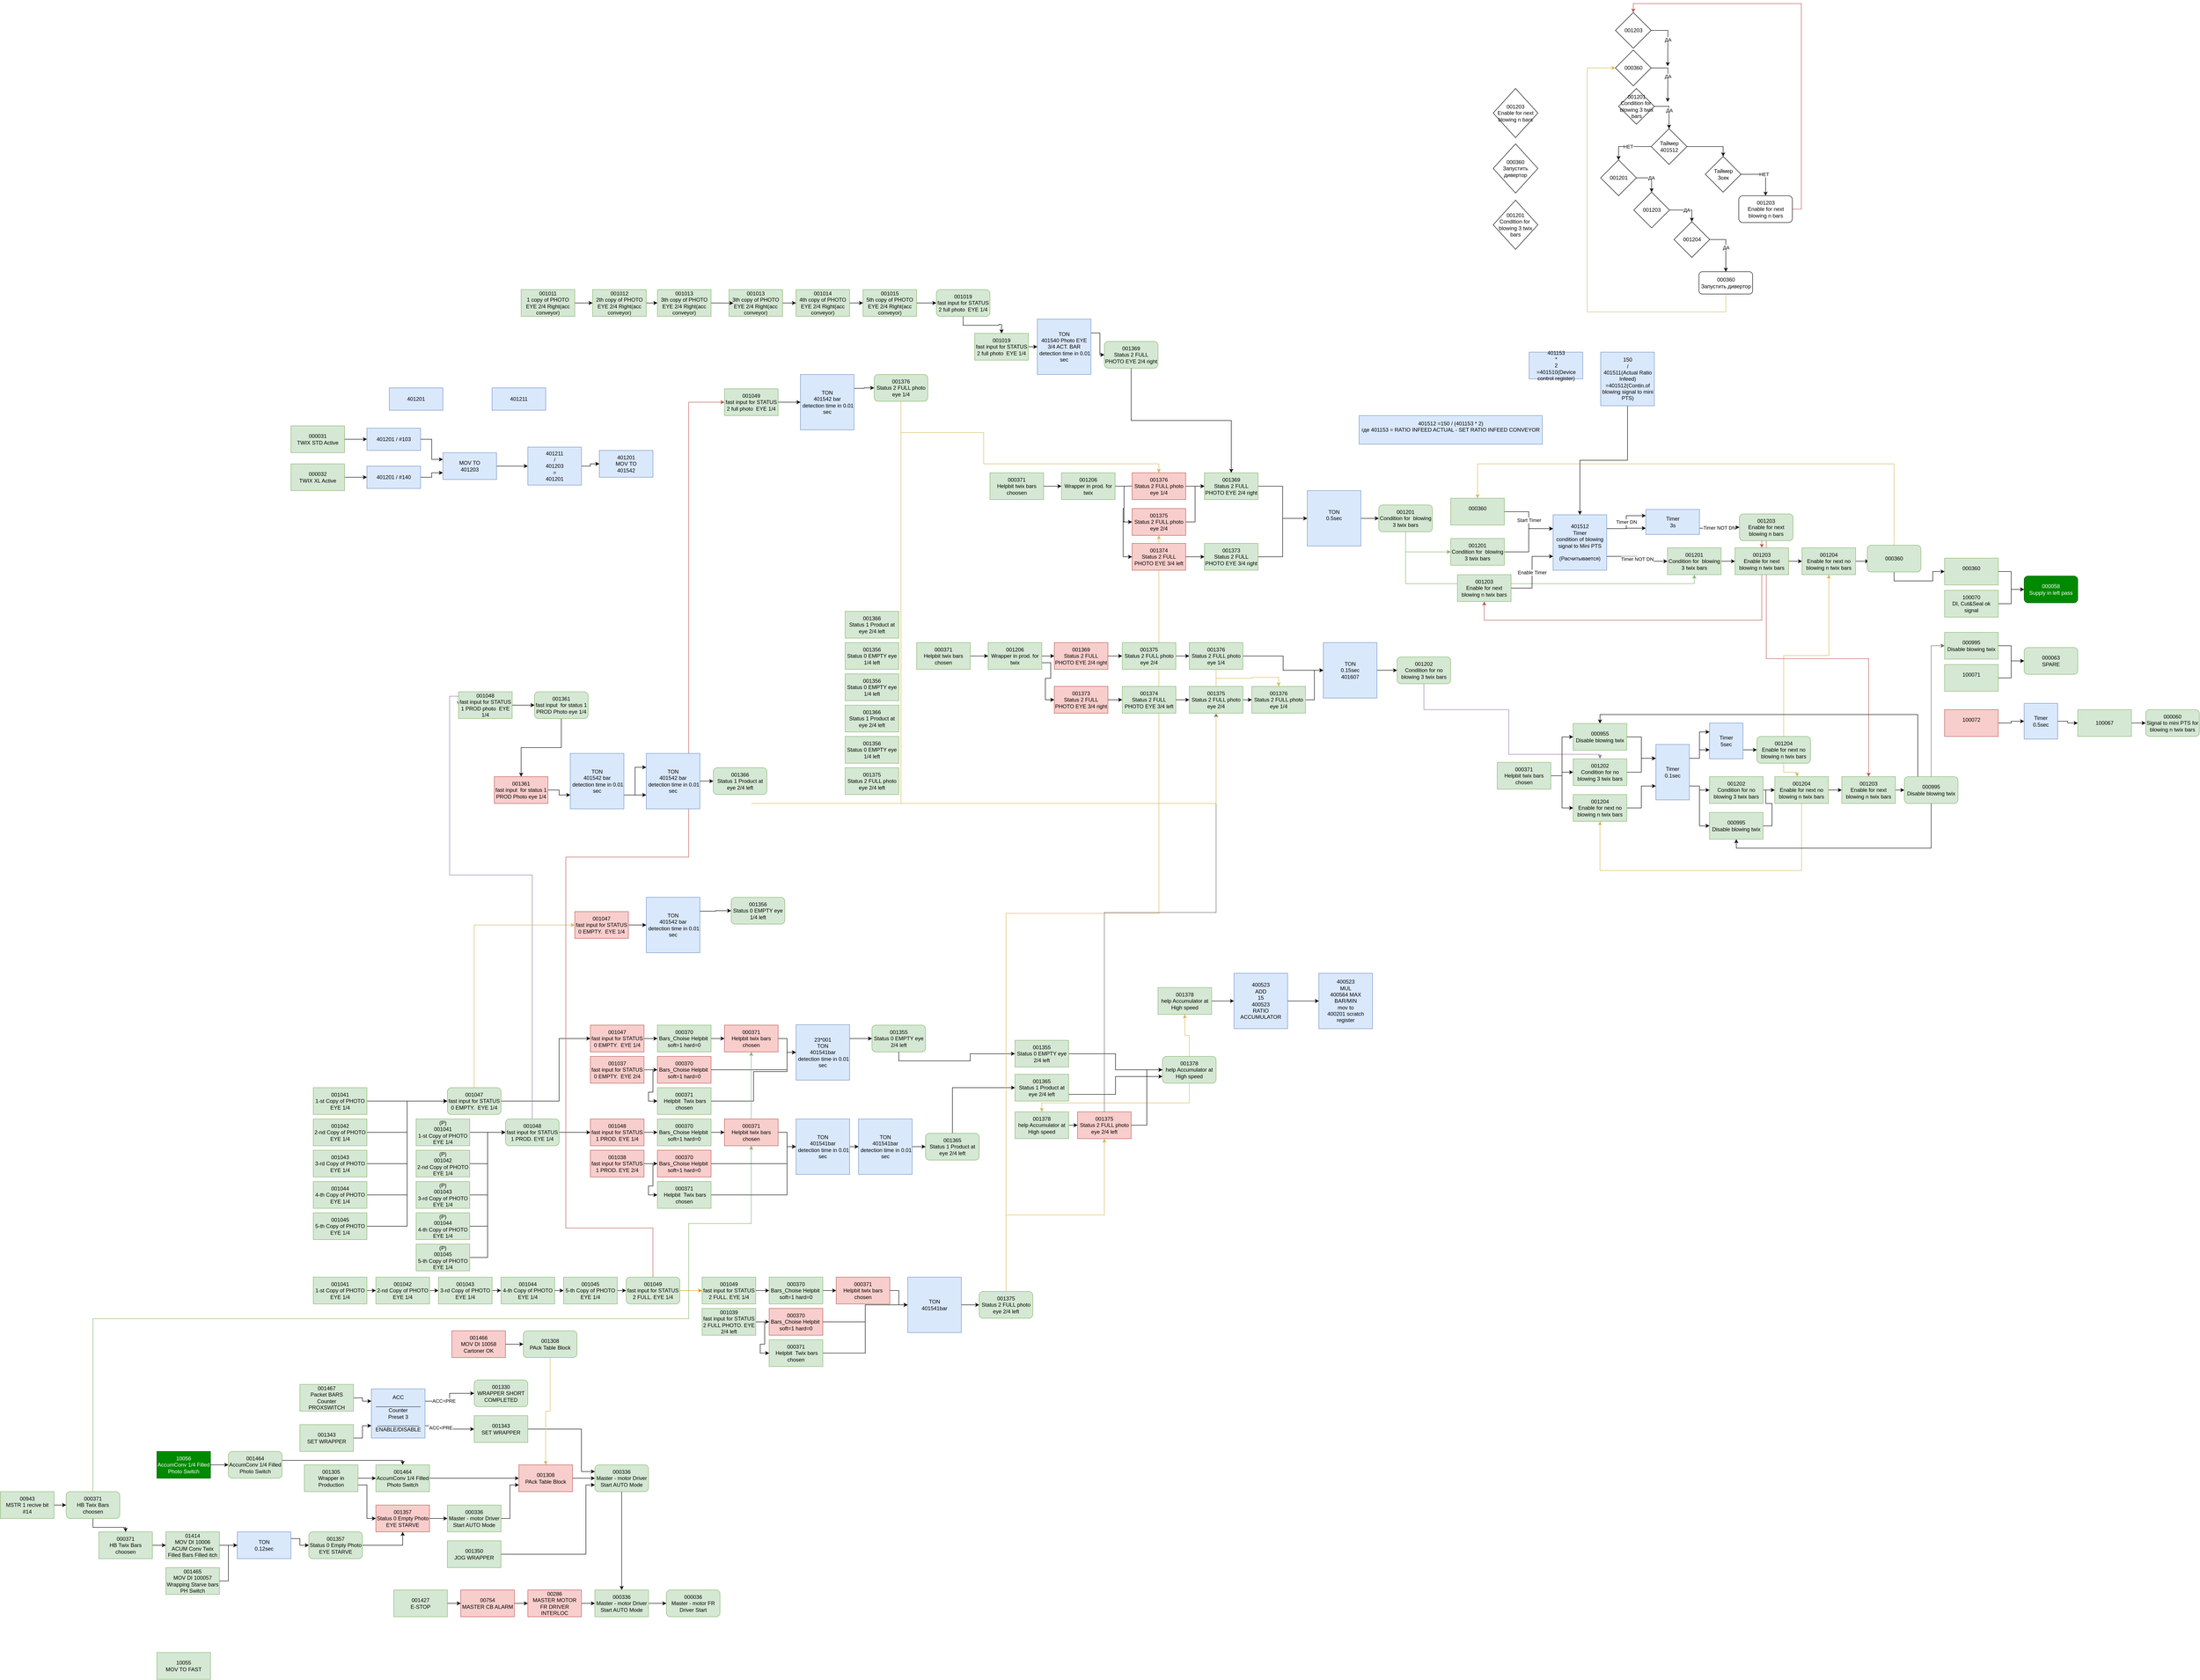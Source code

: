 <mxfile version="13.10.4" type="github">
  <diagram id="ivarAk4UytIAlIsof-li" name="Страница 1">
    <mxGraphModel dx="1622" dy="4322" grid="1" gridSize="10" guides="1" tooltips="1" connect="1" arrows="1" fold="1" page="1" pageScale="1" pageWidth="827" pageHeight="1169" math="0" shadow="0">
      <root>
        <mxCell id="0" />
        <mxCell id="1" parent="0" />
        <mxCell id="tuvTyXdOXTavh4sCCvta-4" style="edgeStyle=orthogonalEdgeStyle;rounded=0;orthogonalLoop=1;jettySize=auto;html=1;exitX=1;exitY=0.5;exitDx=0;exitDy=0;" parent="1" source="tuvTyXdOXTavh4sCCvta-1" target="tuvTyXdOXTavh4sCCvta-3" edge="1">
          <mxGeometry relative="1" as="geometry" />
        </mxCell>
        <mxCell id="tuvTyXdOXTavh4sCCvta-1" value="&lt;div&gt;10056&lt;/div&gt;&lt;div&gt;AccumConv 1/4 Filled Photo Switch&lt;br&gt;&lt;/div&gt;" style="rounded=0;whiteSpace=wrap;html=1;fillColor=#008a00;strokeColor=#005700;fontColor=#ffffff;" parent="1" vertex="1">
          <mxGeometry x="-210" y="230" width="120" height="60" as="geometry" />
        </mxCell>
        <mxCell id="tuvTyXdOXTavh4sCCvta-6" style="edgeStyle=orthogonalEdgeStyle;rounded=0;orthogonalLoop=1;jettySize=auto;html=1;entryX=0.5;entryY=0;entryDx=0;entryDy=0;" parent="1" source="tuvTyXdOXTavh4sCCvta-3" target="tuvTyXdOXTavh4sCCvta-5" edge="1">
          <mxGeometry relative="1" as="geometry">
            <Array as="points">
              <mxPoint x="70" y="280" />
              <mxPoint x="70" y="250" />
              <mxPoint x="340" y="250" />
            </Array>
          </mxGeometry>
        </mxCell>
        <mxCell id="tuvTyXdOXTavh4sCCvta-3" value="&lt;div&gt;001464&lt;/div&gt;&lt;div&gt;AccumConv 1/4 Filled Photo Switch&lt;br&gt;&lt;/div&gt;" style="rounded=1;whiteSpace=wrap;html=1;fillColor=#d5e8d4;strokeColor=#82b366;" parent="1" vertex="1">
          <mxGeometry x="-50" y="230" width="120" height="60" as="geometry" />
        </mxCell>
        <mxCell id="tuvTyXdOXTavh4sCCvta-14" style="edgeStyle=orthogonalEdgeStyle;rounded=0;orthogonalLoop=1;jettySize=auto;html=1;exitX=1;exitY=0.5;exitDx=0;exitDy=0;entryX=0;entryY=0.5;entryDx=0;entryDy=0;" parent="1" source="tuvTyXdOXTavh4sCCvta-5" target="tuvTyXdOXTavh4sCCvta-13" edge="1">
          <mxGeometry relative="1" as="geometry" />
        </mxCell>
        <mxCell id="tuvTyXdOXTavh4sCCvta-5" value="&lt;div&gt;001464&lt;/div&gt;&lt;div&gt;AccumConv 1/4 Filled Photo Switch&lt;br&gt;&lt;/div&gt;" style="rounded=0;whiteSpace=wrap;html=1;fillColor=#d5e8d4;strokeColor=#82b366;" parent="1" vertex="1">
          <mxGeometry x="280" y="260" width="120" height="60" as="geometry" />
        </mxCell>
        <mxCell id="tuvTyXdOXTavh4sCCvta-8" style="edgeStyle=orthogonalEdgeStyle;rounded=0;orthogonalLoop=1;jettySize=auto;html=1;exitX=1;exitY=0.5;exitDx=0;exitDy=0;" parent="1" source="tuvTyXdOXTavh4sCCvta-7" target="tuvTyXdOXTavh4sCCvta-5" edge="1">
          <mxGeometry relative="1" as="geometry" />
        </mxCell>
        <mxCell id="tuvTyXdOXTavh4sCCvta-11" style="edgeStyle=orthogonalEdgeStyle;rounded=0;orthogonalLoop=1;jettySize=auto;html=1;exitX=1;exitY=0.75;exitDx=0;exitDy=0;entryX=0;entryY=0.5;entryDx=0;entryDy=0;" parent="1" source="tuvTyXdOXTavh4sCCvta-7" target="tuvTyXdOXTavh4sCCvta-9" edge="1">
          <mxGeometry relative="1" as="geometry" />
        </mxCell>
        <mxCell id="tuvTyXdOXTavh4sCCvta-7" value="&lt;div&gt;001305&lt;/div&gt;&lt;div&gt;Wrapper in Production&lt;br&gt;&lt;/div&gt;" style="rounded=0;whiteSpace=wrap;html=1;fillColor=#d5e8d4;strokeColor=#82b366;" parent="1" vertex="1">
          <mxGeometry x="120" y="260" width="120" height="60" as="geometry" />
        </mxCell>
        <mxCell id="tuvTyXdOXTavh4sCCvta-12" style="edgeStyle=orthogonalEdgeStyle;rounded=0;orthogonalLoop=1;jettySize=auto;html=1;exitX=1;exitY=0.5;exitDx=0;exitDy=0;" parent="1" source="tuvTyXdOXTavh4sCCvta-9" target="tuvTyXdOXTavh4sCCvta-10" edge="1">
          <mxGeometry relative="1" as="geometry" />
        </mxCell>
        <mxCell id="tuvTyXdOXTavh4sCCvta-9" value="&lt;div&gt;001357&lt;/div&gt;&lt;div&gt;Status 0 Empty Photo EYE STARVE&lt;br&gt;&lt;/div&gt;" style="rounded=0;whiteSpace=wrap;html=1;fillColor=#f8cecc;strokeColor=#b85450;" parent="1" vertex="1">
          <mxGeometry x="280" y="350" width="120" height="60" as="geometry" />
        </mxCell>
        <mxCell id="tuvTyXdOXTavh4sCCvta-15" style="edgeStyle=orthogonalEdgeStyle;rounded=0;orthogonalLoop=1;jettySize=auto;html=1;exitX=1;exitY=0.5;exitDx=0;exitDy=0;entryX=0;entryY=0.75;entryDx=0;entryDy=0;" parent="1" source="tuvTyXdOXTavh4sCCvta-10" target="tuvTyXdOXTavh4sCCvta-13" edge="1">
          <mxGeometry relative="1" as="geometry" />
        </mxCell>
        <mxCell id="tuvTyXdOXTavh4sCCvta-10" value="&lt;div&gt;000336&lt;/div&gt;&lt;div&gt;Master - motor Driver Start AUTO Mode&lt;br&gt;&lt;/div&gt;" style="rounded=0;whiteSpace=wrap;html=1;fillColor=#d5e8d4;strokeColor=#82b366;" parent="1" vertex="1">
          <mxGeometry x="440" y="350" width="120" height="60" as="geometry" />
        </mxCell>
        <mxCell id="tuvTyXdOXTavh4sCCvta-18" style="edgeStyle=orthogonalEdgeStyle;rounded=0;orthogonalLoop=1;jettySize=auto;html=1;exitX=1;exitY=0.5;exitDx=0;exitDy=0;" parent="1" source="tuvTyXdOXTavh4sCCvta-13" target="tuvTyXdOXTavh4sCCvta-17" edge="1">
          <mxGeometry relative="1" as="geometry" />
        </mxCell>
        <mxCell id="tuvTyXdOXTavh4sCCvta-13" value="&lt;div&gt;001308&lt;/div&gt;&lt;div&gt;PAck Table Block&lt;br&gt;&lt;/div&gt;" style="rounded=0;whiteSpace=wrap;html=1;fillColor=#f8cecc;strokeColor=#b85450;" parent="1" vertex="1">
          <mxGeometry x="600" y="260" width="120" height="60" as="geometry" />
        </mxCell>
        <mxCell id="tuvTyXdOXTavh4sCCvta-19" style="edgeStyle=orthogonalEdgeStyle;rounded=0;orthogonalLoop=1;jettySize=auto;html=1;exitX=1;exitY=0.5;exitDx=0;exitDy=0;entryX=0;entryY=0.75;entryDx=0;entryDy=0;" parent="1" source="tuvTyXdOXTavh4sCCvta-16" target="tuvTyXdOXTavh4sCCvta-17" edge="1">
          <mxGeometry relative="1" as="geometry">
            <Array as="points">
              <mxPoint x="750" y="460" />
              <mxPoint x="750" y="305" />
            </Array>
          </mxGeometry>
        </mxCell>
        <mxCell id="tuvTyXdOXTavh4sCCvta-16" value="&lt;div&gt;001350&lt;/div&gt;&lt;div&gt;JOG WRAPPER&lt;br&gt;&lt;/div&gt;" style="rounded=0;whiteSpace=wrap;html=1;fillColor=#d5e8d4;strokeColor=#82b366;" parent="1" vertex="1">
          <mxGeometry x="440" y="430" width="120" height="60" as="geometry" />
        </mxCell>
        <mxCell id="tuvTyXdOXTavh4sCCvta-33" style="edgeStyle=orthogonalEdgeStyle;rounded=0;orthogonalLoop=1;jettySize=auto;html=1;exitX=0.5;exitY=1;exitDx=0;exitDy=0;entryX=0.5;entryY=0;entryDx=0;entryDy=0;" parent="1" source="tuvTyXdOXTavh4sCCvta-17" target="tuvTyXdOXTavh4sCCvta-32" edge="1">
          <mxGeometry relative="1" as="geometry" />
        </mxCell>
        <mxCell id="tuvTyXdOXTavh4sCCvta-17" value="&lt;div&gt;000336&lt;/div&gt;&lt;div&gt;Master - motor Driver Start AUTO Mode&lt;br&gt;&lt;/div&gt;" style="rounded=1;whiteSpace=wrap;html=1;fillColor=#d5e8d4;strokeColor=#82b366;" parent="1" vertex="1">
          <mxGeometry x="770" y="260" width="120" height="60" as="geometry" />
        </mxCell>
        <mxCell id="tuvTyXdOXTavh4sCCvta-26" style="edgeStyle=orthogonalEdgeStyle;rounded=0;orthogonalLoop=1;jettySize=auto;html=1;exitX=1;exitY=0.25;exitDx=0;exitDy=0;" parent="1" source="tuvTyXdOXTavh4sCCvta-20" target="tuvTyXdOXTavh4sCCvta-25" edge="1">
          <mxGeometry relative="1" as="geometry" />
        </mxCell>
        <mxCell id="tuvTyXdOXTavh4sCCvta-27" value="ACC=PRE" style="edgeLabel;html=1;align=center;verticalAlign=middle;resizable=0;points=[];" parent="tuvTyXdOXTavh4sCCvta-26" vertex="1" connectable="0">
          <mxGeometry x="-0.34" y="2" relative="1" as="geometry">
            <mxPoint y="1" as="offset" />
          </mxGeometry>
        </mxCell>
        <mxCell id="tuvTyXdOXTavh4sCCvta-29" style="edgeStyle=orthogonalEdgeStyle;rounded=0;orthogonalLoop=1;jettySize=auto;html=1;exitX=1;exitY=0.75;exitDx=0;exitDy=0;" parent="1" source="tuvTyXdOXTavh4sCCvta-20" target="tuvTyXdOXTavh4sCCvta-28" edge="1">
          <mxGeometry relative="1" as="geometry" />
        </mxCell>
        <mxCell id="tuvTyXdOXTavh4sCCvta-30" value="ACC&amp;lt;PRE" style="edgeLabel;html=1;align=center;verticalAlign=middle;resizable=0;points=[];" parent="tuvTyXdOXTavh4sCCvta-29" vertex="1" connectable="0">
          <mxGeometry x="0.01" y="-20" relative="1" as="geometry">
            <mxPoint as="offset" />
          </mxGeometry>
        </mxCell>
        <mxCell id="tuvTyXdOXTavh4sCCvta-20" value="&lt;div&gt;ACC&lt;br&gt;&lt;/div&gt;&lt;div&gt;_______________&lt;br&gt;&lt;/div&gt;&lt;div&gt;Counter&lt;/div&gt;&lt;div&gt;Preset 3&lt;/div&gt;&lt;div&gt;______________&lt;br&gt;&lt;/div&gt;&lt;div&gt;ENABLE/DISABLE&lt;br&gt;&lt;/div&gt;" style="rounded=0;whiteSpace=wrap;html=1;fillColor=#dae8fc;strokeColor=#6c8ebf;" parent="1" vertex="1">
          <mxGeometry x="270" y="90" width="120" height="110" as="geometry" />
        </mxCell>
        <mxCell id="tuvTyXdOXTavh4sCCvta-22" style="edgeStyle=orthogonalEdgeStyle;rounded=0;orthogonalLoop=1;jettySize=auto;html=1;exitX=1;exitY=0.5;exitDx=0;exitDy=0;entryX=0;entryY=0.75;entryDx=0;entryDy=0;" parent="1" source="tuvTyXdOXTavh4sCCvta-21" target="tuvTyXdOXTavh4sCCvta-20" edge="1">
          <mxGeometry relative="1" as="geometry" />
        </mxCell>
        <mxCell id="tuvTyXdOXTavh4sCCvta-21" value="&lt;div&gt;001343&lt;/div&gt;&lt;div&gt;SET WRAPPER&lt;br&gt;&lt;/div&gt;" style="rounded=0;whiteSpace=wrap;html=1;fillColor=#d5e8d4;strokeColor=#82b366;" parent="1" vertex="1">
          <mxGeometry x="110" y="170" width="120" height="60" as="geometry" />
        </mxCell>
        <mxCell id="tuvTyXdOXTavh4sCCvta-24" style="edgeStyle=orthogonalEdgeStyle;rounded=0;orthogonalLoop=1;jettySize=auto;html=1;entryX=0;entryY=0.25;entryDx=0;entryDy=0;" parent="1" source="tuvTyXdOXTavh4sCCvta-23" target="tuvTyXdOXTavh4sCCvta-20" edge="1">
          <mxGeometry relative="1" as="geometry" />
        </mxCell>
        <mxCell id="tuvTyXdOXTavh4sCCvta-23" value="&lt;div&gt;001467&lt;/div&gt;&lt;div&gt;Packet BARS Counter PROXSWITCH&lt;br&gt;&lt;/div&gt;" style="rounded=0;whiteSpace=wrap;html=1;fillColor=#d5e8d4;strokeColor=#82b366;" parent="1" vertex="1">
          <mxGeometry x="110" y="80" width="120" height="60" as="geometry" />
        </mxCell>
        <mxCell id="tuvTyXdOXTavh4sCCvta-25" value="&lt;div&gt;001330&lt;/div&gt;&lt;div&gt;WRAPPER SHORT COMPLETED&lt;br&gt;&lt;/div&gt;" style="rounded=1;whiteSpace=wrap;html=1;fillColor=#d5e8d4;strokeColor=#82b366;" parent="1" vertex="1">
          <mxGeometry x="500" y="70" width="120" height="60" as="geometry" />
        </mxCell>
        <mxCell id="tuvTyXdOXTavh4sCCvta-31" style="edgeStyle=orthogonalEdgeStyle;rounded=0;orthogonalLoop=1;jettySize=auto;html=1;exitX=1;exitY=0.5;exitDx=0;exitDy=0;entryX=0;entryY=0.25;entryDx=0;entryDy=0;" parent="1" source="tuvTyXdOXTavh4sCCvta-28" target="tuvTyXdOXTavh4sCCvta-17" edge="1">
          <mxGeometry relative="1" as="geometry">
            <Array as="points">
              <mxPoint x="740" y="180" />
              <mxPoint x="740" y="275" />
            </Array>
          </mxGeometry>
        </mxCell>
        <mxCell id="tuvTyXdOXTavh4sCCvta-28" value="&lt;div&gt;001343&lt;/div&gt;&lt;div&gt;SET WRAPPER&lt;/div&gt;" style="rounded=0;whiteSpace=wrap;html=1;fillColor=#d5e8d4;strokeColor=#82b366;" parent="1" vertex="1">
          <mxGeometry x="500" y="150" width="120" height="60" as="geometry" />
        </mxCell>
        <mxCell id="tuvTyXdOXTavh4sCCvta-56" style="edgeStyle=orthogonalEdgeStyle;rounded=0;orthogonalLoop=1;jettySize=auto;html=1;exitX=1;exitY=0.5;exitDx=0;exitDy=0;entryX=0;entryY=0.5;entryDx=0;entryDy=0;" parent="1" source="tuvTyXdOXTavh4sCCvta-32" target="tuvTyXdOXTavh4sCCvta-55" edge="1">
          <mxGeometry relative="1" as="geometry" />
        </mxCell>
        <mxCell id="tuvTyXdOXTavh4sCCvta-32" value="&lt;div&gt;000336&lt;/div&gt;&lt;div&gt;Master - motor Driver Start AUTO Mode&lt;br&gt;&lt;/div&gt;" style="rounded=0;whiteSpace=wrap;html=1;fillColor=#d5e8d4;strokeColor=#82b366;" parent="1" vertex="1">
          <mxGeometry x="770" y="540" width="120" height="60" as="geometry" />
        </mxCell>
        <mxCell id="tuvTyXdOXTavh4sCCvta-35" style="edgeStyle=orthogonalEdgeStyle;rounded=0;orthogonalLoop=1;jettySize=auto;html=1;exitX=1;exitY=0.5;exitDx=0;exitDy=0;entryX=0.5;entryY=1;entryDx=0;entryDy=0;" parent="1" source="tuvTyXdOXTavh4sCCvta-34" target="tuvTyXdOXTavh4sCCvta-9" edge="1">
          <mxGeometry relative="1" as="geometry" />
        </mxCell>
        <mxCell id="tuvTyXdOXTavh4sCCvta-34" value="&lt;div&gt;001357&lt;/div&gt;&lt;div&gt;Status 0 Empty Photo EYE STARVE&lt;br&gt;&lt;/div&gt;" style="rounded=1;whiteSpace=wrap;html=1;fillColor=#d5e8d4;strokeColor=#82b366;" parent="1" vertex="1">
          <mxGeometry x="130" y="410" width="120" height="60" as="geometry" />
        </mxCell>
        <mxCell id="tuvTyXdOXTavh4sCCvta-37" style="edgeStyle=orthogonalEdgeStyle;rounded=0;orthogonalLoop=1;jettySize=auto;html=1;exitX=1;exitY=0.25;exitDx=0;exitDy=0;entryX=0;entryY=0.5;entryDx=0;entryDy=0;" parent="1" source="tuvTyXdOXTavh4sCCvta-36" target="tuvTyXdOXTavh4sCCvta-34" edge="1">
          <mxGeometry relative="1" as="geometry" />
        </mxCell>
        <mxCell id="tuvTyXdOXTavh4sCCvta-36" value="&lt;div&gt;TON&lt;/div&gt;&lt;div&gt;0.12sec&lt;br&gt;&lt;/div&gt;" style="rounded=0;whiteSpace=wrap;html=1;fillColor=#dae8fc;strokeColor=#6c8ebf;" parent="1" vertex="1">
          <mxGeometry x="-30" y="410" width="120" height="60" as="geometry" />
        </mxCell>
        <mxCell id="tuvTyXdOXTavh4sCCvta-39" style="edgeStyle=orthogonalEdgeStyle;rounded=0;orthogonalLoop=1;jettySize=auto;html=1;exitX=1;exitY=0.5;exitDx=0;exitDy=0;" parent="1" source="tuvTyXdOXTavh4sCCvta-38" target="tuvTyXdOXTavh4sCCvta-36" edge="1">
          <mxGeometry relative="1" as="geometry" />
        </mxCell>
        <mxCell id="tuvTyXdOXTavh4sCCvta-38" value="&lt;div&gt;01414&lt;/div&gt;&lt;div&gt;MOV DI 10006&lt;/div&gt;&lt;div&gt;ACUM Conv Twix Filled Bars Filled itch&lt;br&gt;&lt;/div&gt;" style="rounded=0;whiteSpace=wrap;html=1;fillColor=#d5e8d4;strokeColor=#82b366;" parent="1" vertex="1">
          <mxGeometry x="-190" y="410" width="120" height="60" as="geometry" />
        </mxCell>
        <mxCell id="tuvTyXdOXTavh4sCCvta-41" style="edgeStyle=orthogonalEdgeStyle;rounded=0;orthogonalLoop=1;jettySize=auto;html=1;exitX=1;exitY=0.5;exitDx=0;exitDy=0;entryX=0;entryY=0.5;entryDx=0;entryDy=0;" parent="1" source="tuvTyXdOXTavh4sCCvta-40" target="tuvTyXdOXTavh4sCCvta-38" edge="1">
          <mxGeometry relative="1" as="geometry" />
        </mxCell>
        <mxCell id="tuvTyXdOXTavh4sCCvta-40" value="&lt;div&gt;000371&lt;/div&gt;&lt;div&gt;HB Twix Bars choosen&lt;br&gt;&lt;/div&gt;" style="rounded=0;whiteSpace=wrap;html=1;fillColor=#d5e8d4;strokeColor=#82b366;" parent="1" vertex="1">
          <mxGeometry x="-340" y="410" width="120" height="60" as="geometry" />
        </mxCell>
        <mxCell id="tuvTyXdOXTavh4sCCvta-43" style="edgeStyle=orthogonalEdgeStyle;rounded=0;orthogonalLoop=1;jettySize=auto;html=1;exitX=1;exitY=0.5;exitDx=0;exitDy=0;entryX=0;entryY=0.5;entryDx=0;entryDy=0;" parent="1" source="tuvTyXdOXTavh4sCCvta-42" target="tuvTyXdOXTavh4sCCvta-36" edge="1">
          <mxGeometry relative="1" as="geometry" />
        </mxCell>
        <mxCell id="tuvTyXdOXTavh4sCCvta-42" value="&lt;div&gt;001465&lt;/div&gt;&lt;div&gt;MOV DI 100057&lt;/div&gt;&lt;div&gt;Wrapping Starve bars PH Switch&lt;br&gt;&lt;/div&gt;" style="rounded=0;whiteSpace=wrap;html=1;fillColor=#d5e8d4;strokeColor=#82b366;" parent="1" vertex="1">
          <mxGeometry x="-190" y="490" width="120" height="60" as="geometry" />
        </mxCell>
        <mxCell id="tuvTyXdOXTavh4sCCvta-47" style="edgeStyle=orthogonalEdgeStyle;rounded=0;orthogonalLoop=1;jettySize=auto;html=1;entryX=0.5;entryY=0;entryDx=0;entryDy=0;fillColor=#fff2cc;strokeColor=#d6b656;" parent="1" source="tuvTyXdOXTavh4sCCvta-44" target="tuvTyXdOXTavh4sCCvta-13" edge="1">
          <mxGeometry relative="1" as="geometry" />
        </mxCell>
        <mxCell id="tuvTyXdOXTavh4sCCvta-44" value="&lt;div&gt;001308&lt;/div&gt;&lt;div&gt;PAck Table Block&lt;br&gt;&lt;/div&gt;" style="rounded=1;whiteSpace=wrap;html=1;fillColor=#d5e8d4;strokeColor=#82b366;" parent="1" vertex="1">
          <mxGeometry x="610" y="-40" width="120" height="60" as="geometry" />
        </mxCell>
        <mxCell id="tuvTyXdOXTavh4sCCvta-46" style="edgeStyle=orthogonalEdgeStyle;rounded=0;orthogonalLoop=1;jettySize=auto;html=1;exitX=1;exitY=0.5;exitDx=0;exitDy=0;" parent="1" source="tuvTyXdOXTavh4sCCvta-45" target="tuvTyXdOXTavh4sCCvta-44" edge="1">
          <mxGeometry relative="1" as="geometry" />
        </mxCell>
        <mxCell id="tuvTyXdOXTavh4sCCvta-45" value="&lt;div&gt;001466&lt;/div&gt;&lt;div&gt;MOV DI 10058&lt;/div&gt;&lt;div&gt;Cartoner OK&lt;br&gt;&lt;/div&gt;" style="rounded=0;whiteSpace=wrap;html=1;fillColor=#f8cecc;strokeColor=#b85450;" parent="1" vertex="1">
          <mxGeometry x="450" y="-40" width="120" height="60" as="geometry" />
        </mxCell>
        <mxCell id="tuvTyXdOXTavh4sCCvta-50" style="edgeStyle=orthogonalEdgeStyle;rounded=0;orthogonalLoop=1;jettySize=auto;html=1;exitX=1;exitY=0.5;exitDx=0;exitDy=0;" parent="1" source="tuvTyXdOXTavh4sCCvta-48" target="tuvTyXdOXTavh4sCCvta-49" edge="1">
          <mxGeometry relative="1" as="geometry" />
        </mxCell>
        <mxCell id="tuvTyXdOXTavh4sCCvta-48" value="&lt;div&gt;001427&lt;/div&gt;&lt;div&gt;E-STOP&lt;br&gt;&lt;/div&gt;" style="rounded=0;whiteSpace=wrap;html=1;fillColor=#d5e8d4;strokeColor=#82b366;" parent="1" vertex="1">
          <mxGeometry x="320" y="540" width="120" height="60" as="geometry" />
        </mxCell>
        <mxCell id="tuvTyXdOXTavh4sCCvta-52" style="edgeStyle=orthogonalEdgeStyle;rounded=0;orthogonalLoop=1;jettySize=auto;html=1;exitX=1;exitY=0.5;exitDx=0;exitDy=0;" parent="1" source="tuvTyXdOXTavh4sCCvta-49" target="tuvTyXdOXTavh4sCCvta-51" edge="1">
          <mxGeometry relative="1" as="geometry" />
        </mxCell>
        <mxCell id="tuvTyXdOXTavh4sCCvta-49" value="&lt;div&gt;00754&lt;/div&gt;&lt;div&gt;MASTER CB ALARM&lt;br&gt;&lt;/div&gt;" style="rounded=0;whiteSpace=wrap;html=1;fillColor=#f8cecc;strokeColor=#b85450;" parent="1" vertex="1">
          <mxGeometry x="470" y="540" width="120" height="60" as="geometry" />
        </mxCell>
        <mxCell id="tuvTyXdOXTavh4sCCvta-53" style="edgeStyle=orthogonalEdgeStyle;rounded=0;orthogonalLoop=1;jettySize=auto;html=1;exitX=1;exitY=0.5;exitDx=0;exitDy=0;" parent="1" source="tuvTyXdOXTavh4sCCvta-51" target="tuvTyXdOXTavh4sCCvta-32" edge="1">
          <mxGeometry relative="1" as="geometry" />
        </mxCell>
        <mxCell id="tuvTyXdOXTavh4sCCvta-51" value="&lt;div&gt;00286&lt;/div&gt;&lt;div&gt;MASTER MOTOR &lt;br&gt;&lt;/div&gt;&lt;div&gt;FR DRIVER INTERLOC &lt;br&gt;&lt;/div&gt;" style="rounded=0;whiteSpace=wrap;html=1;fillColor=#f8cecc;strokeColor=#b85450;" parent="1" vertex="1">
          <mxGeometry x="620" y="540" width="120" height="60" as="geometry" />
        </mxCell>
        <mxCell id="tuvTyXdOXTavh4sCCvta-55" value="&lt;div&gt;000036&lt;/div&gt;&lt;div&gt;Master - motor FR Driver Start &lt;br&gt;&lt;/div&gt;" style="rounded=1;whiteSpace=wrap;html=1;fillColor=#d5e8d4;strokeColor=#82b366;" parent="1" vertex="1">
          <mxGeometry x="930" y="540" width="120" height="60" as="geometry" />
        </mxCell>
        <mxCell id="tuvTyXdOXTavh4sCCvta-58" style="edgeStyle=orthogonalEdgeStyle;rounded=0;orthogonalLoop=1;jettySize=auto;html=1;exitX=0.5;exitY=1;exitDx=0;exitDy=0;entryX=0.5;entryY=0;entryDx=0;entryDy=0;" parent="1" source="tuvTyXdOXTavh4sCCvta-57" target="tuvTyXdOXTavh4sCCvta-40" edge="1">
          <mxGeometry relative="1" as="geometry" />
        </mxCell>
        <mxCell id="tuvTyXdOXTavh4sCCvta-217" style="edgeStyle=orthogonalEdgeStyle;rounded=0;orthogonalLoop=1;jettySize=auto;html=1;exitX=0.5;exitY=0;exitDx=0;exitDy=0;entryX=0.5;entryY=1;entryDx=0;entryDy=0;fillColor=#d5e8d4;strokeColor=#82b366;" parent="1" source="tuvTyXdOXTavh4sCCvta-57" target="tuvTyXdOXTavh4sCCvta-122" edge="1">
          <mxGeometry relative="1" as="geometry">
            <mxPoint x="815.714" y="-290" as="targetPoint" />
            <Array as="points">
              <mxPoint x="-353" y="-67" />
              <mxPoint x="980" y="-67" />
              <mxPoint x="980" y="-280" />
              <mxPoint x="1120" y="-280" />
            </Array>
          </mxGeometry>
        </mxCell>
        <mxCell id="tuvTyXdOXTavh4sCCvta-57" value="&lt;div&gt;000371&lt;/div&gt;&lt;div&gt;HB Twix Bars choosen&lt;br&gt;&lt;/div&gt;" style="rounded=1;whiteSpace=wrap;html=1;fillColor=#d5e8d4;strokeColor=#82b366;" parent="1" vertex="1">
          <mxGeometry x="-413" y="320" width="120" height="60" as="geometry" />
        </mxCell>
        <mxCell id="tuvTyXdOXTavh4sCCvta-60" style="edgeStyle=orthogonalEdgeStyle;rounded=0;orthogonalLoop=1;jettySize=auto;html=1;exitX=1;exitY=0.5;exitDx=0;exitDy=0;entryX=0;entryY=0.5;entryDx=0;entryDy=0;" parent="1" source="tuvTyXdOXTavh4sCCvta-59" target="tuvTyXdOXTavh4sCCvta-57" edge="1">
          <mxGeometry relative="1" as="geometry" />
        </mxCell>
        <mxCell id="tuvTyXdOXTavh4sCCvta-59" value="&lt;div&gt;00943&lt;/div&gt;&lt;div&gt;MSTR 1 recive bit #14&lt;br&gt;&lt;/div&gt;" style="rounded=0;whiteSpace=wrap;html=1;fillColor=#d5e8d4;strokeColor=#82b366;" parent="1" vertex="1">
          <mxGeometry x="-560" y="320" width="120" height="60" as="geometry" />
        </mxCell>
        <mxCell id="tuvTyXdOXTavh4sCCvta-62" value="&lt;div&gt;10055&lt;/div&gt;&lt;div&gt;MOV TO FAST &lt;br&gt;&lt;/div&gt;" style="rounded=0;whiteSpace=wrap;html=1;fillColor=#d5e8d4;strokeColor=#82b366;" parent="1" vertex="1">
          <mxGeometry x="-210" y="680" width="120" height="60" as="geometry" />
        </mxCell>
        <mxCell id="tuvTyXdOXTavh4sCCvta-75" style="edgeStyle=orthogonalEdgeStyle;rounded=0;orthogonalLoop=1;jettySize=auto;html=1;exitX=1;exitY=0.5;exitDx=0;exitDy=0;entryX=0;entryY=0.5;entryDx=0;entryDy=0;" parent="1" source="tuvTyXdOXTavh4sCCvta-63" target="tuvTyXdOXTavh4sCCvta-73" edge="1">
          <mxGeometry relative="1" as="geometry" />
        </mxCell>
        <mxCell id="tuvTyXdOXTavh4sCCvta-63" value="&lt;div&gt;001041&lt;/div&gt;&lt;div&gt;1-st Copy of PHOTO EYE 1/4&lt;br&gt;&lt;/div&gt;" style="rounded=0;whiteSpace=wrap;html=1;fillColor=#d5e8d4;strokeColor=#82b366;" parent="1" vertex="1">
          <mxGeometry x="140" y="-584" width="120" height="60" as="geometry" />
        </mxCell>
        <mxCell id="tuvTyXdOXTavh4sCCvta-76" style="edgeStyle=orthogonalEdgeStyle;rounded=0;orthogonalLoop=1;jettySize=auto;html=1;exitX=1;exitY=0.5;exitDx=0;exitDy=0;entryX=0;entryY=0.5;entryDx=0;entryDy=0;" parent="1" source="tuvTyXdOXTavh4sCCvta-64" target="tuvTyXdOXTavh4sCCvta-73" edge="1">
          <mxGeometry relative="1" as="geometry" />
        </mxCell>
        <mxCell id="tuvTyXdOXTavh4sCCvta-64" value="&lt;div&gt;001042&lt;/div&gt;&lt;div&gt;2-nd Copy of PHOTO EYE 1/4&lt;br&gt;&lt;/div&gt;" style="rounded=0;whiteSpace=wrap;html=1;fillColor=#d5e8d4;strokeColor=#82b366;" parent="1" vertex="1">
          <mxGeometry x="140" y="-514" width="120" height="60" as="geometry" />
        </mxCell>
        <mxCell id="tuvTyXdOXTavh4sCCvta-77" style="edgeStyle=orthogonalEdgeStyle;rounded=0;orthogonalLoop=1;jettySize=auto;html=1;exitX=1;exitY=0.5;exitDx=0;exitDy=0;entryX=0;entryY=0.5;entryDx=0;entryDy=0;" parent="1" source="tuvTyXdOXTavh4sCCvta-65" target="tuvTyXdOXTavh4sCCvta-73" edge="1">
          <mxGeometry relative="1" as="geometry" />
        </mxCell>
        <mxCell id="tuvTyXdOXTavh4sCCvta-65" value="&lt;div&gt;001043&lt;/div&gt;&lt;div&gt;3-rd Copy of PHOTO EYE 1/4&lt;br&gt;&lt;/div&gt;" style="rounded=0;whiteSpace=wrap;html=1;fillColor=#d5e8d4;strokeColor=#82b366;" parent="1" vertex="1">
          <mxGeometry x="140" y="-444" width="120" height="60" as="geometry" />
        </mxCell>
        <mxCell id="tuvTyXdOXTavh4sCCvta-78" style="edgeStyle=orthogonalEdgeStyle;rounded=0;orthogonalLoop=1;jettySize=auto;html=1;exitX=1;exitY=0.5;exitDx=0;exitDy=0;entryX=0;entryY=0.5;entryDx=0;entryDy=0;" parent="1" source="tuvTyXdOXTavh4sCCvta-66" target="tuvTyXdOXTavh4sCCvta-73" edge="1">
          <mxGeometry relative="1" as="geometry" />
        </mxCell>
        <mxCell id="tuvTyXdOXTavh4sCCvta-66" value="&lt;div&gt;001044&lt;/div&gt;&lt;div&gt;4-th Copy of PHOTO EYE 1/4&lt;br&gt;&lt;/div&gt;" style="rounded=0;whiteSpace=wrap;html=1;fillColor=#d5e8d4;strokeColor=#82b366;" parent="1" vertex="1">
          <mxGeometry x="140" y="-374" width="120" height="60" as="geometry" />
        </mxCell>
        <mxCell id="tuvTyXdOXTavh4sCCvta-79" style="edgeStyle=orthogonalEdgeStyle;rounded=0;orthogonalLoop=1;jettySize=auto;html=1;exitX=1;exitY=0.5;exitDx=0;exitDy=0;entryX=0;entryY=0.5;entryDx=0;entryDy=0;" parent="1" source="tuvTyXdOXTavh4sCCvta-67" target="tuvTyXdOXTavh4sCCvta-73" edge="1">
          <mxGeometry relative="1" as="geometry" />
        </mxCell>
        <mxCell id="tuvTyXdOXTavh4sCCvta-67" value="&lt;div&gt;001045&lt;/div&gt;&lt;div&gt;5-th Copy of PHOTO EYE 1/4&lt;br&gt;&lt;/div&gt;" style="rounded=0;whiteSpace=wrap;html=1;fillColor=#d5e8d4;strokeColor=#82b366;" parent="1" vertex="1">
          <mxGeometry x="140" y="-304" width="120" height="60" as="geometry" />
        </mxCell>
        <mxCell id="tuvTyXdOXTavh4sCCvta-80" style="edgeStyle=orthogonalEdgeStyle;rounded=0;orthogonalLoop=1;jettySize=auto;html=1;exitX=1;exitY=0.5;exitDx=0;exitDy=0;entryX=0;entryY=0.5;entryDx=0;entryDy=0;" parent="1" source="tuvTyXdOXTavh4sCCvta-68" target="tuvTyXdOXTavh4sCCvta-74" edge="1">
          <mxGeometry relative="1" as="geometry" />
        </mxCell>
        <mxCell id="tuvTyXdOXTavh4sCCvta-68" value="&lt;div&gt;(P)&lt;br&gt;&lt;/div&gt;&lt;div&gt;001041&lt;/div&gt;&lt;div&gt;1-st Copy of PHOTO EYE 1/4&lt;br&gt;&lt;/div&gt;" style="rounded=0;whiteSpace=wrap;html=1;fillColor=#d5e8d4;strokeColor=#82b366;" parent="1" vertex="1">
          <mxGeometry x="370" y="-514" width="120" height="60" as="geometry" />
        </mxCell>
        <mxCell id="tuvTyXdOXTavh4sCCvta-81" style="edgeStyle=orthogonalEdgeStyle;rounded=0;orthogonalLoop=1;jettySize=auto;html=1;exitX=1;exitY=0.5;exitDx=0;exitDy=0;entryX=0;entryY=0.5;entryDx=0;entryDy=0;" parent="1" source="tuvTyXdOXTavh4sCCvta-69" target="tuvTyXdOXTavh4sCCvta-74" edge="1">
          <mxGeometry relative="1" as="geometry" />
        </mxCell>
        <mxCell id="tuvTyXdOXTavh4sCCvta-69" value="&lt;div&gt;(P)&lt;/div&gt;&lt;div&gt;001042&lt;/div&gt;&lt;div&gt;2-nd Copy of PHOTO EYE 1/4&lt;br&gt;&lt;/div&gt;" style="rounded=0;whiteSpace=wrap;html=1;fillColor=#d5e8d4;strokeColor=#82b366;" parent="1" vertex="1">
          <mxGeometry x="370" y="-444" width="120" height="60" as="geometry" />
        </mxCell>
        <mxCell id="tuvTyXdOXTavh4sCCvta-82" style="edgeStyle=orthogonalEdgeStyle;rounded=0;orthogonalLoop=1;jettySize=auto;html=1;exitX=1;exitY=0.5;exitDx=0;exitDy=0;entryX=0;entryY=0.5;entryDx=0;entryDy=0;" parent="1" source="tuvTyXdOXTavh4sCCvta-70" target="tuvTyXdOXTavh4sCCvta-74" edge="1">
          <mxGeometry relative="1" as="geometry" />
        </mxCell>
        <mxCell id="tuvTyXdOXTavh4sCCvta-70" value="&lt;div&gt;(P)&lt;/div&gt;&lt;div&gt;001043&lt;/div&gt;&lt;div&gt;3-rd Copy of PHOTO EYE 1/4&lt;br&gt;&lt;/div&gt;" style="rounded=0;whiteSpace=wrap;html=1;fillColor=#d5e8d4;strokeColor=#82b366;" parent="1" vertex="1">
          <mxGeometry x="370" y="-374" width="120" height="60" as="geometry" />
        </mxCell>
        <mxCell id="tuvTyXdOXTavh4sCCvta-83" style="edgeStyle=orthogonalEdgeStyle;rounded=0;orthogonalLoop=1;jettySize=auto;html=1;exitX=1;exitY=0.5;exitDx=0;exitDy=0;entryX=0;entryY=0.5;entryDx=0;entryDy=0;" parent="1" source="tuvTyXdOXTavh4sCCvta-71" target="tuvTyXdOXTavh4sCCvta-74" edge="1">
          <mxGeometry relative="1" as="geometry" />
        </mxCell>
        <mxCell id="tuvTyXdOXTavh4sCCvta-71" value="&lt;div&gt;(P)&lt;/div&gt;&lt;div&gt;001044&lt;/div&gt;&lt;div&gt;4-th Copy of PHOTO EYE 1/4&lt;br&gt;&lt;/div&gt;" style="rounded=0;whiteSpace=wrap;html=1;fillColor=#d5e8d4;strokeColor=#82b366;" parent="1" vertex="1">
          <mxGeometry x="370" y="-304" width="120" height="60" as="geometry" />
        </mxCell>
        <mxCell id="tuvTyXdOXTavh4sCCvta-84" style="edgeStyle=orthogonalEdgeStyle;rounded=0;orthogonalLoop=1;jettySize=auto;html=1;exitX=1;exitY=0.5;exitDx=0;exitDy=0;entryX=0;entryY=0.5;entryDx=0;entryDy=0;" parent="1" source="tuvTyXdOXTavh4sCCvta-72" target="tuvTyXdOXTavh4sCCvta-74" edge="1">
          <mxGeometry relative="1" as="geometry" />
        </mxCell>
        <mxCell id="tuvTyXdOXTavh4sCCvta-72" value="&lt;div&gt;(P)&lt;/div&gt;&lt;div&gt;001045&lt;/div&gt;&lt;div&gt;5-th Copy of PHOTO EYE 1/4&lt;br&gt;&lt;/div&gt;" style="rounded=0;whiteSpace=wrap;html=1;fillColor=#d5e8d4;strokeColor=#82b366;" parent="1" vertex="1">
          <mxGeometry x="370" y="-234" width="120" height="60" as="geometry" />
        </mxCell>
        <mxCell id="tuvTyXdOXTavh4sCCvta-97" style="edgeStyle=orthogonalEdgeStyle;rounded=0;orthogonalLoop=1;jettySize=auto;html=1;exitX=1;exitY=0.5;exitDx=0;exitDy=0;entryX=0;entryY=0.5;entryDx=0;entryDy=0;" parent="1" source="tuvTyXdOXTavh4sCCvta-73" target="tuvTyXdOXTavh4sCCvta-96" edge="1">
          <mxGeometry relative="1" as="geometry">
            <mxPoint x="730" y="-694" as="targetPoint" />
            <Array as="points">
              <mxPoint x="690" y="-554" />
              <mxPoint x="690" y="-694" />
            </Array>
          </mxGeometry>
        </mxCell>
        <mxCell id="tuvTyXdOXTavh4sCCvta-189" style="edgeStyle=orthogonalEdgeStyle;rounded=0;orthogonalLoop=1;jettySize=auto;html=1;exitX=0.5;exitY=0;exitDx=0;exitDy=0;entryX=0;entryY=0.5;entryDx=0;entryDy=0;fillColor=#fff2cc;strokeColor=#d6b656;" parent="1" source="tuvTyXdOXTavh4sCCvta-73" target="tuvTyXdOXTavh4sCCvta-186" edge="1">
          <mxGeometry relative="1" as="geometry">
            <Array as="points">
              <mxPoint x="500" y="-948" />
            </Array>
          </mxGeometry>
        </mxCell>
        <mxCell id="tuvTyXdOXTavh4sCCvta-73" value="&lt;div&gt;001047&lt;/div&gt;&lt;div&gt;fast input for STATUS 0 EMPTY.&amp;nbsp; EYE 1/4&lt;br&gt;&lt;/div&gt;" style="rounded=1;whiteSpace=wrap;html=1;fillColor=#d5e8d4;strokeColor=#82b366;" parent="1" vertex="1">
          <mxGeometry x="440" y="-584" width="120" height="60" as="geometry" />
        </mxCell>
        <mxCell id="tuvTyXdOXTavh4sCCvta-115" style="edgeStyle=orthogonalEdgeStyle;rounded=0;orthogonalLoop=1;jettySize=auto;html=1;exitX=1;exitY=0.5;exitDx=0;exitDy=0;entryX=0;entryY=0.5;entryDx=0;entryDy=0;" parent="1" source="tuvTyXdOXTavh4sCCvta-74" target="tuvTyXdOXTavh4sCCvta-113" edge="1">
          <mxGeometry relative="1" as="geometry" />
        </mxCell>
        <mxCell id="tuvTyXdOXTavh4sCCvta-210" style="edgeStyle=orthogonalEdgeStyle;rounded=0;orthogonalLoop=1;jettySize=auto;html=1;exitX=0.5;exitY=0;exitDx=0;exitDy=0;entryX=0;entryY=0.5;entryDx=0;entryDy=0;fillColor=#e1d5e7;strokeColor=#9673a6;" parent="1" source="tuvTyXdOXTavh4sCCvta-74" target="tuvTyXdOXTavh4sCCvta-205" edge="1">
          <mxGeometry relative="1" as="geometry">
            <Array as="points">
              <mxPoint x="630" y="-1060" />
              <mxPoint x="445" y="-1060" />
              <mxPoint x="445" y="-1460" />
            </Array>
          </mxGeometry>
        </mxCell>
        <mxCell id="tuvTyXdOXTavh4sCCvta-74" value="&lt;div&gt;001048&lt;/div&gt;&lt;div&gt;fast input for STATUS 1 PROD. EYE 1/4&lt;br&gt;&lt;/div&gt;" style="rounded=1;whiteSpace=wrap;html=1;fillColor=#d5e8d4;strokeColor=#82b366;" parent="1" vertex="1">
          <mxGeometry x="570" y="-514" width="120" height="60" as="geometry" />
        </mxCell>
        <mxCell id="tuvTyXdOXTavh4sCCvta-88" style="edgeStyle=orthogonalEdgeStyle;rounded=0;orthogonalLoop=1;jettySize=auto;html=1;exitX=1;exitY=0.5;exitDx=0;exitDy=0;entryX=0;entryY=0.5;entryDx=0;entryDy=0;" parent="1" source="tuvTyXdOXTavh4sCCvta-85" target="tuvTyXdOXTavh4sCCvta-86" edge="1">
          <mxGeometry relative="1" as="geometry" />
        </mxCell>
        <mxCell id="tuvTyXdOXTavh4sCCvta-85" value="&lt;div&gt;001041&lt;/div&gt;&lt;div&gt;1-st Copy of PHOTO EYE 1/4&lt;br&gt;&lt;/div&gt;" style="rounded=0;whiteSpace=wrap;html=1;fillColor=#d5e8d4;strokeColor=#82b366;" parent="1" vertex="1">
          <mxGeometry x="140" y="-160" width="120" height="60" as="geometry" />
        </mxCell>
        <mxCell id="tuvTyXdOXTavh4sCCvta-89" style="edgeStyle=orthogonalEdgeStyle;rounded=0;orthogonalLoop=1;jettySize=auto;html=1;exitX=1;exitY=0.5;exitDx=0;exitDy=0;entryX=0;entryY=0.5;entryDx=0;entryDy=0;" parent="1" source="tuvTyXdOXTavh4sCCvta-86" target="tuvTyXdOXTavh4sCCvta-87" edge="1">
          <mxGeometry relative="1" as="geometry" />
        </mxCell>
        <mxCell id="tuvTyXdOXTavh4sCCvta-86" value="&lt;div&gt;001042&lt;/div&gt;&lt;div&gt;2-nd Copy of PHOTO EYE 1/4&lt;br&gt;&lt;/div&gt;" style="rounded=0;whiteSpace=wrap;html=1;fillColor=#d5e8d4;strokeColor=#82b366;" parent="1" vertex="1">
          <mxGeometry x="280" y="-160" width="120" height="60" as="geometry" />
        </mxCell>
        <mxCell id="tuvTyXdOXTavh4sCCvta-91" style="edgeStyle=orthogonalEdgeStyle;rounded=0;orthogonalLoop=1;jettySize=auto;html=1;exitX=1;exitY=0.5;exitDx=0;exitDy=0;" parent="1" source="tuvTyXdOXTavh4sCCvta-87" target="tuvTyXdOXTavh4sCCvta-90" edge="1">
          <mxGeometry relative="1" as="geometry" />
        </mxCell>
        <mxCell id="tuvTyXdOXTavh4sCCvta-87" value="&lt;div&gt;001043&lt;/div&gt;&lt;div&gt;3-rd Copy of PHOTO EYE 1/4&lt;br&gt;&lt;/div&gt;" style="rounded=0;whiteSpace=wrap;html=1;fillColor=#d5e8d4;strokeColor=#82b366;" parent="1" vertex="1">
          <mxGeometry x="420" y="-160" width="120" height="60" as="geometry" />
        </mxCell>
        <mxCell id="tuvTyXdOXTavh4sCCvta-93" style="edgeStyle=orthogonalEdgeStyle;rounded=0;orthogonalLoop=1;jettySize=auto;html=1;exitX=1;exitY=0.5;exitDx=0;exitDy=0;entryX=0;entryY=0.5;entryDx=0;entryDy=0;" parent="1" source="tuvTyXdOXTavh4sCCvta-90" target="tuvTyXdOXTavh4sCCvta-92" edge="1">
          <mxGeometry relative="1" as="geometry" />
        </mxCell>
        <mxCell id="tuvTyXdOXTavh4sCCvta-90" value="&lt;div&gt;001044&lt;/div&gt;&lt;div&gt;4-th Copy of PHOTO EYE 1/4&lt;br&gt;&lt;/div&gt;" style="rounded=0;whiteSpace=wrap;html=1;fillColor=#d5e8d4;strokeColor=#82b366;" parent="1" vertex="1">
          <mxGeometry x="560" y="-160" width="120" height="60" as="geometry" />
        </mxCell>
        <mxCell id="tuvTyXdOXTavh4sCCvta-95" style="edgeStyle=orthogonalEdgeStyle;rounded=0;orthogonalLoop=1;jettySize=auto;html=1;exitX=1;exitY=0.5;exitDx=0;exitDy=0;entryX=0;entryY=0.5;entryDx=0;entryDy=0;" parent="1" source="tuvTyXdOXTavh4sCCvta-92" target="tuvTyXdOXTavh4sCCvta-94" edge="1">
          <mxGeometry relative="1" as="geometry" />
        </mxCell>
        <mxCell id="tuvTyXdOXTavh4sCCvta-92" value="&lt;div&gt;001045&lt;/div&gt;&lt;div&gt;5-th Copy of PHOTO EYE 1/4&lt;br&gt;&lt;/div&gt;" style="rounded=0;whiteSpace=wrap;html=1;fillColor=#d5e8d4;strokeColor=#82b366;" parent="1" vertex="1">
          <mxGeometry x="700" y="-160" width="120" height="60" as="geometry" />
        </mxCell>
        <mxCell id="tuvTyXdOXTavh4sCCvta-161" style="edgeStyle=orthogonalEdgeStyle;rounded=0;orthogonalLoop=1;jettySize=auto;html=1;exitX=1;exitY=0.5;exitDx=0;exitDy=0;entryX=0;entryY=0.5;entryDx=0;entryDy=0;fillColor=#ffe6cc;strokeColor=#d79b00;" parent="1" source="tuvTyXdOXTavh4sCCvta-94" target="tuvTyXdOXTavh4sCCvta-148" edge="1">
          <mxGeometry relative="1" as="geometry" />
        </mxCell>
        <mxCell id="tuvTyXdOXTavh4sCCvta-209" style="edgeStyle=orthogonalEdgeStyle;rounded=0;orthogonalLoop=1;jettySize=auto;html=1;exitX=0.5;exitY=0;exitDx=0;exitDy=0;entryX=0;entryY=0.5;entryDx=0;entryDy=0;fillColor=#f8cecc;strokeColor=#b85450;" parent="1" source="tuvTyXdOXTavh4sCCvta-94" target="tuvTyXdOXTavh4sCCvta-195" edge="1">
          <mxGeometry relative="1" as="geometry">
            <mxPoint x="560" y="-1433.333" as="targetPoint" />
            <Array as="points">
              <mxPoint x="900" y="-270" />
              <mxPoint x="705" y="-270" />
              <mxPoint x="705" y="-1100" />
              <mxPoint x="980" y="-1100" />
              <mxPoint x="980" y="-2118" />
            </Array>
          </mxGeometry>
        </mxCell>
        <mxCell id="tuvTyXdOXTavh4sCCvta-94" value="&lt;div&gt;001049&lt;/div&gt;&lt;div&gt;fast input for STATUS 2 FULL. EYE 1/4&lt;br&gt;&lt;/div&gt;" style="rounded=1;whiteSpace=wrap;html=1;fillColor=#d5e8d4;strokeColor=#82b366;" parent="1" vertex="1">
          <mxGeometry x="840" y="-160" width="120" height="60" as="geometry" />
        </mxCell>
        <mxCell id="tuvTyXdOXTavh4sCCvta-99" style="edgeStyle=orthogonalEdgeStyle;rounded=0;orthogonalLoop=1;jettySize=auto;html=1;exitX=1;exitY=0.5;exitDx=0;exitDy=0;entryX=0;entryY=0.5;entryDx=0;entryDy=0;" parent="1" source="tuvTyXdOXTavh4sCCvta-96" target="tuvTyXdOXTavh4sCCvta-98" edge="1">
          <mxGeometry relative="1" as="geometry" />
        </mxCell>
        <mxCell id="tuvTyXdOXTavh4sCCvta-96" value="&lt;div&gt;001047&lt;/div&gt;&lt;div&gt;fast input for STATUS 0 EMPTY.&amp;nbsp; EYE 1/4&lt;br&gt;&lt;/div&gt;" style="rounded=0;whiteSpace=wrap;html=1;fillColor=#f8cecc;strokeColor=#b85450;" parent="1" vertex="1">
          <mxGeometry x="760" y="-724" width="120" height="60" as="geometry" />
        </mxCell>
        <mxCell id="tuvTyXdOXTavh4sCCvta-101" style="edgeStyle=orthogonalEdgeStyle;rounded=0;orthogonalLoop=1;jettySize=auto;html=1;exitX=1;exitY=0.5;exitDx=0;exitDy=0;entryX=0;entryY=0.5;entryDx=0;entryDy=0;" parent="1" source="tuvTyXdOXTavh4sCCvta-98" target="tuvTyXdOXTavh4sCCvta-100" edge="1">
          <mxGeometry relative="1" as="geometry" />
        </mxCell>
        <mxCell id="tuvTyXdOXTavh4sCCvta-98" value="&lt;div&gt;000370&lt;/div&gt;&lt;div&gt;Bars_Choise Helpbit&amp;nbsp; soft=1 hard=0&lt;br&gt;&lt;/div&gt;" style="rounded=0;whiteSpace=wrap;html=1;fillColor=#d5e8d4;strokeColor=#82b366;" parent="1" vertex="1">
          <mxGeometry x="910" y="-724" width="120" height="60" as="geometry" />
        </mxCell>
        <mxCell id="tuvTyXdOXTavh4sCCvta-103" style="edgeStyle=orthogonalEdgeStyle;rounded=0;orthogonalLoop=1;jettySize=auto;html=1;exitX=1;exitY=0.5;exitDx=0;exitDy=0;entryX=0;entryY=0.5;entryDx=0;entryDy=0;" parent="1" source="tuvTyXdOXTavh4sCCvta-100" target="tuvTyXdOXTavh4sCCvta-102" edge="1">
          <mxGeometry relative="1" as="geometry" />
        </mxCell>
        <mxCell id="tuvTyXdOXTavh4sCCvta-100" value="&lt;div&gt;000371&lt;/div&gt;&lt;div&gt;Helpbit twix bars chosen&lt;br&gt;&lt;/div&gt;" style="rounded=0;whiteSpace=wrap;html=1;fillColor=#f8cecc;strokeColor=#b85450;" parent="1" vertex="1">
          <mxGeometry x="1060" y="-724" width="120" height="60" as="geometry" />
        </mxCell>
        <mxCell id="tuvTyXdOXTavh4sCCvta-105" style="edgeStyle=orthogonalEdgeStyle;rounded=0;orthogonalLoop=1;jettySize=auto;html=1;exitX=1;exitY=0.25;exitDx=0;exitDy=0;" parent="1" source="tuvTyXdOXTavh4sCCvta-102" target="tuvTyXdOXTavh4sCCvta-104" edge="1">
          <mxGeometry relative="1" as="geometry" />
        </mxCell>
        <mxCell id="tuvTyXdOXTavh4sCCvta-102" value="&lt;div&gt;23*001&lt;br&gt;&lt;/div&gt;&lt;div&gt;TON&lt;/div&gt;&lt;div&gt;401541bar&lt;br&gt;&lt;/div&gt;&amp;nbsp;detection time in 0.01 sec" style="rounded=0;whiteSpace=wrap;html=1;fillColor=#dae8fc;strokeColor=#6c8ebf;" parent="1" vertex="1">
          <mxGeometry x="1220" y="-725" width="120" height="124" as="geometry" />
        </mxCell>
        <mxCell id="tuvTyXdOXTavh4sCCvta-165" style="edgeStyle=orthogonalEdgeStyle;rounded=0;orthogonalLoop=1;jettySize=auto;html=1;exitX=0.5;exitY=1;exitDx=0;exitDy=0;entryX=0;entryY=0.5;entryDx=0;entryDy=0;" parent="1" source="tuvTyXdOXTavh4sCCvta-104" target="tuvTyXdOXTavh4sCCvta-164" edge="1">
          <mxGeometry relative="1" as="geometry" />
        </mxCell>
        <mxCell id="tuvTyXdOXTavh4sCCvta-104" value="&lt;div&gt;001355&lt;/div&gt;&lt;div&gt;Status 0 EMPTY eye 2/4 left&lt;br&gt;&lt;/div&gt;" style="rounded=1;whiteSpace=wrap;html=1;fillColor=#d5e8d4;strokeColor=#82b366;" parent="1" vertex="1">
          <mxGeometry x="1390" y="-724" width="120" height="60" as="geometry" />
        </mxCell>
        <mxCell id="tuvTyXdOXTavh4sCCvta-108" style="edgeStyle=orthogonalEdgeStyle;rounded=0;orthogonalLoop=1;jettySize=auto;html=1;exitX=1;exitY=0.5;exitDx=0;exitDy=0;entryX=0;entryY=0.5;entryDx=0;entryDy=0;" parent="1" source="tuvTyXdOXTavh4sCCvta-106" target="tuvTyXdOXTavh4sCCvta-107" edge="1">
          <mxGeometry relative="1" as="geometry" />
        </mxCell>
        <mxCell id="tuvTyXdOXTavh4sCCvta-111" style="edgeStyle=orthogonalEdgeStyle;rounded=0;orthogonalLoop=1;jettySize=auto;html=1;exitX=1;exitY=0.5;exitDx=0;exitDy=0;entryX=0;entryY=0.5;entryDx=0;entryDy=0;" parent="1" source="tuvTyXdOXTavh4sCCvta-106" target="tuvTyXdOXTavh4sCCvta-110" edge="1">
          <mxGeometry relative="1" as="geometry" />
        </mxCell>
        <mxCell id="tuvTyXdOXTavh4sCCvta-106" value="&lt;div&gt;001037&lt;/div&gt;&lt;div&gt;fast input for STATUS 0 EMPTY.&amp;nbsp; EYE 2/4&lt;br&gt;&lt;/div&gt;" style="rounded=0;whiteSpace=wrap;html=1;fillColor=#f8cecc;strokeColor=#b85450;" parent="1" vertex="1">
          <mxGeometry x="760" y="-654" width="120" height="60" as="geometry" />
        </mxCell>
        <mxCell id="tuvTyXdOXTavh4sCCvta-109" style="edgeStyle=orthogonalEdgeStyle;rounded=0;orthogonalLoop=1;jettySize=auto;html=1;exitX=1;exitY=0.5;exitDx=0;exitDy=0;entryX=0;entryY=0.5;entryDx=0;entryDy=0;" parent="1" source="tuvTyXdOXTavh4sCCvta-107" target="tuvTyXdOXTavh4sCCvta-102" edge="1">
          <mxGeometry relative="1" as="geometry">
            <Array as="points">
              <mxPoint x="1200" y="-624" />
              <mxPoint x="1200" y="-663" />
            </Array>
          </mxGeometry>
        </mxCell>
        <mxCell id="tuvTyXdOXTavh4sCCvta-107" value="&lt;div&gt;000370&lt;/div&gt;Bars_Choise Helpbit&amp;nbsp; soft=1 hard=0" style="rounded=0;whiteSpace=wrap;html=1;fillColor=#f8cecc;strokeColor=#b85450;" parent="1" vertex="1">
          <mxGeometry x="910" y="-654" width="120" height="60" as="geometry" />
        </mxCell>
        <mxCell id="tuvTyXdOXTavh4sCCvta-112" style="edgeStyle=orthogonalEdgeStyle;rounded=0;orthogonalLoop=1;jettySize=auto;html=1;exitX=1;exitY=0.5;exitDx=0;exitDy=0;entryX=0;entryY=0.5;entryDx=0;entryDy=0;" parent="1" source="tuvTyXdOXTavh4sCCvta-110" target="tuvTyXdOXTavh4sCCvta-102" edge="1">
          <mxGeometry relative="1" as="geometry">
            <Array as="points">
              <mxPoint x="1125" y="-554" />
              <mxPoint x="1125" y="-620" />
              <mxPoint x="1200" y="-620" />
              <mxPoint x="1200" y="-663" />
            </Array>
          </mxGeometry>
        </mxCell>
        <mxCell id="tuvTyXdOXTavh4sCCvta-110" value="&lt;div&gt;000371&lt;/div&gt;&lt;div&gt;&amp;nbsp;Helpbit&amp;nbsp; Twix bars chosen&lt;br&gt;&lt;/div&gt;" style="rounded=0;whiteSpace=wrap;html=1;fillColor=#d5e8d4;strokeColor=#82b366;" parent="1" vertex="1">
          <mxGeometry x="910" y="-584" width="120" height="60" as="geometry" />
        </mxCell>
        <mxCell id="tuvTyXdOXTavh4sCCvta-119" style="edgeStyle=orthogonalEdgeStyle;rounded=0;orthogonalLoop=1;jettySize=auto;html=1;exitX=1;exitY=0.5;exitDx=0;exitDy=0;entryX=0;entryY=0.5;entryDx=0;entryDy=0;" parent="1" source="tuvTyXdOXTavh4sCCvta-113" target="tuvTyXdOXTavh4sCCvta-116" edge="1">
          <mxGeometry relative="1" as="geometry" />
        </mxCell>
        <mxCell id="tuvTyXdOXTavh4sCCvta-113" value="&lt;div&gt;001048&lt;/div&gt;&lt;div&gt;fast input for STATUS 1 PROD. EYE 1/4&lt;br&gt;&lt;/div&gt;" style="rounded=0;whiteSpace=wrap;html=1;fillColor=#f8cecc;strokeColor=#b85450;" parent="1" vertex="1">
          <mxGeometry x="760" y="-514" width="120" height="60" as="geometry" />
        </mxCell>
        <mxCell id="tuvTyXdOXTavh4sCCvta-120" style="edgeStyle=orthogonalEdgeStyle;rounded=0;orthogonalLoop=1;jettySize=auto;html=1;exitX=1;exitY=0.5;exitDx=0;exitDy=0;entryX=0;entryY=0.5;entryDx=0;entryDy=0;" parent="1" source="tuvTyXdOXTavh4sCCvta-114" target="tuvTyXdOXTavh4sCCvta-117" edge="1">
          <mxGeometry relative="1" as="geometry" />
        </mxCell>
        <mxCell id="tuvTyXdOXTavh4sCCvta-121" style="edgeStyle=orthogonalEdgeStyle;rounded=0;orthogonalLoop=1;jettySize=auto;html=1;exitX=1;exitY=0.5;exitDx=0;exitDy=0;entryX=0;entryY=0.5;entryDx=0;entryDy=0;" parent="1" source="tuvTyXdOXTavh4sCCvta-114" target="tuvTyXdOXTavh4sCCvta-118" edge="1">
          <mxGeometry relative="1" as="geometry" />
        </mxCell>
        <mxCell id="tuvTyXdOXTavh4sCCvta-114" value="&lt;div&gt;001038&lt;/div&gt;&lt;div&gt;fast input for STATUS 1 PROD. EYE 2/4&lt;br&gt;&lt;/div&gt;" style="rounded=0;whiteSpace=wrap;html=1;fillColor=#f8cecc;strokeColor=#b85450;" parent="1" vertex="1">
          <mxGeometry x="760" y="-444" width="120" height="60" as="geometry" />
        </mxCell>
        <mxCell id="tuvTyXdOXTavh4sCCvta-123" style="edgeStyle=orthogonalEdgeStyle;rounded=0;orthogonalLoop=1;jettySize=auto;html=1;exitX=1;exitY=0.5;exitDx=0;exitDy=0;entryX=0;entryY=0.5;entryDx=0;entryDy=0;" parent="1" source="tuvTyXdOXTavh4sCCvta-116" target="tuvTyXdOXTavh4sCCvta-122" edge="1">
          <mxGeometry relative="1" as="geometry" />
        </mxCell>
        <mxCell id="tuvTyXdOXTavh4sCCvta-116" value="&lt;div&gt;000370&lt;/div&gt;&lt;div&gt;Bars_Choise Helpbit&amp;nbsp; soft=1 hard=0&lt;br&gt;&lt;/div&gt;" style="rounded=0;whiteSpace=wrap;html=1;fillColor=#d5e8d4;strokeColor=#82b366;" parent="1" vertex="1">
          <mxGeometry x="910" y="-514" width="120" height="60" as="geometry" />
        </mxCell>
        <mxCell id="tuvTyXdOXTavh4sCCvta-126" style="edgeStyle=orthogonalEdgeStyle;rounded=0;orthogonalLoop=1;jettySize=auto;html=1;exitX=1;exitY=0.5;exitDx=0;exitDy=0;entryX=0;entryY=0.5;entryDx=0;entryDy=0;" parent="1" source="tuvTyXdOXTavh4sCCvta-117" target="tuvTyXdOXTavh4sCCvta-124" edge="1">
          <mxGeometry relative="1" as="geometry">
            <Array as="points">
              <mxPoint x="1200" y="-414" />
              <mxPoint x="1200" y="-452" />
            </Array>
          </mxGeometry>
        </mxCell>
        <mxCell id="tuvTyXdOXTavh4sCCvta-117" value="&lt;div&gt;000370&lt;/div&gt;Bars_Choise Helpbit&amp;nbsp; soft=1 hard=0" style="rounded=0;whiteSpace=wrap;html=1;fillColor=#f8cecc;strokeColor=#b85450;" parent="1" vertex="1">
          <mxGeometry x="910" y="-444" width="120" height="60" as="geometry" />
        </mxCell>
        <mxCell id="tuvTyXdOXTavh4sCCvta-127" style="edgeStyle=orthogonalEdgeStyle;rounded=0;orthogonalLoop=1;jettySize=auto;html=1;exitX=1;exitY=0.5;exitDx=0;exitDy=0;entryX=0;entryY=0.5;entryDx=0;entryDy=0;" parent="1" source="tuvTyXdOXTavh4sCCvta-118" target="tuvTyXdOXTavh4sCCvta-124" edge="1">
          <mxGeometry relative="1" as="geometry">
            <Array as="points">
              <mxPoint x="1200" y="-344" />
              <mxPoint x="1200" y="-452" />
            </Array>
          </mxGeometry>
        </mxCell>
        <mxCell id="tuvTyXdOXTavh4sCCvta-118" value="&lt;div&gt;000371&lt;/div&gt;&lt;div&gt;&amp;nbsp;Helpbit&amp;nbsp; Twix bars chosen&lt;br&gt;&lt;/div&gt;" style="rounded=0;whiteSpace=wrap;html=1;fillColor=#d5e8d4;strokeColor=#82b366;" parent="1" vertex="1">
          <mxGeometry x="910" y="-374" width="120" height="60" as="geometry" />
        </mxCell>
        <mxCell id="tuvTyXdOXTavh4sCCvta-125" style="edgeStyle=orthogonalEdgeStyle;rounded=0;orthogonalLoop=1;jettySize=auto;html=1;exitX=1;exitY=0.5;exitDx=0;exitDy=0;" parent="1" source="tuvTyXdOXTavh4sCCvta-122" target="tuvTyXdOXTavh4sCCvta-124" edge="1">
          <mxGeometry relative="1" as="geometry" />
        </mxCell>
        <mxCell id="tuvTyXdOXTavh4sCCvta-218" style="edgeStyle=orthogonalEdgeStyle;rounded=0;orthogonalLoop=1;jettySize=auto;html=1;exitX=0.5;exitY=0;exitDx=0;exitDy=0;entryX=0.5;entryY=1;entryDx=0;entryDy=0;fillColor=#d5e8d4;strokeColor=#82b366;" parent="1" source="tuvTyXdOXTavh4sCCvta-122" target="tuvTyXdOXTavh4sCCvta-100" edge="1">
          <mxGeometry relative="1" as="geometry" />
        </mxCell>
        <mxCell id="tuvTyXdOXTavh4sCCvta-122" value="&lt;div&gt;000371&lt;/div&gt;&lt;div&gt;Helpbit twix bars chosen&lt;br&gt;&lt;/div&gt;" style="rounded=0;whiteSpace=wrap;html=1;fillColor=#f8cecc;strokeColor=#b85450;" parent="1" vertex="1">
          <mxGeometry x="1060" y="-514" width="120" height="60" as="geometry" />
        </mxCell>
        <mxCell id="tuvTyXdOXTavh4sCCvta-131" style="edgeStyle=orthogonalEdgeStyle;rounded=0;orthogonalLoop=1;jettySize=auto;html=1;exitX=1;exitY=0.5;exitDx=0;exitDy=0;entryX=0;entryY=0.5;entryDx=0;entryDy=0;" parent="1" source="tuvTyXdOXTavh4sCCvta-124" target="tuvTyXdOXTavh4sCCvta-130" edge="1">
          <mxGeometry relative="1" as="geometry" />
        </mxCell>
        <mxCell id="tuvTyXdOXTavh4sCCvta-124" value="&lt;div&gt;TON&lt;/div&gt;&lt;div&gt;401541bar&lt;br&gt;&lt;/div&gt;&amp;nbsp;detection time in 0.01 sec" style="rounded=0;whiteSpace=wrap;html=1;fillColor=#dae8fc;strokeColor=#6c8ebf;" parent="1" vertex="1">
          <mxGeometry x="1220" y="-514" width="120" height="124" as="geometry" />
        </mxCell>
        <mxCell id="tuvTyXdOXTavh4sCCvta-178" style="edgeStyle=orthogonalEdgeStyle;rounded=0;orthogonalLoop=1;jettySize=auto;html=1;exitX=0.5;exitY=0;exitDx=0;exitDy=0;entryX=0;entryY=0.5;entryDx=0;entryDy=0;" parent="1" source="tuvTyXdOXTavh4sCCvta-128" target="tuvTyXdOXTavh4sCCvta-167" edge="1">
          <mxGeometry relative="1" as="geometry" />
        </mxCell>
        <mxCell id="tuvTyXdOXTavh4sCCvta-128" value="&lt;div&gt;001365&lt;/div&gt;&lt;div&gt;Status 1 Product at eye 2/4 left&lt;br&gt;&lt;/div&gt;" style="rounded=1;whiteSpace=wrap;html=1;fillColor=#d5e8d4;strokeColor=#82b366;" parent="1" vertex="1">
          <mxGeometry x="1510" y="-482" width="120" height="60" as="geometry" />
        </mxCell>
        <mxCell id="tuvTyXdOXTavh4sCCvta-132" style="edgeStyle=orthogonalEdgeStyle;rounded=0;orthogonalLoop=1;jettySize=auto;html=1;exitX=1;exitY=0.5;exitDx=0;exitDy=0;entryX=0;entryY=0.5;entryDx=0;entryDy=0;" parent="1" source="tuvTyXdOXTavh4sCCvta-130" target="tuvTyXdOXTavh4sCCvta-128" edge="1">
          <mxGeometry relative="1" as="geometry" />
        </mxCell>
        <mxCell id="tuvTyXdOXTavh4sCCvta-130" value="&lt;div&gt;TON&lt;/div&gt;&lt;div&gt;401541bar&lt;br&gt;&lt;/div&gt;&amp;nbsp;detection time in 0.01 sec" style="rounded=0;whiteSpace=wrap;html=1;fillColor=#dae8fc;strokeColor=#6c8ebf;" parent="1" vertex="1">
          <mxGeometry x="1360" y="-514" width="120" height="124" as="geometry" />
        </mxCell>
        <mxCell id="tuvTyXdOXTavh4sCCvta-147" style="edgeStyle=orthogonalEdgeStyle;rounded=0;orthogonalLoop=1;jettySize=auto;html=1;exitX=1;exitY=0.5;exitDx=0;exitDy=0;entryX=0;entryY=0.5;entryDx=0;entryDy=0;" parent="1" source="tuvTyXdOXTavh4sCCvta-148" target="tuvTyXdOXTavh4sCCvta-153" edge="1">
          <mxGeometry relative="1" as="geometry" />
        </mxCell>
        <mxCell id="tuvTyXdOXTavh4sCCvta-148" value="&lt;div&gt;001049&lt;/div&gt;&lt;div&gt;fast input for STATUS 2 FULL. EYE 1/4&lt;br&gt;&lt;/div&gt;" style="rounded=0;whiteSpace=wrap;html=1;fillColor=#d5e8d4;strokeColor=#82b366;" parent="1" vertex="1">
          <mxGeometry x="1010" y="-160" width="120" height="60" as="geometry" />
        </mxCell>
        <mxCell id="tuvTyXdOXTavh4sCCvta-149" style="edgeStyle=orthogonalEdgeStyle;rounded=0;orthogonalLoop=1;jettySize=auto;html=1;exitX=1;exitY=0.5;exitDx=0;exitDy=0;entryX=0;entryY=0.5;entryDx=0;entryDy=0;" parent="1" source="tuvTyXdOXTavh4sCCvta-151" target="tuvTyXdOXTavh4sCCvta-155" edge="1">
          <mxGeometry relative="1" as="geometry" />
        </mxCell>
        <mxCell id="tuvTyXdOXTavh4sCCvta-150" style="edgeStyle=orthogonalEdgeStyle;rounded=0;orthogonalLoop=1;jettySize=auto;html=1;exitX=1;exitY=0.5;exitDx=0;exitDy=0;entryX=0;entryY=0.5;entryDx=0;entryDy=0;" parent="1" source="tuvTyXdOXTavh4sCCvta-151" target="tuvTyXdOXTavh4sCCvta-157" edge="1">
          <mxGeometry relative="1" as="geometry" />
        </mxCell>
        <mxCell id="tuvTyXdOXTavh4sCCvta-151" value="&lt;div&gt;001039&lt;/div&gt;&lt;div&gt;fast input for STATUS 2 FULL PHOTO. EYE 2/4 left&lt;br&gt;&lt;/div&gt;" style="rounded=0;whiteSpace=wrap;html=1;fillColor=#d5e8d4;strokeColor=#82b366;" parent="1" vertex="1">
          <mxGeometry x="1010" y="-90" width="120" height="60" as="geometry" />
        </mxCell>
        <mxCell id="tuvTyXdOXTavh4sCCvta-152" style="edgeStyle=orthogonalEdgeStyle;rounded=0;orthogonalLoop=1;jettySize=auto;html=1;exitX=1;exitY=0.5;exitDx=0;exitDy=0;entryX=0;entryY=0.5;entryDx=0;entryDy=0;" parent="1" source="tuvTyXdOXTavh4sCCvta-153" target="tuvTyXdOXTavh4sCCvta-159" edge="1">
          <mxGeometry relative="1" as="geometry" />
        </mxCell>
        <mxCell id="tuvTyXdOXTavh4sCCvta-153" value="&lt;div&gt;000370&lt;/div&gt;&lt;div&gt;Bars_Choise Helpbit&amp;nbsp; soft=1 hard=0&lt;br&gt;&lt;/div&gt;" style="rounded=0;whiteSpace=wrap;html=1;fillColor=#d5e8d4;strokeColor=#82b366;" parent="1" vertex="1">
          <mxGeometry x="1160" y="-160" width="120" height="60" as="geometry" />
        </mxCell>
        <mxCell id="tuvTyXdOXTavh4sCCvta-154" style="edgeStyle=orthogonalEdgeStyle;rounded=0;orthogonalLoop=1;jettySize=auto;html=1;exitX=1;exitY=0.5;exitDx=0;exitDy=0;entryX=0;entryY=0.5;entryDx=0;entryDy=0;" parent="1" source="tuvTyXdOXTavh4sCCvta-155" target="tuvTyXdOXTavh4sCCvta-160" edge="1">
          <mxGeometry relative="1" as="geometry" />
        </mxCell>
        <mxCell id="tuvTyXdOXTavh4sCCvta-155" value="&lt;div&gt;000370&lt;/div&gt;Bars_Choise Helpbit&amp;nbsp; soft=1 hard=0" style="rounded=0;whiteSpace=wrap;html=1;fillColor=#f8cecc;strokeColor=#b85450;" parent="1" vertex="1">
          <mxGeometry x="1160" y="-90" width="120" height="60" as="geometry" />
        </mxCell>
        <mxCell id="tuvTyXdOXTavh4sCCvta-156" style="edgeStyle=orthogonalEdgeStyle;rounded=0;orthogonalLoop=1;jettySize=auto;html=1;exitX=1;exitY=0.5;exitDx=0;exitDy=0;entryX=0;entryY=0.5;entryDx=0;entryDy=0;" parent="1" source="tuvTyXdOXTavh4sCCvta-157" target="tuvTyXdOXTavh4sCCvta-160" edge="1">
          <mxGeometry relative="1" as="geometry" />
        </mxCell>
        <mxCell id="tuvTyXdOXTavh4sCCvta-157" value="&lt;div&gt;000371&lt;/div&gt;&lt;div&gt;&amp;nbsp;Helpbit&amp;nbsp; Twix bars chosen&lt;br&gt;&lt;/div&gt;" style="rounded=0;whiteSpace=wrap;html=1;fillColor=#d5e8d4;strokeColor=#82b366;" parent="1" vertex="1">
          <mxGeometry x="1160" y="-20" width="120" height="60" as="geometry" />
        </mxCell>
        <mxCell id="tuvTyXdOXTavh4sCCvta-158" style="edgeStyle=orthogonalEdgeStyle;rounded=0;orthogonalLoop=1;jettySize=auto;html=1;exitX=1;exitY=0.5;exitDx=0;exitDy=0;" parent="1" source="tuvTyXdOXTavh4sCCvta-159" target="tuvTyXdOXTavh4sCCvta-160" edge="1">
          <mxGeometry relative="1" as="geometry" />
        </mxCell>
        <mxCell id="tuvTyXdOXTavh4sCCvta-159" value="&lt;div&gt;000371&lt;/div&gt;&lt;div&gt;Helpbit twix bars chosen&lt;br&gt;&lt;/div&gt;" style="rounded=0;whiteSpace=wrap;html=1;fillColor=#f8cecc;strokeColor=#b85450;" parent="1" vertex="1">
          <mxGeometry x="1310" y="-160" width="120" height="60" as="geometry" />
        </mxCell>
        <mxCell id="tuvTyXdOXTavh4sCCvta-163" style="edgeStyle=orthogonalEdgeStyle;rounded=0;orthogonalLoop=1;jettySize=auto;html=1;exitX=1;exitY=0.5;exitDx=0;exitDy=0;" parent="1" source="tuvTyXdOXTavh4sCCvta-160" target="tuvTyXdOXTavh4sCCvta-162" edge="1">
          <mxGeometry relative="1" as="geometry" />
        </mxCell>
        <mxCell id="tuvTyXdOXTavh4sCCvta-160" value="&lt;div&gt;TON&lt;/div&gt;&lt;div&gt;401541bar&lt;br&gt;&lt;/div&gt;" style="rounded=0;whiteSpace=wrap;html=1;fillColor=#dae8fc;strokeColor=#6c8ebf;" parent="1" vertex="1">
          <mxGeometry x="1470" y="-160" width="120" height="124" as="geometry" />
        </mxCell>
        <mxCell id="tuvTyXdOXTavh4sCCvta-174" style="edgeStyle=orthogonalEdgeStyle;rounded=0;orthogonalLoop=1;jettySize=auto;html=1;exitX=0.5;exitY=0;exitDx=0;exitDy=0;entryX=0.5;entryY=1;entryDx=0;entryDy=0;fillColor=#fff2cc;strokeColor=#d6b656;" parent="1" source="tuvTyXdOXTavh4sCCvta-162" target="tuvTyXdOXTavh4sCCvta-173" edge="1">
          <mxGeometry relative="1" as="geometry" />
        </mxCell>
        <mxCell id="tuvTyXdOXTavh4sCCvta-349" style="edgeStyle=orthogonalEdgeStyle;rounded=0;orthogonalLoop=1;jettySize=auto;html=1;exitX=0.5;exitY=0;exitDx=0;exitDy=0;fillColor=#fff2cc;strokeColor=#d6b656;" parent="1" source="tuvTyXdOXTavh4sCCvta-162" target="tuvTyXdOXTavh4sCCvta-253" edge="1">
          <mxGeometry relative="1" as="geometry" />
        </mxCell>
        <mxCell id="tuvTyXdOXTavh4sCCvta-162" value="&lt;div&gt;001375&lt;/div&gt;&lt;div&gt;Status 2 FULL photo eye 2/4 left&lt;br&gt;&lt;/div&gt;" style="rounded=1;whiteSpace=wrap;html=1;fillColor=#d5e8d4;strokeColor=#82b366;" parent="1" vertex="1">
          <mxGeometry x="1630" y="-128" width="120" height="60" as="geometry" />
        </mxCell>
        <mxCell id="tuvTyXdOXTavh4sCCvta-176" style="edgeStyle=orthogonalEdgeStyle;rounded=0;orthogonalLoop=1;jettySize=auto;html=1;exitX=1;exitY=0.5;exitDx=0;exitDy=0;entryX=0;entryY=0.5;entryDx=0;entryDy=0;" parent="1" source="tuvTyXdOXTavh4sCCvta-164" target="tuvTyXdOXTavh4sCCvta-171" edge="1">
          <mxGeometry relative="1" as="geometry" />
        </mxCell>
        <mxCell id="tuvTyXdOXTavh4sCCvta-164" value="&lt;div&gt;001355&lt;/div&gt;&lt;div&gt;Status 0 EMPTY eye 2/4 left&lt;br&gt;&lt;/div&gt;" style="rounded=0;whiteSpace=wrap;html=1;fillColor=#d5e8d4;strokeColor=#82b366;" parent="1" vertex="1">
          <mxGeometry x="1710" y="-690" width="120" height="60" as="geometry" />
        </mxCell>
        <mxCell id="tuvTyXdOXTavh4sCCvta-177" style="edgeStyle=orthogonalEdgeStyle;rounded=0;orthogonalLoop=1;jettySize=auto;html=1;exitX=1;exitY=0.75;exitDx=0;exitDy=0;entryX=0;entryY=0.75;entryDx=0;entryDy=0;" parent="1" source="tuvTyXdOXTavh4sCCvta-167" target="tuvTyXdOXTavh4sCCvta-171" edge="1">
          <mxGeometry relative="1" as="geometry" />
        </mxCell>
        <mxCell id="tuvTyXdOXTavh4sCCvta-167" value="&lt;div&gt;001365&lt;/div&gt;&lt;div&gt;Status 1 Product at eye 2/4 left&lt;br&gt;&lt;/div&gt;" style="rounded=0;whiteSpace=wrap;html=1;fillColor=#d5e8d4;strokeColor=#82b366;" parent="1" vertex="1">
          <mxGeometry x="1710" y="-614" width="120" height="60" as="geometry" />
        </mxCell>
        <mxCell id="tuvTyXdOXTavh4sCCvta-170" style="edgeStyle=orthogonalEdgeStyle;rounded=0;orthogonalLoop=1;jettySize=auto;html=1;exitX=1;exitY=0.5;exitDx=0;exitDy=0;entryX=0;entryY=0.5;entryDx=0;entryDy=0;" parent="1" source="tuvTyXdOXTavh4sCCvta-168" target="tuvTyXdOXTavh4sCCvta-169" edge="1">
          <mxGeometry relative="1" as="geometry" />
        </mxCell>
        <mxCell id="tuvTyXdOXTavh4sCCvta-168" value="&lt;div&gt;001378&lt;/div&gt;&lt;div&gt;help Accumulator at High speed&lt;br&gt;&lt;/div&gt;" style="rounded=0;whiteSpace=wrap;html=1;fillColor=#d5e8d4;strokeColor=#82b366;" parent="1" vertex="1">
          <mxGeometry x="2030" y="-808" width="120" height="60" as="geometry" />
        </mxCell>
        <mxCell id="tuvTyXdOXTavh4sCCvta-183" style="edgeStyle=orthogonalEdgeStyle;rounded=0;orthogonalLoop=1;jettySize=auto;html=1;exitX=1;exitY=0.5;exitDx=0;exitDy=0;entryX=0;entryY=0.5;entryDx=0;entryDy=0;" parent="1" source="tuvTyXdOXTavh4sCCvta-169" target="tuvTyXdOXTavh4sCCvta-182" edge="1">
          <mxGeometry relative="1" as="geometry" />
        </mxCell>
        <mxCell id="tuvTyXdOXTavh4sCCvta-169" value="&lt;div&gt;400523&lt;br&gt;&lt;/div&gt;&lt;div&gt;ADD&lt;/div&gt;&lt;div&gt;15&lt;/div&gt;&lt;div&gt;400523&lt;/div&gt;&lt;div&gt;RATIO ACCUMULATOR&lt;br&gt;&lt;/div&gt;" style="rounded=0;whiteSpace=wrap;html=1;fillColor=#dae8fc;strokeColor=#6c8ebf;" parent="1" vertex="1">
          <mxGeometry x="2200" y="-840" width="120" height="124" as="geometry" />
        </mxCell>
        <mxCell id="tuvTyXdOXTavh4sCCvta-179" style="edgeStyle=orthogonalEdgeStyle;rounded=0;orthogonalLoop=1;jettySize=auto;html=1;exitX=0.5;exitY=1;exitDx=0;exitDy=0;entryX=0.5;entryY=0;entryDx=0;entryDy=0;fillColor=#fff2cc;strokeColor=#d6b656;" parent="1" source="tuvTyXdOXTavh4sCCvta-171" target="tuvTyXdOXTavh4sCCvta-172" edge="1">
          <mxGeometry relative="1" as="geometry">
            <Array as="points">
              <mxPoint x="2100" y="-550" />
              <mxPoint x="1770" y="-550" />
            </Array>
          </mxGeometry>
        </mxCell>
        <mxCell id="tuvTyXdOXTavh4sCCvta-181" style="edgeStyle=orthogonalEdgeStyle;rounded=0;orthogonalLoop=1;jettySize=auto;html=1;exitX=0.5;exitY=0;exitDx=0;exitDy=0;entryX=0.5;entryY=1;entryDx=0;entryDy=0;fillColor=#fff2cc;strokeColor=#d6b656;" parent="1" source="tuvTyXdOXTavh4sCCvta-171" target="tuvTyXdOXTavh4sCCvta-168" edge="1">
          <mxGeometry relative="1" as="geometry" />
        </mxCell>
        <mxCell id="tuvTyXdOXTavh4sCCvta-171" value="&lt;div&gt;001378&lt;/div&gt;&lt;div&gt;help Accumulator at High speed&lt;br&gt;&lt;/div&gt;" style="rounded=1;whiteSpace=wrap;html=1;fillColor=#d5e8d4;strokeColor=#82b366;" parent="1" vertex="1">
          <mxGeometry x="2040" y="-654" width="120" height="60" as="geometry" />
        </mxCell>
        <mxCell id="tuvTyXdOXTavh4sCCvta-175" style="edgeStyle=orthogonalEdgeStyle;rounded=0;orthogonalLoop=1;jettySize=auto;html=1;exitX=1;exitY=0.5;exitDx=0;exitDy=0;entryX=0;entryY=0.5;entryDx=0;entryDy=0;" parent="1" source="tuvTyXdOXTavh4sCCvta-172" target="tuvTyXdOXTavh4sCCvta-173" edge="1">
          <mxGeometry relative="1" as="geometry" />
        </mxCell>
        <mxCell id="tuvTyXdOXTavh4sCCvta-172" value="&lt;div&gt;001378&lt;/div&gt;&lt;div&gt;help Accumulator at High speed&lt;br&gt;&lt;/div&gt;" style="rounded=0;whiteSpace=wrap;html=1;fillColor=#d5e8d4;strokeColor=#82b366;" parent="1" vertex="1">
          <mxGeometry x="1710" y="-530" width="120" height="60" as="geometry" />
        </mxCell>
        <mxCell id="tuvTyXdOXTavh4sCCvta-180" style="edgeStyle=orthogonalEdgeStyle;rounded=0;orthogonalLoop=1;jettySize=auto;html=1;exitX=1;exitY=0.5;exitDx=0;exitDy=0;entryX=0;entryY=0.5;entryDx=0;entryDy=0;" parent="1" source="tuvTyXdOXTavh4sCCvta-173" target="tuvTyXdOXTavh4sCCvta-171" edge="1">
          <mxGeometry relative="1" as="geometry" />
        </mxCell>
        <mxCell id="tuvTyXdOXTavh4sCCvta-225" style="edgeStyle=orthogonalEdgeStyle;rounded=0;orthogonalLoop=1;jettySize=auto;html=1;exitX=0.5;exitY=0;exitDx=0;exitDy=0;entryX=0.5;entryY=1;entryDx=0;entryDy=0;fillColor=#f5f5f5;strokeColor=#666666;" parent="1" source="tuvTyXdOXTavh4sCCvta-173" target="tuvTyXdOXTavh4sCCvta-232" edge="1">
          <mxGeometry relative="1" as="geometry" />
        </mxCell>
        <mxCell id="tuvTyXdOXTavh4sCCvta-173" value="&lt;div&gt;001375&lt;/div&gt;&lt;div&gt;Status 2 FULL photo eye 2/4 left&lt;br&gt;&lt;/div&gt;" style="rounded=0;whiteSpace=wrap;html=1;fillColor=#f8cecc;strokeColor=#b85450;" parent="1" vertex="1">
          <mxGeometry x="1850" y="-530" width="120" height="60" as="geometry" />
        </mxCell>
        <mxCell id="tuvTyXdOXTavh4sCCvta-182" value="&lt;div&gt;400523&lt;br&gt;&lt;/div&gt;&lt;div&gt;MUL&lt;/div&gt;&lt;div&gt;400564 MAX BAR/MIN&lt;br&gt;&lt;/div&gt;&lt;div&gt;mov to &lt;br&gt;&lt;/div&gt;&lt;div&gt;400201 scratch register&lt;br&gt;&lt;/div&gt;" style="rounded=0;whiteSpace=wrap;html=1;fillColor=#dae8fc;strokeColor=#6c8ebf;" parent="1" vertex="1">
          <mxGeometry x="2390" y="-840" width="120" height="124" as="geometry" />
        </mxCell>
        <mxCell id="tuvTyXdOXTavh4sCCvta-184" value="&lt;div&gt;001356&lt;/div&gt;&lt;div&gt;Status 0 EMPTY eye 1/4 left&lt;br&gt;&lt;/div&gt;" style="rounded=1;whiteSpace=wrap;html=1;fillColor=#d5e8d4;strokeColor=#82b366;" parent="1" vertex="1">
          <mxGeometry x="1075" y="-1010" width="120" height="60" as="geometry" />
        </mxCell>
        <mxCell id="tuvTyXdOXTavh4sCCvta-188" style="edgeStyle=orthogonalEdgeStyle;rounded=0;orthogonalLoop=1;jettySize=auto;html=1;exitX=1;exitY=0.25;exitDx=0;exitDy=0;entryX=0;entryY=0.5;entryDx=0;entryDy=0;" parent="1" source="tuvTyXdOXTavh4sCCvta-185" target="tuvTyXdOXTavh4sCCvta-184" edge="1">
          <mxGeometry relative="1" as="geometry" />
        </mxCell>
        <mxCell id="tuvTyXdOXTavh4sCCvta-185" value="&lt;div&gt;TON&lt;/div&gt;&lt;div&gt;401542 bar&lt;br&gt;&lt;/div&gt;&amp;nbsp;detection time in 0.01 sec" style="rounded=0;whiteSpace=wrap;html=1;fillColor=#dae8fc;strokeColor=#6c8ebf;" parent="1" vertex="1">
          <mxGeometry x="885" y="-1010" width="120" height="124" as="geometry" />
        </mxCell>
        <mxCell id="tuvTyXdOXTavh4sCCvta-187" style="edgeStyle=orthogonalEdgeStyle;rounded=0;orthogonalLoop=1;jettySize=auto;html=1;exitX=1;exitY=0.5;exitDx=0;exitDy=0;entryX=0;entryY=0.5;entryDx=0;entryDy=0;" parent="1" source="tuvTyXdOXTavh4sCCvta-186" target="tuvTyXdOXTavh4sCCvta-185" edge="1">
          <mxGeometry relative="1" as="geometry" />
        </mxCell>
        <mxCell id="tuvTyXdOXTavh4sCCvta-186" value="&lt;div&gt;001047&lt;/div&gt;&lt;div&gt;fast input for STATUS 0 EMPTY.&amp;nbsp; EYE 1/4&lt;br&gt;&lt;/div&gt;" style="rounded=0;whiteSpace=wrap;html=1;fillColor=#f8cecc;strokeColor=#b85450;" parent="1" vertex="1">
          <mxGeometry x="725" y="-978" width="120" height="60" as="geometry" />
        </mxCell>
        <mxCell id="tuvTyXdOXTavh4sCCvta-229" style="edgeStyle=orthogonalEdgeStyle;rounded=0;orthogonalLoop=1;jettySize=auto;html=1;exitX=0.5;exitY=1;exitDx=0;exitDy=0;fillColor=#fff2cc;strokeColor=#d6b656;entryX=0.5;entryY=0;entryDx=0;entryDy=0;" parent="1" source="tuvTyXdOXTavh4sCCvta-191" target="tuvTyXdOXTavh4sCCvta-227" edge="1">
          <mxGeometry relative="1" as="geometry">
            <mxPoint x="2370" y="-1200" as="targetPoint" />
            <Array as="points">
              <mxPoint x="1120" y="-1220" />
              <mxPoint x="2370" y="-1220" />
            </Array>
          </mxGeometry>
        </mxCell>
        <mxCell id="tuvTyXdOXTavh4sCCvta-348" style="edgeStyle=orthogonalEdgeStyle;rounded=0;orthogonalLoop=1;jettySize=auto;html=1;exitX=0.5;exitY=1;exitDx=0;exitDy=0;entryX=0.5;entryY=0;entryDx=0;entryDy=0;fillColor=#fff2cc;strokeColor=#d6b656;" parent="1" source="tuvTyXdOXTavh4sCCvta-191" target="tuvTyXdOXTavh4sCCvta-252" edge="1">
          <mxGeometry relative="1" as="geometry">
            <mxPoint x="1770" y="-2302.857" as="targetPoint" />
            <Array as="points">
              <mxPoint x="1455" y="-2050" />
              <mxPoint x="1640" y="-2050" />
              <mxPoint x="1640" y="-1980" />
              <mxPoint x="2032" y="-1980" />
            </Array>
          </mxGeometry>
        </mxCell>
        <mxCell id="tuvTyXdOXTavh4sCCvta-191" value="&lt;div&gt;001376&lt;/div&gt;&lt;div&gt;Status 2 FULL photo eye 1/4&lt;/div&gt;" style="rounded=1;whiteSpace=wrap;html=1;fillColor=#d5e8d4;strokeColor=#82b366;" parent="1" vertex="1">
          <mxGeometry x="1395" y="-2180" width="120" height="60" as="geometry" />
        </mxCell>
        <mxCell id="tuvTyXdOXTavh4sCCvta-193" style="edgeStyle=orthogonalEdgeStyle;rounded=0;orthogonalLoop=1;jettySize=auto;html=1;exitX=1;exitY=0.25;exitDx=0;exitDy=0;entryX=0;entryY=0.5;entryDx=0;entryDy=0;" parent="1" source="tuvTyXdOXTavh4sCCvta-192" target="tuvTyXdOXTavh4sCCvta-191" edge="1">
          <mxGeometry relative="1" as="geometry" />
        </mxCell>
        <mxCell id="tuvTyXdOXTavh4sCCvta-192" value="&lt;div&gt;TON&lt;/div&gt;&lt;div&gt;401542 bar&lt;br&gt;&lt;/div&gt;&amp;nbsp;detection time in 0.01 sec" style="rounded=0;whiteSpace=wrap;html=1;fillColor=#dae8fc;strokeColor=#6c8ebf;" parent="1" vertex="1">
          <mxGeometry x="1230" y="-2180" width="120" height="124" as="geometry" />
        </mxCell>
        <mxCell id="tuvTyXdOXTavh4sCCvta-196" style="edgeStyle=orthogonalEdgeStyle;rounded=0;orthogonalLoop=1;jettySize=auto;html=1;exitX=1;exitY=0.5;exitDx=0;exitDy=0;" parent="1" source="tuvTyXdOXTavh4sCCvta-195" target="tuvTyXdOXTavh4sCCvta-192" edge="1">
          <mxGeometry relative="1" as="geometry" />
        </mxCell>
        <mxCell id="tuvTyXdOXTavh4sCCvta-195" value="&lt;div&gt;001049&lt;/div&gt;&lt;div&gt;fast input for STATUS 2 full photo&amp;nbsp; EYE 1/4&lt;br&gt;&lt;/div&gt;" style="rounded=0;whiteSpace=wrap;html=1;fillColor=#d5e8d4;strokeColor=#82b366;" parent="1" vertex="1">
          <mxGeometry x="1060" y="-2148" width="120" height="60" as="geometry" />
        </mxCell>
        <mxCell id="tuvTyXdOXTavh4sCCvta-197" value="&lt;div&gt;001366&lt;/div&gt;&lt;div&gt;Status 1 Product at eye 2/4 left&lt;br&gt;&lt;/div&gt;" style="rounded=1;whiteSpace=wrap;html=1;fillColor=#d5e8d4;strokeColor=#82b366;" parent="1" vertex="1">
          <mxGeometry x="1035" y="-1300" width="120" height="60" as="geometry" />
        </mxCell>
        <mxCell id="tuvTyXdOXTavh4sCCvta-199" style="edgeStyle=orthogonalEdgeStyle;rounded=0;orthogonalLoop=1;jettySize=auto;html=1;exitX=1;exitY=0.5;exitDx=0;exitDy=0;entryX=0;entryY=0.5;entryDx=0;entryDy=0;" parent="1" source="tuvTyXdOXTavh4sCCvta-198" target="tuvTyXdOXTavh4sCCvta-197" edge="1">
          <mxGeometry relative="1" as="geometry" />
        </mxCell>
        <mxCell id="tuvTyXdOXTavh4sCCvta-198" value="&lt;div&gt;TON&lt;/div&gt;&lt;div&gt;401542 bar&lt;br&gt;&lt;/div&gt;&amp;nbsp;detection time in 0.01 sec" style="rounded=0;whiteSpace=wrap;html=1;fillColor=#dae8fc;strokeColor=#6c8ebf;" parent="1" vertex="1">
          <mxGeometry x="885" y="-1332" width="120" height="124" as="geometry" />
        </mxCell>
        <mxCell id="tuvTyXdOXTavh4sCCvta-201" style="edgeStyle=orthogonalEdgeStyle;rounded=0;orthogonalLoop=1;jettySize=auto;html=1;exitX=1;exitY=0.75;exitDx=0;exitDy=0;entryX=0;entryY=0.25;entryDx=0;entryDy=0;" parent="1" source="tuvTyXdOXTavh4sCCvta-200" target="tuvTyXdOXTavh4sCCvta-198" edge="1">
          <mxGeometry relative="1" as="geometry" />
        </mxCell>
        <mxCell id="tuvTyXdOXTavh4sCCvta-202" style="edgeStyle=orthogonalEdgeStyle;rounded=0;orthogonalLoop=1;jettySize=auto;html=1;exitX=1;exitY=0.75;exitDx=0;exitDy=0;entryX=0;entryY=0.75;entryDx=0;entryDy=0;" parent="1" source="tuvTyXdOXTavh4sCCvta-200" target="tuvTyXdOXTavh4sCCvta-198" edge="1">
          <mxGeometry relative="1" as="geometry" />
        </mxCell>
        <mxCell id="tuvTyXdOXTavh4sCCvta-200" value="&lt;div&gt;TON&lt;/div&gt;&lt;div&gt;401542 bar&lt;br&gt;&lt;/div&gt;&amp;nbsp;detection time in 0.01 sec" style="rounded=0;whiteSpace=wrap;html=1;fillColor=#dae8fc;strokeColor=#6c8ebf;" parent="1" vertex="1">
          <mxGeometry x="715" y="-1332" width="120" height="124" as="geometry" />
        </mxCell>
        <mxCell id="tuvTyXdOXTavh4sCCvta-204" style="edgeStyle=orthogonalEdgeStyle;rounded=0;orthogonalLoop=1;jettySize=auto;html=1;exitX=1;exitY=0.5;exitDx=0;exitDy=0;entryX=0;entryY=0.75;entryDx=0;entryDy=0;" parent="1" source="tuvTyXdOXTavh4sCCvta-203" target="tuvTyXdOXTavh4sCCvta-200" edge="1">
          <mxGeometry relative="1" as="geometry" />
        </mxCell>
        <mxCell id="tuvTyXdOXTavh4sCCvta-203" value="&lt;div&gt;001361&lt;/div&gt;&lt;div&gt;fast input&amp;nbsp; for status 1 PROD Photo eye 1/4&lt;br&gt;&lt;/div&gt;" style="rounded=0;whiteSpace=wrap;html=1;fillColor=#f8cecc;strokeColor=#b85450;" parent="1" vertex="1">
          <mxGeometry x="545" y="-1280" width="120" height="60" as="geometry" />
        </mxCell>
        <mxCell id="tuvTyXdOXTavh4sCCvta-208" style="edgeStyle=orthogonalEdgeStyle;rounded=0;orthogonalLoop=1;jettySize=auto;html=1;exitX=1;exitY=0.5;exitDx=0;exitDy=0;entryX=0;entryY=0.5;entryDx=0;entryDy=0;" parent="1" source="tuvTyXdOXTavh4sCCvta-205" target="tuvTyXdOXTavh4sCCvta-206" edge="1">
          <mxGeometry relative="1" as="geometry" />
        </mxCell>
        <mxCell id="tuvTyXdOXTavh4sCCvta-205" value="&lt;div&gt;001048&lt;/div&gt;&lt;div&gt;fast input for STATUS 1 PROD photo&amp;nbsp; EYE 1/4&lt;br&gt;&lt;/div&gt;" style="rounded=0;whiteSpace=wrap;html=1;fillColor=#d5e8d4;strokeColor=#82b366;" parent="1" vertex="1">
          <mxGeometry x="465" y="-1470" width="120" height="60" as="geometry" />
        </mxCell>
        <mxCell id="tuvTyXdOXTavh4sCCvta-207" style="edgeStyle=orthogonalEdgeStyle;rounded=0;orthogonalLoop=1;jettySize=auto;html=1;exitX=0.5;exitY=1;exitDx=0;exitDy=0;entryX=0.5;entryY=0;entryDx=0;entryDy=0;" parent="1" source="tuvTyXdOXTavh4sCCvta-206" target="tuvTyXdOXTavh4sCCvta-203" edge="1">
          <mxGeometry relative="1" as="geometry" />
        </mxCell>
        <mxCell id="tuvTyXdOXTavh4sCCvta-206" value="&lt;div&gt;001361&lt;/div&gt;&lt;div&gt;fast input&amp;nbsp; for status 1 PROD Photo eye 1/4&lt;br&gt;&lt;/div&gt;" style="rounded=1;whiteSpace=wrap;html=1;fillColor=#d5e8d4;strokeColor=#82b366;" parent="1" vertex="1">
          <mxGeometry x="635" y="-1470" width="120" height="60" as="geometry" />
        </mxCell>
        <mxCell id="tuvTyXdOXTavh4sCCvta-211" value="&lt;div&gt;001366&lt;/div&gt;&lt;div&gt;Status 1 Product at eye 2/4 left&lt;br&gt;&lt;/div&gt;" style="rounded=0;whiteSpace=wrap;html=1;fillColor=#d5e8d4;strokeColor=#82b366;" parent="1" vertex="1">
          <mxGeometry x="1330" y="-1650" width="120" height="60" as="geometry" />
        </mxCell>
        <mxCell id="tuvTyXdOXTavh4sCCvta-212" value="&lt;div&gt;001356&lt;/div&gt;&lt;div&gt;Status 0 EMPTY eye 1/4 left&lt;br&gt;&lt;/div&gt;" style="rounded=0;whiteSpace=wrap;html=1;fillColor=#d5e8d4;strokeColor=#82b366;" parent="1" vertex="1">
          <mxGeometry x="1330" y="-1580" width="120" height="60" as="geometry" />
        </mxCell>
        <mxCell id="tuvTyXdOXTavh4sCCvta-213" value="&lt;div&gt;001356&lt;/div&gt;&lt;div&gt;Status 0 EMPTY eye 1/4 left&lt;br&gt;&lt;/div&gt;" style="rounded=0;whiteSpace=wrap;html=1;fillColor=#d5e8d4;strokeColor=#82b366;" parent="1" vertex="1">
          <mxGeometry x="1330" y="-1510" width="120" height="60" as="geometry" />
        </mxCell>
        <mxCell id="tuvTyXdOXTavh4sCCvta-214" value="&lt;div&gt;001366&lt;/div&gt;&lt;div&gt;Status 1 Product at eye 2/4 left&lt;br&gt;&lt;/div&gt;" style="rounded=0;whiteSpace=wrap;html=1;fillColor=#d5e8d4;strokeColor=#82b366;" parent="1" vertex="1">
          <mxGeometry x="1330" y="-1440" width="120" height="60" as="geometry" />
        </mxCell>
        <mxCell id="tuvTyXdOXTavh4sCCvta-215" value="&lt;div&gt;001356&lt;/div&gt;&lt;div&gt;Status 0 EMPTY eye 1/4 left&lt;br&gt;&lt;/div&gt;" style="rounded=0;whiteSpace=wrap;html=1;fillColor=#d5e8d4;strokeColor=#82b366;" parent="1" vertex="1">
          <mxGeometry x="1330" y="-1370" width="120" height="60" as="geometry" />
        </mxCell>
        <mxCell id="tuvTyXdOXTavh4sCCvta-216" value="&lt;div&gt;001375&lt;/div&gt;&lt;div&gt;Status 2 FULL photo eye 2/4 left&lt;br&gt;&lt;/div&gt;" style="rounded=0;whiteSpace=wrap;html=1;fillColor=#d5e8d4;strokeColor=#82b366;" parent="1" vertex="1">
          <mxGeometry x="1330" y="-1300" width="120" height="60" as="geometry" />
        </mxCell>
        <mxCell id="tuvTyXdOXTavh4sCCvta-221" style="edgeStyle=orthogonalEdgeStyle;rounded=0;orthogonalLoop=1;jettySize=auto;html=1;exitX=1;exitY=0.5;exitDx=0;exitDy=0;entryX=0;entryY=0.5;entryDx=0;entryDy=0;" parent="1" source="tuvTyXdOXTavh4sCCvta-219" target="tuvTyXdOXTavh4sCCvta-220" edge="1">
          <mxGeometry relative="1" as="geometry" />
        </mxCell>
        <mxCell id="tuvTyXdOXTavh4sCCvta-219" value="&lt;div&gt;000371&lt;/div&gt;&lt;div&gt;Helpbit twix bars chosen&lt;br&gt;&lt;/div&gt;" style="rounded=0;whiteSpace=wrap;html=1;fillColor=#d5e8d4;strokeColor=#82b366;" parent="1" vertex="1">
          <mxGeometry x="1490" y="-1580" width="120" height="60" as="geometry" />
        </mxCell>
        <mxCell id="tuvTyXdOXTavh4sCCvta-223" style="edgeStyle=orthogonalEdgeStyle;rounded=0;orthogonalLoop=1;jettySize=auto;html=1;exitX=1;exitY=0.5;exitDx=0;exitDy=0;entryX=0;entryY=0.5;entryDx=0;entryDy=0;" parent="1" source="tuvTyXdOXTavh4sCCvta-220" target="tuvTyXdOXTavh4sCCvta-222" edge="1">
          <mxGeometry relative="1" as="geometry" />
        </mxCell>
        <mxCell id="tuvTyXdOXTavh4sCCvta-241" style="edgeStyle=orthogonalEdgeStyle;rounded=0;orthogonalLoop=1;jettySize=auto;html=1;exitX=1;exitY=0.75;exitDx=0;exitDy=0;entryX=0;entryY=0.5;entryDx=0;entryDy=0;" parent="1" source="tuvTyXdOXTavh4sCCvta-220" target="tuvTyXdOXTavh4sCCvta-230" edge="1">
          <mxGeometry relative="1" as="geometry" />
        </mxCell>
        <mxCell id="tuvTyXdOXTavh4sCCvta-220" value="&lt;div&gt;001206&lt;/div&gt;&lt;div&gt;Wrapper in prod. for twix&lt;br&gt;&lt;/div&gt;" style="rounded=0;whiteSpace=wrap;html=1;fillColor=#d5e8d4;strokeColor=#82b366;" parent="1" vertex="1">
          <mxGeometry x="1650" y="-1580" width="120" height="60" as="geometry" />
        </mxCell>
        <mxCell id="tuvTyXdOXTavh4sCCvta-226" style="edgeStyle=orthogonalEdgeStyle;rounded=0;orthogonalLoop=1;jettySize=auto;html=1;exitX=1;exitY=0.5;exitDx=0;exitDy=0;entryX=0;entryY=0.5;entryDx=0;entryDy=0;" parent="1" source="tuvTyXdOXTavh4sCCvta-222" target="tuvTyXdOXTavh4sCCvta-224" edge="1">
          <mxGeometry relative="1" as="geometry" />
        </mxCell>
        <mxCell id="tuvTyXdOXTavh4sCCvta-222" value="&lt;div&gt;001369&lt;/div&gt;&lt;div&gt;Status 2 FULL PHOTO EYE 2/4 right&lt;br&gt;&lt;/div&gt;" style="rounded=0;whiteSpace=wrap;html=1;fillColor=#f8cecc;strokeColor=#b85450;" parent="1" vertex="1">
          <mxGeometry x="1798" y="-1580" width="120" height="60" as="geometry" />
        </mxCell>
        <mxCell id="tuvTyXdOXTavh4sCCvta-228" style="edgeStyle=orthogonalEdgeStyle;rounded=0;orthogonalLoop=1;jettySize=auto;html=1;exitX=1;exitY=0.5;exitDx=0;exitDy=0;entryX=0;entryY=0.5;entryDx=0;entryDy=0;" parent="1" source="tuvTyXdOXTavh4sCCvta-224" target="tuvTyXdOXTavh4sCCvta-227" edge="1">
          <mxGeometry relative="1" as="geometry" />
        </mxCell>
        <mxCell id="tuvTyXdOXTavh4sCCvta-224" value="&lt;div&gt;001375&lt;/div&gt;&lt;div&gt;Status 2 FULL photo eye 2/4&lt;br&gt;&lt;/div&gt;" style="rounded=0;whiteSpace=wrap;html=1;fillColor=#d5e8d4;strokeColor=#82b366;" parent="1" vertex="1">
          <mxGeometry x="1950" y="-1580" width="120" height="60" as="geometry" />
        </mxCell>
        <mxCell id="tuvTyXdOXTavh4sCCvta-239" style="edgeStyle=orthogonalEdgeStyle;rounded=0;orthogonalLoop=1;jettySize=auto;html=1;exitX=0.5;exitY=1;exitDx=0;exitDy=0;entryX=0.5;entryY=0;entryDx=0;entryDy=0;fillColor=#fff2cc;strokeColor=#d6b656;" parent="1" source="tuvTyXdOXTavh4sCCvta-227" target="tuvTyXdOXTavh4sCCvta-237" edge="1">
          <mxGeometry relative="1" as="geometry" />
        </mxCell>
        <mxCell id="tuvTyXdOXTavh4sCCvta-245" style="edgeStyle=orthogonalEdgeStyle;rounded=0;orthogonalLoop=1;jettySize=auto;html=1;exitX=1;exitY=0.5;exitDx=0;exitDy=0;" parent="1" source="tuvTyXdOXTavh4sCCvta-227" target="tuvTyXdOXTavh4sCCvta-243" edge="1">
          <mxGeometry relative="1" as="geometry" />
        </mxCell>
        <mxCell id="tuvTyXdOXTavh4sCCvta-227" value="&lt;div&gt;001376&lt;/div&gt;&lt;div&gt;Status 2 FULL photo eye 1/4&lt;/div&gt;" style="rounded=0;whiteSpace=wrap;html=1;fillColor=#d5e8d4;strokeColor=#82b366;" parent="1" vertex="1">
          <mxGeometry x="2100" y="-1580" width="120" height="60" as="geometry" />
        </mxCell>
        <mxCell id="tuvTyXdOXTavh4sCCvta-233" style="edgeStyle=orthogonalEdgeStyle;rounded=0;orthogonalLoop=1;jettySize=auto;html=1;exitX=1;exitY=0.5;exitDx=0;exitDy=0;entryX=0;entryY=0.5;entryDx=0;entryDy=0;" parent="1" source="tuvTyXdOXTavh4sCCvta-230" target="tuvTyXdOXTavh4sCCvta-231" edge="1">
          <mxGeometry relative="1" as="geometry" />
        </mxCell>
        <mxCell id="tuvTyXdOXTavh4sCCvta-230" value="&lt;div&gt;001373&lt;/div&gt;&lt;div&gt;Status 2 FULL PHOTO EYE 3/4 right&lt;br&gt;&lt;/div&gt;" style="rounded=0;whiteSpace=wrap;html=1;fillColor=#f8cecc;strokeColor=#b85450;" parent="1" vertex="1">
          <mxGeometry x="1798" y="-1482" width="120" height="60" as="geometry" />
        </mxCell>
        <mxCell id="tuvTyXdOXTavh4sCCvta-234" style="edgeStyle=orthogonalEdgeStyle;rounded=0;orthogonalLoop=1;jettySize=auto;html=1;exitX=1;exitY=0.5;exitDx=0;exitDy=0;entryX=0;entryY=0.5;entryDx=0;entryDy=0;" parent="1" source="tuvTyXdOXTavh4sCCvta-231" target="tuvTyXdOXTavh4sCCvta-232" edge="1">
          <mxGeometry relative="1" as="geometry" />
        </mxCell>
        <mxCell id="tuvTyXdOXTavh4sCCvta-231" value="&lt;div&gt;001374&lt;/div&gt;&lt;div&gt;Status 2 FULL PHOTO EYE 3/4 left&lt;br&gt;&lt;/div&gt;" style="rounded=0;whiteSpace=wrap;html=1;fillColor=#d5e8d4;strokeColor=#82b366;" parent="1" vertex="1">
          <mxGeometry x="1950" y="-1482" width="120" height="60" as="geometry" />
        </mxCell>
        <mxCell id="tuvTyXdOXTavh4sCCvta-240" style="edgeStyle=orthogonalEdgeStyle;rounded=0;orthogonalLoop=1;jettySize=auto;html=1;exitX=1;exitY=0.5;exitDx=0;exitDy=0;entryX=0;entryY=0.5;entryDx=0;entryDy=0;" parent="1" source="tuvTyXdOXTavh4sCCvta-232" target="tuvTyXdOXTavh4sCCvta-237" edge="1">
          <mxGeometry relative="1" as="geometry" />
        </mxCell>
        <mxCell id="tuvTyXdOXTavh4sCCvta-232" value="&lt;div&gt;001375&lt;/div&gt;&lt;div&gt;Status 2 FULL photo eye 2/4&lt;br&gt;&lt;/div&gt;" style="rounded=0;whiteSpace=wrap;html=1;fillColor=#d5e8d4;strokeColor=#82b366;" parent="1" vertex="1">
          <mxGeometry x="2100" y="-1482" width="120" height="60" as="geometry" />
        </mxCell>
        <mxCell id="tuvTyXdOXTavh4sCCvta-244" style="edgeStyle=orthogonalEdgeStyle;rounded=0;orthogonalLoop=1;jettySize=auto;html=1;exitX=1;exitY=0.5;exitDx=0;exitDy=0;entryX=0;entryY=0.5;entryDx=0;entryDy=0;" parent="1" source="tuvTyXdOXTavh4sCCvta-237" target="tuvTyXdOXTavh4sCCvta-243" edge="1">
          <mxGeometry relative="1" as="geometry" />
        </mxCell>
        <mxCell id="tuvTyXdOXTavh4sCCvta-237" value="&lt;div&gt;001376&lt;/div&gt;&lt;div&gt;Status 2 FULL photo eye 1/4&lt;br&gt;&lt;/div&gt;" style="rounded=0;whiteSpace=wrap;html=1;fillColor=#d5e8d4;strokeColor=#82b366;" parent="1" vertex="1">
          <mxGeometry x="2240" y="-1482" width="120" height="60" as="geometry" />
        </mxCell>
        <mxCell id="tuvTyXdOXTavh4sCCvta-247" style="edgeStyle=orthogonalEdgeStyle;rounded=0;orthogonalLoop=1;jettySize=auto;html=1;exitX=1;exitY=0.5;exitDx=0;exitDy=0;entryX=0;entryY=0.5;entryDx=0;entryDy=0;" parent="1" source="tuvTyXdOXTavh4sCCvta-243" target="tuvTyXdOXTavh4sCCvta-246" edge="1">
          <mxGeometry relative="1" as="geometry" />
        </mxCell>
        <mxCell id="tuvTyXdOXTavh4sCCvta-243" value="&lt;div&gt;TON&lt;/div&gt;&lt;div&gt;0.15sec&lt;br&gt;&lt;/div&gt;&lt;div&gt;401607&lt;/div&gt;" style="rounded=0;whiteSpace=wrap;html=1;fillColor=#dae8fc;strokeColor=#6c8ebf;" parent="1" vertex="1">
          <mxGeometry x="2400" y="-1580" width="120" height="124" as="geometry" />
        </mxCell>
        <mxCell id="tuvTyXdOXTavh4sCCvta-317" style="edgeStyle=orthogonalEdgeStyle;rounded=0;orthogonalLoop=1;jettySize=auto;html=1;exitX=0.5;exitY=1;exitDx=0;exitDy=0;entryX=0.5;entryY=0;entryDx=0;entryDy=0;fillColor=#e1d5e7;strokeColor=#9673a6;" parent="1" source="tuvTyXdOXTavh4sCCvta-246" target="tuvTyXdOXTavh4sCCvta-300" edge="1">
          <mxGeometry relative="1" as="geometry">
            <Array as="points">
              <mxPoint x="2625" y="-1430" />
              <mxPoint x="2815" y="-1430" />
              <mxPoint x="2815" y="-1330" />
              <mxPoint x="3019" y="-1330" />
            </Array>
          </mxGeometry>
        </mxCell>
        <mxCell id="tuvTyXdOXTavh4sCCvta-246" value="&lt;div&gt;001202&lt;/div&gt;&lt;div&gt;Condition for no blowing 3 twix bars&lt;br&gt;&lt;/div&gt;" style="rounded=1;whiteSpace=wrap;html=1;fillColor=#d5e8d4;strokeColor=#82b366;" parent="1" vertex="1">
          <mxGeometry x="2565" y="-1548" width="120" height="60" as="geometry" />
        </mxCell>
        <mxCell id="tuvTyXdOXTavh4sCCvta-292" style="edgeStyle=orthogonalEdgeStyle;rounded=0;orthogonalLoop=1;jettySize=auto;html=1;exitX=1;exitY=0.5;exitDx=0;exitDy=0;entryX=0;entryY=0.5;entryDx=0;entryDy=0;" parent="1" source="tuvTyXdOXTavh4sCCvta-248" target="tuvTyXdOXTavh4sCCvta-291" edge="1">
          <mxGeometry relative="1" as="geometry" />
        </mxCell>
        <mxCell id="tuvTyXdOXTavh4sCCvta-248" value="&lt;div&gt;000360&lt;/div&gt;&lt;div&gt;&lt;br&gt;&lt;/div&gt;" style="rounded=0;whiteSpace=wrap;html=1;fillColor=#d5e8d4;strokeColor=#82b366;" parent="1" vertex="1">
          <mxGeometry x="3790" y="-1769" width="120" height="60" as="geometry" />
        </mxCell>
        <mxCell id="tuvTyXdOXTavh4sCCvta-249" style="edgeStyle=orthogonalEdgeStyle;rounded=0;orthogonalLoop=1;jettySize=auto;html=1;exitX=1;exitY=0.5;exitDx=0;exitDy=0;entryX=0;entryY=0.5;entryDx=0;entryDy=0;" parent="1" source="tuvTyXdOXTavh4sCCvta-250" target="tuvTyXdOXTavh4sCCvta-251" edge="1">
          <mxGeometry relative="1" as="geometry" />
        </mxCell>
        <mxCell id="tuvTyXdOXTavh4sCCvta-250" value="&lt;div&gt;000371&lt;/div&gt;&lt;div&gt;Helpbit twix bars choosen&lt;br&gt;&lt;/div&gt;" style="rounded=0;whiteSpace=wrap;html=1;fillColor=#d5e8d4;strokeColor=#82b366;" parent="1" vertex="1">
          <mxGeometry x="1654" y="-1960" width="120" height="60" as="geometry" />
        </mxCell>
        <mxCell id="tuvTyXdOXTavh4sCCvta-255" style="edgeStyle=orthogonalEdgeStyle;rounded=0;orthogonalLoop=1;jettySize=auto;html=1;exitX=1;exitY=0.5;exitDx=0;exitDy=0;entryX=0.1;entryY=0.49;entryDx=0;entryDy=0;entryPerimeter=0;" parent="1" source="tuvTyXdOXTavh4sCCvta-251" target="tuvTyXdOXTavh4sCCvta-252" edge="1">
          <mxGeometry relative="1" as="geometry" />
        </mxCell>
        <mxCell id="tuvTyXdOXTavh4sCCvta-256" style="edgeStyle=orthogonalEdgeStyle;rounded=0;orthogonalLoop=1;jettySize=auto;html=1;exitX=1;exitY=0.5;exitDx=0;exitDy=0;entryX=0;entryY=0.5;entryDx=0;entryDy=0;" parent="1" source="tuvTyXdOXTavh4sCCvta-251" target="tuvTyXdOXTavh4sCCvta-253" edge="1">
          <mxGeometry relative="1" as="geometry" />
        </mxCell>
        <mxCell id="tuvTyXdOXTavh4sCCvta-257" style="edgeStyle=orthogonalEdgeStyle;rounded=0;orthogonalLoop=1;jettySize=auto;html=1;exitX=1;exitY=0.5;exitDx=0;exitDy=0;entryX=0;entryY=0.5;entryDx=0;entryDy=0;" parent="1" source="tuvTyXdOXTavh4sCCvta-251" target="tuvTyXdOXTavh4sCCvta-254" edge="1">
          <mxGeometry relative="1" as="geometry" />
        </mxCell>
        <mxCell id="tuvTyXdOXTavh4sCCvta-251" value="&lt;div&gt;001206&lt;/div&gt;&lt;div&gt;Wrapper in prod. for twix&lt;br&gt;&lt;/div&gt;" style="rounded=0;whiteSpace=wrap;html=1;fillColor=#d5e8d4;strokeColor=#82b366;" parent="1" vertex="1">
          <mxGeometry x="1814" y="-1960" width="120" height="60" as="geometry" />
        </mxCell>
        <mxCell id="tuvTyXdOXTavh4sCCvta-260" style="edgeStyle=orthogonalEdgeStyle;rounded=0;orthogonalLoop=1;jettySize=auto;html=1;exitX=1;exitY=0.5;exitDx=0;exitDy=0;" parent="1" source="tuvTyXdOXTavh4sCCvta-252" target="tuvTyXdOXTavh4sCCvta-259" edge="1">
          <mxGeometry relative="1" as="geometry" />
        </mxCell>
        <mxCell id="tuvTyXdOXTavh4sCCvta-252" value="&lt;div&gt;001376&lt;/div&gt;&lt;div&gt;Status 2 FULL photo eye 1/4&lt;br&gt;&lt;/div&gt;" style="rounded=0;whiteSpace=wrap;html=1;fillColor=#f8cecc;strokeColor=#b85450;" parent="1" vertex="1">
          <mxGeometry x="1972" y="-1960" width="120" height="60" as="geometry" />
        </mxCell>
        <mxCell id="tuvTyXdOXTavh4sCCvta-261" style="edgeStyle=orthogonalEdgeStyle;rounded=0;orthogonalLoop=1;jettySize=auto;html=1;exitX=1;exitY=0.5;exitDx=0;exitDy=0;entryX=0;entryY=0.5;entryDx=0;entryDy=0;" parent="1" source="tuvTyXdOXTavh4sCCvta-253" target="tuvTyXdOXTavh4sCCvta-259" edge="1">
          <mxGeometry relative="1" as="geometry" />
        </mxCell>
        <mxCell id="tuvTyXdOXTavh4sCCvta-253" value="&lt;div&gt;001375&lt;/div&gt;&lt;div&gt;Status 2 FULL photo eye 2/4&lt;br&gt;&lt;/div&gt;" style="rounded=0;whiteSpace=wrap;html=1;fillColor=#f8cecc;strokeColor=#b85450;" parent="1" vertex="1">
          <mxGeometry x="1972" y="-1880" width="120" height="60" as="geometry" />
        </mxCell>
        <mxCell id="tuvTyXdOXTavh4sCCvta-263" style="edgeStyle=orthogonalEdgeStyle;rounded=0;orthogonalLoop=1;jettySize=auto;html=1;exitX=1;exitY=0.5;exitDx=0;exitDy=0;entryX=0;entryY=0.5;entryDx=0;entryDy=0;" parent="1" source="tuvTyXdOXTavh4sCCvta-254" target="tuvTyXdOXTavh4sCCvta-262" edge="1">
          <mxGeometry relative="1" as="geometry" />
        </mxCell>
        <mxCell id="tuvTyXdOXTavh4sCCvta-254" value="&lt;div&gt;001374&lt;/div&gt;&lt;div&gt;Status 2 FULL PHOTO EYE 3/4 left&lt;br&gt;&lt;/div&gt;" style="rounded=0;whiteSpace=wrap;html=1;fillColor=#f8cecc;strokeColor=#b85450;" parent="1" vertex="1">
          <mxGeometry x="1972" y="-1802" width="120" height="60" as="geometry" />
        </mxCell>
        <mxCell id="tuvTyXdOXTavh4sCCvta-265" style="edgeStyle=orthogonalEdgeStyle;rounded=0;orthogonalLoop=1;jettySize=auto;html=1;exitX=1;exitY=0.5;exitDx=0;exitDy=0;entryX=0;entryY=0.5;entryDx=0;entryDy=0;" parent="1" source="tuvTyXdOXTavh4sCCvta-259" target="tuvTyXdOXTavh4sCCvta-264" edge="1">
          <mxGeometry relative="1" as="geometry" />
        </mxCell>
        <mxCell id="tuvTyXdOXTavh4sCCvta-259" value="&lt;div&gt;001369&lt;/div&gt;&lt;div&gt;Status 2 FULL PHOTO EYE 2/4 right&lt;br&gt;&lt;/div&gt;" style="rounded=0;whiteSpace=wrap;html=1;fillColor=#d5e8d4;strokeColor=#82b366;" parent="1" vertex="1">
          <mxGeometry x="2134" y="-1960" width="120" height="60" as="geometry" />
        </mxCell>
        <mxCell id="tuvTyXdOXTavh4sCCvta-266" style="edgeStyle=orthogonalEdgeStyle;rounded=0;orthogonalLoop=1;jettySize=auto;html=1;exitX=1;exitY=0.5;exitDx=0;exitDy=0;entryX=0;entryY=0.5;entryDx=0;entryDy=0;" parent="1" source="tuvTyXdOXTavh4sCCvta-262" target="tuvTyXdOXTavh4sCCvta-264" edge="1">
          <mxGeometry relative="1" as="geometry" />
        </mxCell>
        <mxCell id="tuvTyXdOXTavh4sCCvta-262" value="&lt;div&gt;001373&lt;/div&gt;&lt;div&gt;Status 2 FULL PHOTO EYE 3/4 right&lt;br&gt;&lt;/div&gt;" style="rounded=0;whiteSpace=wrap;html=1;fillColor=#d5e8d4;strokeColor=#82b366;" parent="1" vertex="1">
          <mxGeometry x="2134" y="-1802" width="120" height="60" as="geometry" />
        </mxCell>
        <mxCell id="tuvTyXdOXTavh4sCCvta-268" style="edgeStyle=orthogonalEdgeStyle;rounded=0;orthogonalLoop=1;jettySize=auto;html=1;exitX=1;exitY=0.5;exitDx=0;exitDy=0;entryX=0;entryY=0.5;entryDx=0;entryDy=0;" parent="1" source="tuvTyXdOXTavh4sCCvta-264" target="tuvTyXdOXTavh4sCCvta-267" edge="1">
          <mxGeometry relative="1" as="geometry" />
        </mxCell>
        <mxCell id="tuvTyXdOXTavh4sCCvta-264" value="&lt;div&gt;TON&lt;/div&gt;&lt;div&gt;0.5sec&lt;br&gt;&lt;/div&gt;&lt;div&gt;&lt;br&gt;&lt;/div&gt;" style="rounded=0;whiteSpace=wrap;html=1;fillColor=#dae8fc;strokeColor=#6c8ebf;" parent="1" vertex="1">
          <mxGeometry x="2364" y="-1920" width="120" height="124" as="geometry" />
        </mxCell>
        <mxCell id="tuvTyXdOXTavh4sCCvta-270" style="edgeStyle=orthogonalEdgeStyle;rounded=0;orthogonalLoop=1;jettySize=auto;html=1;exitX=0.5;exitY=1;exitDx=0;exitDy=0;entryX=0;entryY=0.5;entryDx=0;entryDy=0;fillColor=#d5e8d4;strokeColor=#82b366;" parent="1" source="tuvTyXdOXTavh4sCCvta-267" target="tuvTyXdOXTavh4sCCvta-269" edge="1">
          <mxGeometry relative="1" as="geometry" />
        </mxCell>
        <mxCell id="tuvTyXdOXTavh4sCCvta-440" style="edgeStyle=orthogonalEdgeStyle;rounded=0;orthogonalLoop=1;jettySize=auto;html=1;exitX=0.5;exitY=1;exitDx=0;exitDy=0;entryX=0.5;entryY=1;entryDx=0;entryDy=0;fillColor=#d5e8d4;strokeColor=#82b366;" parent="1" source="tuvTyXdOXTavh4sCCvta-267" target="tuvTyXdOXTavh4sCCvta-281" edge="1">
          <mxGeometry relative="1" as="geometry" />
        </mxCell>
        <mxCell id="tuvTyXdOXTavh4sCCvta-267" value="&lt;div&gt;001201&lt;/div&gt;&lt;div&gt;Condition for&amp;nbsp; blowing 3 twix bars&lt;br&gt;&lt;/div&gt;" style="rounded=1;whiteSpace=wrap;html=1;fillColor=#d5e8d4;strokeColor=#82b366;" parent="1" vertex="1">
          <mxGeometry x="2524" y="-1888" width="120" height="60" as="geometry" />
        </mxCell>
        <mxCell id="tuvTyXdOXTavh4sCCvta-275" style="edgeStyle=orthogonalEdgeStyle;rounded=0;orthogonalLoop=1;jettySize=auto;html=1;exitX=1;exitY=0.5;exitDx=0;exitDy=0;entryX=0;entryY=0.25;entryDx=0;entryDy=0;" parent="1" source="tuvTyXdOXTavh4sCCvta-269" target="tuvTyXdOXTavh4sCCvta-273" edge="1">
          <mxGeometry relative="1" as="geometry" />
        </mxCell>
        <mxCell id="tuvTyXdOXTavh4sCCvta-269" value="&lt;div&gt;001201&lt;/div&gt;&lt;div&gt;Condition for&amp;nbsp; blowing 3 twix bars&lt;br&gt;&lt;/div&gt;" style="rounded=0;whiteSpace=wrap;html=1;fillColor=#d5e8d4;strokeColor=#82b366;" parent="1" vertex="1">
          <mxGeometry x="2685" y="-1813" width="120" height="60" as="geometry" />
        </mxCell>
        <mxCell id="tuvTyXdOXTavh4sCCvta-274" value="Start Timer" style="edgeStyle=orthogonalEdgeStyle;rounded=0;orthogonalLoop=1;jettySize=auto;html=1;exitX=1;exitY=0.5;exitDx=0;exitDy=0;entryX=0;entryY=0.25;entryDx=0;entryDy=0;" parent="1" source="tuvTyXdOXTavh4sCCvta-271" target="tuvTyXdOXTavh4sCCvta-273" edge="1">
          <mxGeometry relative="1" as="geometry" />
        </mxCell>
        <mxCell id="tuvTyXdOXTavh4sCCvta-271" value="&lt;div&gt;000360&lt;/div&gt;&lt;div&gt;&lt;br&gt;&lt;/div&gt;" style="rounded=0;whiteSpace=wrap;html=1;fillColor=#d5e8d4;strokeColor=#82b366;" parent="1" vertex="1">
          <mxGeometry x="2685" y="-1903" width="120" height="60" as="geometry" />
        </mxCell>
        <mxCell id="tuvTyXdOXTavh4sCCvta-276" value="Enable Timer" style="edgeStyle=orthogonalEdgeStyle;rounded=0;orthogonalLoop=1;jettySize=auto;html=1;exitX=1;exitY=0.5;exitDx=0;exitDy=0;entryX=0;entryY=0.75;entryDx=0;entryDy=0;" parent="1" source="tuvTyXdOXTavh4sCCvta-272" target="tuvTyXdOXTavh4sCCvta-273" edge="1">
          <mxGeometry relative="1" as="geometry" />
        </mxCell>
        <mxCell id="tuvTyXdOXTavh4sCCvta-272" value="&lt;div&gt;001203&lt;/div&gt;&lt;div&gt;Enable for next blowing n twix bars&lt;br&gt;&lt;/div&gt;" style="rounded=0;whiteSpace=wrap;html=1;fillColor=#d5e8d4;strokeColor=#82b366;" parent="1" vertex="1">
          <mxGeometry x="2700" y="-1732" width="120" height="60" as="geometry" />
        </mxCell>
        <mxCell id="tuvTyXdOXTavh4sCCvta-278" style="edgeStyle=orthogonalEdgeStyle;rounded=0;orthogonalLoop=1;jettySize=auto;html=1;exitX=1;exitY=0.25;exitDx=0;exitDy=0;entryX=0;entryY=0.75;entryDx=0;entryDy=0;" parent="1" source="tuvTyXdOXTavh4sCCvta-273" target="tuvTyXdOXTavh4sCCvta-277" edge="1">
          <mxGeometry relative="1" as="geometry" />
        </mxCell>
        <mxCell id="tuvTyXdOXTavh4sCCvta-282" value="Timer NOT DN" style="edgeStyle=orthogonalEdgeStyle;rounded=0;orthogonalLoop=1;jettySize=auto;html=1;exitX=1;exitY=0.75;exitDx=0;exitDy=0;entryX=0;entryY=0.5;entryDx=0;entryDy=0;" parent="1" source="tuvTyXdOXTavh4sCCvta-273" target="tuvTyXdOXTavh4sCCvta-281" edge="1">
          <mxGeometry relative="1" as="geometry" />
        </mxCell>
        <mxCell id="tuvTyXdOXTavh4sCCvta-370" value="Timer DN" style="edgeStyle=orthogonalEdgeStyle;rounded=0;orthogonalLoop=1;jettySize=auto;html=1;exitX=1;exitY=0.25;exitDx=0;exitDy=0;entryX=0;entryY=0.25;entryDx=0;entryDy=0;" parent="1" source="tuvTyXdOXTavh4sCCvta-273" target="tuvTyXdOXTavh4sCCvta-277" edge="1">
          <mxGeometry relative="1" as="geometry" />
        </mxCell>
        <mxCell id="tuvTyXdOXTavh4sCCvta-273" value="&lt;div&gt;401512&lt;br&gt;&lt;/div&gt;&lt;div&gt;Timer&lt;br&gt;&lt;/div&gt;&lt;div&gt;condition of blowing signal to Mini PTS&lt;/div&gt;&lt;div&gt;&lt;br&gt;&lt;/div&gt;&lt;div&gt;(Расчитывается)&lt;br&gt;&lt;/div&gt;" style="rounded=0;whiteSpace=wrap;html=1;fillColor=#dae8fc;strokeColor=#6c8ebf;" parent="1" vertex="1">
          <mxGeometry x="2914" y="-1866" width="120" height="124" as="geometry" />
        </mxCell>
        <mxCell id="tuvTyXdOXTavh4sCCvta-280" value="Timer NOT DN" style="edgeStyle=orthogonalEdgeStyle;rounded=0;orthogonalLoop=1;jettySize=auto;html=1;exitX=1;exitY=0.75;exitDx=0;exitDy=0;entryX=0;entryY=0.5;entryDx=0;entryDy=0;" parent="1" source="tuvTyXdOXTavh4sCCvta-277" target="tuvTyXdOXTavh4sCCvta-279" edge="1">
          <mxGeometry relative="1" as="geometry" />
        </mxCell>
        <mxCell id="tuvTyXdOXTavh4sCCvta-277" value="&lt;div&gt;Timer&lt;br&gt;&lt;/div&gt;&lt;div&gt;3s&lt;/div&gt;" style="rounded=0;whiteSpace=wrap;html=1;fillColor=#dae8fc;strokeColor=#6c8ebf;" parent="1" vertex="1">
          <mxGeometry x="3121.5" y="-1878" width="120" height="56" as="geometry" />
        </mxCell>
        <mxCell id="tuvTyXdOXTavh4sCCvta-295" style="edgeStyle=orthogonalEdgeStyle;rounded=0;orthogonalLoop=1;jettySize=auto;html=1;exitX=0.5;exitY=1;exitDx=0;exitDy=0;entryX=0.5;entryY=0;entryDx=0;entryDy=0;fillColor=#f8cecc;strokeColor=#b85450;" parent="1" source="tuvTyXdOXTavh4sCCvta-279" target="tuvTyXdOXTavh4sCCvta-283" edge="1">
          <mxGeometry relative="1" as="geometry" />
        </mxCell>
        <mxCell id="tuvTyXdOXTavh4sCCvta-279" value="&lt;div&gt;001203&lt;/div&gt;&lt;div&gt;Enable for next blowing n bars&lt;br&gt;&lt;/div&gt;" style="rounded=1;whiteSpace=wrap;html=1;fillColor=#d5e8d4;strokeColor=#82b366;" parent="1" vertex="1">
          <mxGeometry x="3331" y="-1868" width="120" height="60" as="geometry" />
        </mxCell>
        <mxCell id="tuvTyXdOXTavh4sCCvta-285" style="edgeStyle=orthogonalEdgeStyle;rounded=0;orthogonalLoop=1;jettySize=auto;html=1;exitX=1;exitY=0.5;exitDx=0;exitDy=0;entryX=0;entryY=0.5;entryDx=0;entryDy=0;" parent="1" source="tuvTyXdOXTavh4sCCvta-281" target="tuvTyXdOXTavh4sCCvta-283" edge="1">
          <mxGeometry relative="1" as="geometry" />
        </mxCell>
        <mxCell id="tuvTyXdOXTavh4sCCvta-281" value="&lt;div&gt;001201&lt;/div&gt;&lt;div&gt;Condition for&amp;nbsp; blowing 3 twix bars&lt;br&gt;&lt;/div&gt;" style="rounded=0;whiteSpace=wrap;html=1;fillColor=#d5e8d4;strokeColor=#82b366;" parent="1" vertex="1">
          <mxGeometry x="3170" y="-1792" width="120" height="60" as="geometry" />
        </mxCell>
        <mxCell id="tuvTyXdOXTavh4sCCvta-286" style="edgeStyle=orthogonalEdgeStyle;rounded=0;orthogonalLoop=1;jettySize=auto;html=1;exitX=1;exitY=0.5;exitDx=0;exitDy=0;entryX=0;entryY=0.5;entryDx=0;entryDy=0;" parent="1" source="tuvTyXdOXTavh4sCCvta-283" target="tuvTyXdOXTavh4sCCvta-284" edge="1">
          <mxGeometry relative="1" as="geometry" />
        </mxCell>
        <mxCell id="tuvTyXdOXTavh4sCCvta-296" style="edgeStyle=orthogonalEdgeStyle;rounded=0;orthogonalLoop=1;jettySize=auto;html=1;exitX=0.5;exitY=1;exitDx=0;exitDy=0;entryX=0.5;entryY=1;entryDx=0;entryDy=0;fillColor=#f8cecc;strokeColor=#b85450;" parent="1" source="tuvTyXdOXTavh4sCCvta-283" target="tuvTyXdOXTavh4sCCvta-272" edge="1">
          <mxGeometry relative="1" as="geometry">
            <Array as="points">
              <mxPoint x="3294" y="-1630" />
              <mxPoint x="2784" y="-1630" />
            </Array>
          </mxGeometry>
        </mxCell>
        <mxCell id="tuvTyXdOXTavh4sCCvta-328" style="edgeStyle=orthogonalEdgeStyle;rounded=0;orthogonalLoop=1;jettySize=auto;html=1;exitX=0.5;exitY=1;exitDx=0;exitDy=0;entryX=0.5;entryY=0;entryDx=0;entryDy=0;fillColor=#f8cecc;strokeColor=#b85450;" parent="1" source="tuvTyXdOXTavh4sCCvta-279" target="tuvTyXdOXTavh4sCCvta-326" edge="1">
          <mxGeometry relative="1" as="geometry" />
        </mxCell>
        <mxCell id="tuvTyXdOXTavh4sCCvta-283" value="&lt;div&gt;001203&lt;/div&gt;&lt;div&gt;Enable for next blowing n twix bars&lt;br&gt;&lt;/div&gt;" style="rounded=0;whiteSpace=wrap;html=1;fillColor=#d5e8d4;strokeColor=#82b366;" parent="1" vertex="1">
          <mxGeometry x="3321" y="-1792" width="120" height="60" as="geometry" />
        </mxCell>
        <mxCell id="tuvTyXdOXTavh4sCCvta-288" style="edgeStyle=orthogonalEdgeStyle;rounded=0;orthogonalLoop=1;jettySize=auto;html=1;exitX=1;exitY=0.5;exitDx=0;exitDy=0;entryX=0;entryY=0.5;entryDx=0;entryDy=0;" parent="1" source="tuvTyXdOXTavh4sCCvta-284" edge="1">
          <mxGeometry relative="1" as="geometry">
            <mxPoint x="3621.0" y="-1762" as="targetPoint" />
          </mxGeometry>
        </mxCell>
        <mxCell id="tuvTyXdOXTavh4sCCvta-284" value="&lt;div&gt;001204&lt;/div&gt;&lt;div&gt;Enable for next no blowing n twix bars&lt;br&gt;&lt;/div&gt;" style="rounded=0;whiteSpace=wrap;html=1;fillColor=#d5e8d4;strokeColor=#82b366;" parent="1" vertex="1">
          <mxGeometry x="3471" y="-1792" width="120" height="60" as="geometry" />
        </mxCell>
        <mxCell id="tuvTyXdOXTavh4sCCvta-289" style="edgeStyle=orthogonalEdgeStyle;rounded=0;orthogonalLoop=1;jettySize=auto;html=1;exitX=0.5;exitY=1;exitDx=0;exitDy=0;" parent="1" source="tuvTyXdOXTavh4sCCvta-287" target="tuvTyXdOXTavh4sCCvta-248" edge="1">
          <mxGeometry relative="1" as="geometry">
            <mxPoint x="3580" y="-1650" as="sourcePoint" />
          </mxGeometry>
        </mxCell>
        <mxCell id="tuvTyXdOXTavh4sCCvta-297" style="edgeStyle=orthogonalEdgeStyle;rounded=0;orthogonalLoop=1;jettySize=auto;html=1;exitX=0.5;exitY=0;exitDx=0;exitDy=0;fillColor=#fff2cc;strokeColor=#d6b656;entryX=0.5;entryY=0;entryDx=0;entryDy=0;" parent="1" source="tuvTyXdOXTavh4sCCvta-287" target="tuvTyXdOXTavh4sCCvta-271" edge="1">
          <mxGeometry relative="1" as="geometry">
            <mxPoint x="3594.0" y="-1790" as="sourcePoint" />
            <mxPoint x="2710" y="-1980" as="targetPoint" />
            <Array as="points">
              <mxPoint x="3677" y="-1980" />
              <mxPoint x="2745" y="-1980" />
            </Array>
          </mxGeometry>
        </mxCell>
        <mxCell id="tuvTyXdOXTavh4sCCvta-287" value="000360" style="rounded=1;whiteSpace=wrap;html=1;fillColor=#d5e8d4;strokeColor=#82b366;" parent="1" vertex="1">
          <mxGeometry x="3617" y="-1798" width="120" height="60" as="geometry" />
        </mxCell>
        <mxCell id="tuvTyXdOXTavh4sCCvta-294" style="edgeStyle=orthogonalEdgeStyle;rounded=0;orthogonalLoop=1;jettySize=auto;html=1;exitX=1;exitY=0.5;exitDx=0;exitDy=0;entryX=0;entryY=0.5;entryDx=0;entryDy=0;" parent="1" source="tuvTyXdOXTavh4sCCvta-290" target="tuvTyXdOXTavh4sCCvta-291" edge="1">
          <mxGeometry relative="1" as="geometry" />
        </mxCell>
        <mxCell id="tuvTyXdOXTavh4sCCvta-290" value="&lt;div&gt;100070&lt;/div&gt;&lt;div&gt;DI, Cut&amp;amp;Seal ok signal&lt;br&gt;&lt;/div&gt;" style="rounded=0;whiteSpace=wrap;html=1;fillColor=#d5e8d4;strokeColor=#82b366;" parent="1" vertex="1">
          <mxGeometry x="3790" y="-1697" width="120" height="60" as="geometry" />
        </mxCell>
        <mxCell id="tuvTyXdOXTavh4sCCvta-291" value="&lt;div&gt;000058&lt;/div&gt;&lt;div&gt;Supply in left pass&lt;br&gt;&lt;/div&gt;" style="rounded=1;whiteSpace=wrap;html=1;fillColor=#008a00;strokeColor=#005700;fontColor=#ffffff;" parent="1" vertex="1">
          <mxGeometry x="3968" y="-1729" width="120" height="60" as="geometry" />
        </mxCell>
        <mxCell id="tuvTyXdOXTavh4sCCvta-304" style="edgeStyle=orthogonalEdgeStyle;rounded=0;orthogonalLoop=1;jettySize=auto;html=1;exitX=1;exitY=0.5;exitDx=0;exitDy=0;entryX=0;entryY=0.5;entryDx=0;entryDy=0;" parent="1" source="tuvTyXdOXTavh4sCCvta-298" target="tuvTyXdOXTavh4sCCvta-299" edge="1">
          <mxGeometry relative="1" as="geometry" />
        </mxCell>
        <mxCell id="tuvTyXdOXTavh4sCCvta-305" style="edgeStyle=orthogonalEdgeStyle;rounded=0;orthogonalLoop=1;jettySize=auto;html=1;exitX=1;exitY=0.5;exitDx=0;exitDy=0;entryX=0;entryY=0.5;entryDx=0;entryDy=0;" parent="1" source="tuvTyXdOXTavh4sCCvta-298" target="tuvTyXdOXTavh4sCCvta-302" edge="1">
          <mxGeometry relative="1" as="geometry" />
        </mxCell>
        <mxCell id="tuvTyXdOXTavh4sCCvta-413" style="edgeStyle=orthogonalEdgeStyle;rounded=0;orthogonalLoop=1;jettySize=auto;html=1;exitX=1;exitY=0.5;exitDx=0;exitDy=0;entryX=0;entryY=0.5;entryDx=0;entryDy=0;" parent="1" source="tuvTyXdOXTavh4sCCvta-298" target="tuvTyXdOXTavh4sCCvta-300" edge="1">
          <mxGeometry relative="1" as="geometry" />
        </mxCell>
        <mxCell id="tuvTyXdOXTavh4sCCvta-298" value="&lt;div&gt;000371&lt;/div&gt;&lt;div&gt;Helpbit twix bars chosen&lt;br&gt;&lt;/div&gt;" style="rounded=0;whiteSpace=wrap;html=1;fillColor=#d5e8d4;strokeColor=#82b366;" parent="1" vertex="1">
          <mxGeometry x="2789" y="-1312" width="120" height="60" as="geometry" />
        </mxCell>
        <mxCell id="tuvTyXdOXTavh4sCCvta-307" style="edgeStyle=orthogonalEdgeStyle;rounded=0;orthogonalLoop=1;jettySize=auto;html=1;exitX=1;exitY=0.5;exitDx=0;exitDy=0;entryX=0;entryY=0.25;entryDx=0;entryDy=0;" parent="1" source="tuvTyXdOXTavh4sCCvta-299" target="tuvTyXdOXTavh4sCCvta-306" edge="1">
          <mxGeometry relative="1" as="geometry" />
        </mxCell>
        <mxCell id="tuvTyXdOXTavh4sCCvta-299" value="&lt;div&gt;000955&lt;/div&gt;&lt;div&gt;Disable blowing twix&lt;br&gt;&lt;/div&gt;" style="rounded=0;whiteSpace=wrap;html=1;fillColor=#d5e8d4;strokeColor=#82b366;" parent="1" vertex="1">
          <mxGeometry x="2959" y="-1399" width="120" height="60" as="geometry" />
        </mxCell>
        <mxCell id="tuvTyXdOXTavh4sCCvta-308" style="edgeStyle=orthogonalEdgeStyle;rounded=0;orthogonalLoop=1;jettySize=auto;html=1;exitX=1;exitY=0.5;exitDx=0;exitDy=0;entryX=0;entryY=0.25;entryDx=0;entryDy=0;" parent="1" source="tuvTyXdOXTavh4sCCvta-300" target="tuvTyXdOXTavh4sCCvta-306" edge="1">
          <mxGeometry relative="1" as="geometry" />
        </mxCell>
        <mxCell id="tuvTyXdOXTavh4sCCvta-300" value="&lt;div&gt;001202&lt;/div&gt;&lt;div&gt;Condition for no blowing 3 twix bars&lt;br&gt;&lt;/div&gt;" style="rounded=0;whiteSpace=wrap;html=1;fillColor=#d5e8d4;strokeColor=#82b366;" parent="1" vertex="1">
          <mxGeometry x="2959" y="-1320" width="120" height="60" as="geometry" />
        </mxCell>
        <mxCell id="tuvTyXdOXTavh4sCCvta-309" style="edgeStyle=orthogonalEdgeStyle;rounded=0;orthogonalLoop=1;jettySize=auto;html=1;exitX=1;exitY=0.5;exitDx=0;exitDy=0;entryX=0;entryY=0.75;entryDx=0;entryDy=0;" parent="1" source="tuvTyXdOXTavh4sCCvta-302" target="tuvTyXdOXTavh4sCCvta-306" edge="1">
          <mxGeometry relative="1" as="geometry" />
        </mxCell>
        <mxCell id="tuvTyXdOXTavh4sCCvta-302" value="&lt;div&gt;001204&lt;/div&gt;&lt;div&gt;Enable for next no blowing n twix bars&lt;br&gt;&lt;/div&gt;" style="rounded=0;whiteSpace=wrap;html=1;fillColor=#d5e8d4;strokeColor=#82b366;" parent="1" vertex="1">
          <mxGeometry x="2959" y="-1240" width="120" height="60" as="geometry" />
        </mxCell>
        <mxCell id="tuvTyXdOXTavh4sCCvta-311" style="edgeStyle=orthogonalEdgeStyle;rounded=0;orthogonalLoop=1;jettySize=auto;html=1;exitX=1;exitY=0.25;exitDx=0;exitDy=0;entryX=0;entryY=0.25;entryDx=0;entryDy=0;" parent="1" source="tuvTyXdOXTavh4sCCvta-306" target="tuvTyXdOXTavh4sCCvta-310" edge="1">
          <mxGeometry relative="1" as="geometry" />
        </mxCell>
        <mxCell id="tuvTyXdOXTavh4sCCvta-312" style="edgeStyle=orthogonalEdgeStyle;rounded=0;orthogonalLoop=1;jettySize=auto;html=1;exitX=1;exitY=0.25;exitDx=0;exitDy=0;entryX=0;entryY=0.75;entryDx=0;entryDy=0;" parent="1" source="tuvTyXdOXTavh4sCCvta-306" target="tuvTyXdOXTavh4sCCvta-310" edge="1">
          <mxGeometry relative="1" as="geometry" />
        </mxCell>
        <mxCell id="tuvTyXdOXTavh4sCCvta-321" style="edgeStyle=orthogonalEdgeStyle;rounded=0;orthogonalLoop=1;jettySize=auto;html=1;exitX=1;exitY=0.75;exitDx=0;exitDy=0;entryX=0;entryY=0.5;entryDx=0;entryDy=0;" parent="1" source="tuvTyXdOXTavh4sCCvta-306" target="tuvTyXdOXTavh4sCCvta-319" edge="1">
          <mxGeometry relative="1" as="geometry" />
        </mxCell>
        <mxCell id="tuvTyXdOXTavh4sCCvta-322" style="edgeStyle=orthogonalEdgeStyle;rounded=0;orthogonalLoop=1;jettySize=auto;html=1;exitX=1;exitY=0.75;exitDx=0;exitDy=0;entryX=0;entryY=0.5;entryDx=0;entryDy=0;" parent="1" source="tuvTyXdOXTavh4sCCvta-306" target="tuvTyXdOXTavh4sCCvta-320" edge="1">
          <mxGeometry relative="1" as="geometry" />
        </mxCell>
        <mxCell id="tuvTyXdOXTavh4sCCvta-306" value="&lt;div&gt;Timer&lt;/div&gt;&lt;div&gt;0.1sec&lt;br&gt;&lt;/div&gt;" style="rounded=0;whiteSpace=wrap;html=1;fillColor=#dae8fc;strokeColor=#6c8ebf;" parent="1" vertex="1">
          <mxGeometry x="3144" y="-1352" width="75" height="124" as="geometry" />
        </mxCell>
        <mxCell id="tuvTyXdOXTavh4sCCvta-318" style="edgeStyle=orthogonalEdgeStyle;rounded=0;orthogonalLoop=1;jettySize=auto;html=1;exitX=1;exitY=0.75;exitDx=0;exitDy=0;entryX=0;entryY=0.5;entryDx=0;entryDy=0;" parent="1" source="tuvTyXdOXTavh4sCCvta-310" target="tuvTyXdOXTavh4sCCvta-314" edge="1">
          <mxGeometry relative="1" as="geometry" />
        </mxCell>
        <mxCell id="tuvTyXdOXTavh4sCCvta-310" value="&lt;div&gt;Timer&lt;/div&gt;&lt;div&gt;5sec&lt;br&gt;&lt;/div&gt;" style="rounded=0;whiteSpace=wrap;html=1;fillColor=#dae8fc;strokeColor=#6c8ebf;" parent="1" vertex="1">
          <mxGeometry x="3264" y="-1400" width="75" height="80" as="geometry" />
        </mxCell>
        <mxCell id="tuvTyXdOXTavh4sCCvta-316" style="edgeStyle=orthogonalEdgeStyle;rounded=0;orthogonalLoop=1;jettySize=auto;html=1;exitX=0.5;exitY=0;exitDx=0;exitDy=0;entryX=0.5;entryY=1;entryDx=0;entryDy=0;fillColor=#fff2cc;strokeColor=#d6b656;" parent="1" source="tuvTyXdOXTavh4sCCvta-314" target="tuvTyXdOXTavh4sCCvta-284" edge="1">
          <mxGeometry relative="1" as="geometry" />
        </mxCell>
        <mxCell id="tuvTyXdOXTavh4sCCvta-345" style="edgeStyle=orthogonalEdgeStyle;rounded=0;orthogonalLoop=1;jettySize=auto;html=1;exitX=0.5;exitY=1;exitDx=0;exitDy=0;entryX=0.417;entryY=0;entryDx=0;entryDy=0;entryPerimeter=0;fillColor=#fff2cc;strokeColor=#d6b656;" parent="1" source="tuvTyXdOXTavh4sCCvta-314" target="tuvTyXdOXTavh4sCCvta-323" edge="1">
          <mxGeometry relative="1" as="geometry" />
        </mxCell>
        <mxCell id="tuvTyXdOXTavh4sCCvta-314" value="&lt;div&gt;001204&lt;/div&gt;&lt;div&gt;Enable for next no blowing n twix bars&lt;br&gt;&lt;/div&gt;" style="rounded=1;whiteSpace=wrap;html=1;fillColor=#d5e8d4;strokeColor=#82b366;" parent="1" vertex="1">
          <mxGeometry x="3370" y="-1370" width="120" height="60" as="geometry" />
        </mxCell>
        <mxCell id="tuvTyXdOXTavh4sCCvta-324" style="edgeStyle=orthogonalEdgeStyle;rounded=0;orthogonalLoop=1;jettySize=auto;html=1;exitX=1;exitY=0.5;exitDx=0;exitDy=0;entryX=0;entryY=0.5;entryDx=0;entryDy=0;" parent="1" source="tuvTyXdOXTavh4sCCvta-319" target="tuvTyXdOXTavh4sCCvta-323" edge="1">
          <mxGeometry relative="1" as="geometry" />
        </mxCell>
        <mxCell id="tuvTyXdOXTavh4sCCvta-319" value="&lt;div&gt;001202&lt;/div&gt;&lt;div&gt;Condition for no blowing 3 twix bars&lt;br&gt;&lt;/div&gt;" style="rounded=0;whiteSpace=wrap;html=1;fillColor=#d5e8d4;strokeColor=#82b366;" parent="1" vertex="1">
          <mxGeometry x="3264" y="-1280" width="120" height="60" as="geometry" />
        </mxCell>
        <mxCell id="tuvTyXdOXTavh4sCCvta-325" style="edgeStyle=orthogonalEdgeStyle;rounded=0;orthogonalLoop=1;jettySize=auto;html=1;exitX=1;exitY=0.5;exitDx=0;exitDy=0;entryX=0;entryY=0.5;entryDx=0;entryDy=0;" parent="1" source="tuvTyXdOXTavh4sCCvta-320" target="tuvTyXdOXTavh4sCCvta-323" edge="1">
          <mxGeometry relative="1" as="geometry" />
        </mxCell>
        <mxCell id="tuvTyXdOXTavh4sCCvta-320" value="&lt;div&gt;000995&lt;/div&gt;&lt;div&gt;Disable blowing twix&lt;br&gt;&lt;/div&gt;" style="rounded=0;whiteSpace=wrap;html=1;fillColor=#d5e8d4;strokeColor=#82b366;" parent="1" vertex="1">
          <mxGeometry x="3264" y="-1200" width="120" height="60" as="geometry" />
        </mxCell>
        <mxCell id="tuvTyXdOXTavh4sCCvta-327" style="edgeStyle=orthogonalEdgeStyle;rounded=0;orthogonalLoop=1;jettySize=auto;html=1;exitX=1;exitY=0.5;exitDx=0;exitDy=0;entryX=0;entryY=0.5;entryDx=0;entryDy=0;" parent="1" source="tuvTyXdOXTavh4sCCvta-323" target="tuvTyXdOXTavh4sCCvta-326" edge="1">
          <mxGeometry relative="1" as="geometry" />
        </mxCell>
        <mxCell id="tuvTyXdOXTavh4sCCvta-346" style="edgeStyle=orthogonalEdgeStyle;rounded=0;orthogonalLoop=1;jettySize=auto;html=1;exitX=0.5;exitY=1;exitDx=0;exitDy=0;entryX=0.5;entryY=1;entryDx=0;entryDy=0;fillColor=#fff2cc;strokeColor=#d6b656;" parent="1" source="tuvTyXdOXTavh4sCCvta-323" target="tuvTyXdOXTavh4sCCvta-302" edge="1">
          <mxGeometry relative="1" as="geometry">
            <Array as="points">
              <mxPoint x="3470" y="-1070" />
              <mxPoint x="3019" y="-1070" />
            </Array>
          </mxGeometry>
        </mxCell>
        <mxCell id="tuvTyXdOXTavh4sCCvta-323" value="&lt;div&gt;001204&lt;/div&gt;&lt;div&gt;Enable for next no blowing n twix bars&lt;br&gt;&lt;/div&gt;" style="rounded=0;whiteSpace=wrap;html=1;fillColor=#d5e8d4;strokeColor=#82b366;" parent="1" vertex="1">
          <mxGeometry x="3410" y="-1280" width="120" height="60" as="geometry" />
        </mxCell>
        <mxCell id="tuvTyXdOXTavh4sCCvta-330" style="edgeStyle=orthogonalEdgeStyle;rounded=0;orthogonalLoop=1;jettySize=auto;html=1;exitX=1;exitY=0.5;exitDx=0;exitDy=0;entryX=0;entryY=0.5;entryDx=0;entryDy=0;" parent="1" source="tuvTyXdOXTavh4sCCvta-326" target="tuvTyXdOXTavh4sCCvta-329" edge="1">
          <mxGeometry relative="1" as="geometry" />
        </mxCell>
        <mxCell id="tuvTyXdOXTavh4sCCvta-326" value="&lt;div&gt;001203&lt;/div&gt;&lt;div&gt;Enable for next blowing n twix bars&lt;br&gt;&lt;/div&gt;" style="rounded=0;whiteSpace=wrap;html=1;fillColor=#d5e8d4;strokeColor=#82b366;" parent="1" vertex="1">
          <mxGeometry x="3560" y="-1280" width="120" height="60" as="geometry" />
        </mxCell>
        <mxCell id="tuvTyXdOXTavh4sCCvta-331" style="edgeStyle=orthogonalEdgeStyle;rounded=0;orthogonalLoop=1;jettySize=auto;html=1;exitX=0.5;exitY=1;exitDx=0;exitDy=0;entryX=0.5;entryY=1;entryDx=0;entryDy=0;" parent="1" source="tuvTyXdOXTavh4sCCvta-329" target="tuvTyXdOXTavh4sCCvta-320" edge="1">
          <mxGeometry relative="1" as="geometry" />
        </mxCell>
        <mxCell id="tuvTyXdOXTavh4sCCvta-334" style="edgeStyle=orthogonalEdgeStyle;rounded=0;orthogonalLoop=1;jettySize=auto;html=1;exitX=0.5;exitY=0;exitDx=0;exitDy=0;entryX=0;entryY=0.5;entryDx=0;entryDy=0;fillColor=#f5f5f5;strokeColor=#666666;" parent="1" source="tuvTyXdOXTavh4sCCvta-329" target="tuvTyXdOXTavh4sCCvta-332" edge="1">
          <mxGeometry relative="1" as="geometry" />
        </mxCell>
        <mxCell id="tuvTyXdOXTavh4sCCvta-347" style="edgeStyle=orthogonalEdgeStyle;rounded=0;orthogonalLoop=1;jettySize=auto;html=1;exitX=0.25;exitY=0;exitDx=0;exitDy=0;entryX=0.5;entryY=0;entryDx=0;entryDy=0;" parent="1" source="tuvTyXdOXTavh4sCCvta-329" target="tuvTyXdOXTavh4sCCvta-299" edge="1">
          <mxGeometry relative="1" as="geometry" />
        </mxCell>
        <mxCell id="tuvTyXdOXTavh4sCCvta-329" value="&lt;div&gt;000995&lt;/div&gt;&lt;div&gt;Disable blowing twix&lt;br&gt;&lt;/div&gt;" style="rounded=1;whiteSpace=wrap;html=1;fillColor=#d5e8d4;strokeColor=#82b366;" parent="1" vertex="1">
          <mxGeometry x="3700" y="-1280" width="120" height="60" as="geometry" />
        </mxCell>
        <mxCell id="tuvTyXdOXTavh4sCCvta-336" style="edgeStyle=orthogonalEdgeStyle;rounded=0;orthogonalLoop=1;jettySize=auto;html=1;exitX=1;exitY=0.5;exitDx=0;exitDy=0;entryX=0;entryY=0.5;entryDx=0;entryDy=0;" parent="1" source="tuvTyXdOXTavh4sCCvta-332" target="tuvTyXdOXTavh4sCCvta-335" edge="1">
          <mxGeometry relative="1" as="geometry" />
        </mxCell>
        <mxCell id="tuvTyXdOXTavh4sCCvta-332" value="&lt;div&gt;000995&lt;/div&gt;&lt;div&gt;Disable blowing twix&lt;br&gt;&lt;/div&gt;" style="rounded=0;whiteSpace=wrap;html=1;fillColor=#d5e8d4;strokeColor=#82b366;" parent="1" vertex="1">
          <mxGeometry x="3790" y="-1603" width="120" height="60" as="geometry" />
        </mxCell>
        <mxCell id="tuvTyXdOXTavh4sCCvta-337" style="edgeStyle=orthogonalEdgeStyle;rounded=0;orthogonalLoop=1;jettySize=auto;html=1;exitX=1;exitY=0.5;exitDx=0;exitDy=0;entryX=0;entryY=0.5;entryDx=0;entryDy=0;" parent="1" source="tuvTyXdOXTavh4sCCvta-333" target="tuvTyXdOXTavh4sCCvta-335" edge="1">
          <mxGeometry relative="1" as="geometry" />
        </mxCell>
        <mxCell id="tuvTyXdOXTavh4sCCvta-333" value="&lt;div&gt;100071&lt;/div&gt;&lt;div&gt;&lt;br&gt;&lt;/div&gt;" style="rounded=0;whiteSpace=wrap;html=1;fillColor=#d5e8d4;strokeColor=#82b366;" parent="1" vertex="1">
          <mxGeometry x="3790" y="-1531" width="120" height="60" as="geometry" />
        </mxCell>
        <mxCell id="tuvTyXdOXTavh4sCCvta-335" value="&lt;div&gt;000063&lt;/div&gt;&lt;div&gt;SPARE&lt;br&gt;&lt;/div&gt;" style="rounded=1;whiteSpace=wrap;html=1;fillColor=#d5e8d4;strokeColor=#82b366;" parent="1" vertex="1">
          <mxGeometry x="3968" y="-1569" width="120" height="60" as="geometry" />
        </mxCell>
        <mxCell id="tuvTyXdOXTavh4sCCvta-340" style="edgeStyle=orthogonalEdgeStyle;rounded=0;orthogonalLoop=1;jettySize=auto;html=1;exitX=1;exitY=0.5;exitDx=0;exitDy=0;entryX=0;entryY=0.5;entryDx=0;entryDy=0;" parent="1" source="tuvTyXdOXTavh4sCCvta-338" target="tuvTyXdOXTavh4sCCvta-339" edge="1">
          <mxGeometry relative="1" as="geometry" />
        </mxCell>
        <mxCell id="tuvTyXdOXTavh4sCCvta-338" value="&lt;div&gt;100072&lt;/div&gt;&lt;div&gt;&lt;br&gt;&lt;/div&gt;" style="rounded=0;whiteSpace=wrap;html=1;fillColor=#f8cecc;strokeColor=#b85450;" parent="1" vertex="1">
          <mxGeometry x="3790" y="-1430" width="120" height="60" as="geometry" />
        </mxCell>
        <mxCell id="tuvTyXdOXTavh4sCCvta-342" style="edgeStyle=orthogonalEdgeStyle;rounded=0;orthogonalLoop=1;jettySize=auto;html=1;exitX=1;exitY=0.5;exitDx=0;exitDy=0;entryX=0;entryY=0.5;entryDx=0;entryDy=0;" parent="1" source="tuvTyXdOXTavh4sCCvta-339" target="tuvTyXdOXTavh4sCCvta-341" edge="1">
          <mxGeometry relative="1" as="geometry" />
        </mxCell>
        <mxCell id="tuvTyXdOXTavh4sCCvta-339" value="&lt;div&gt;Timer&lt;/div&gt;&lt;div&gt;0.5sec&lt;br&gt;&lt;/div&gt;" style="rounded=0;whiteSpace=wrap;html=1;fillColor=#dae8fc;strokeColor=#6c8ebf;" parent="1" vertex="1">
          <mxGeometry x="3968" y="-1444" width="75" height="80" as="geometry" />
        </mxCell>
        <mxCell id="tuvTyXdOXTavh4sCCvta-344" style="edgeStyle=orthogonalEdgeStyle;rounded=0;orthogonalLoop=1;jettySize=auto;html=1;exitX=1;exitY=0.5;exitDx=0;exitDy=0;entryX=0;entryY=0.5;entryDx=0;entryDy=0;" parent="1" source="tuvTyXdOXTavh4sCCvta-341" target="tuvTyXdOXTavh4sCCvta-343" edge="1">
          <mxGeometry relative="1" as="geometry" />
        </mxCell>
        <mxCell id="tuvTyXdOXTavh4sCCvta-341" value="100067" style="rounded=0;whiteSpace=wrap;html=1;fillColor=#d5e8d4;strokeColor=#82b366;" parent="1" vertex="1">
          <mxGeometry x="4088" y="-1430" width="120" height="60" as="geometry" />
        </mxCell>
        <mxCell id="tuvTyXdOXTavh4sCCvta-343" value="&lt;div&gt;000060&lt;/div&gt;&lt;div&gt;Signal to mini PTS for blowing n twix bars&lt;br&gt;&lt;/div&gt;" style="rounded=1;whiteSpace=wrap;html=1;fillColor=#d5e8d4;strokeColor=#82b366;" parent="1" vertex="1">
          <mxGeometry x="4240" y="-1430" width="120" height="60" as="geometry" />
        </mxCell>
        <mxCell id="tuvTyXdOXTavh4sCCvta-355" style="edgeStyle=orthogonalEdgeStyle;rounded=0;orthogonalLoop=1;jettySize=auto;html=1;exitX=0.5;exitY=1;exitDx=0;exitDy=0;entryX=0.5;entryY=0;entryDx=0;entryDy=0;" parent="1" source="tuvTyXdOXTavh4sCCvta-350" target="tuvTyXdOXTavh4sCCvta-259" edge="1">
          <mxGeometry relative="1" as="geometry" />
        </mxCell>
        <mxCell id="tuvTyXdOXTavh4sCCvta-350" value="&lt;div&gt;001369&lt;/div&gt;&lt;div&gt;Status 2 FULL PHOTO EYE 2/4 right&lt;br&gt;&lt;/div&gt;" style="rounded=1;whiteSpace=wrap;html=1;fillColor=#d5e8d4;strokeColor=#82b366;" parent="1" vertex="1">
          <mxGeometry x="1910" y="-2254" width="120" height="60" as="geometry" />
        </mxCell>
        <mxCell id="tuvTyXdOXTavh4sCCvta-352" style="edgeStyle=orthogonalEdgeStyle;rounded=0;orthogonalLoop=1;jettySize=auto;html=1;exitX=1;exitY=0.25;exitDx=0;exitDy=0;entryX=0;entryY=0.5;entryDx=0;entryDy=0;" parent="1" source="tuvTyXdOXTavh4sCCvta-351" target="tuvTyXdOXTavh4sCCvta-350" edge="1">
          <mxGeometry relative="1" as="geometry" />
        </mxCell>
        <mxCell id="tuvTyXdOXTavh4sCCvta-351" value="&lt;div&gt;TON&lt;/div&gt;&lt;div&gt;401540 Photo EYE 3/4 ACT. BAR&lt;br&gt;&lt;/div&gt;&amp;nbsp;detection time in 0.01 sec" style="rounded=0;whiteSpace=wrap;html=1;fillColor=#dae8fc;strokeColor=#6c8ebf;" parent="1" vertex="1">
          <mxGeometry x="1760" y="-2304" width="120" height="124" as="geometry" />
        </mxCell>
        <mxCell id="tuvTyXdOXTavh4sCCvta-354" style="edgeStyle=orthogonalEdgeStyle;rounded=0;orthogonalLoop=1;jettySize=auto;html=1;exitX=1;exitY=0.5;exitDx=0;exitDy=0;entryX=0;entryY=0.5;entryDx=0;entryDy=0;" parent="1" source="tuvTyXdOXTavh4sCCvta-353" target="tuvTyXdOXTavh4sCCvta-351" edge="1">
          <mxGeometry relative="1" as="geometry" />
        </mxCell>
        <mxCell id="tuvTyXdOXTavh4sCCvta-353" value="&lt;div&gt;001019&lt;/div&gt;&lt;div&gt;fast input for STATUS 2 full photo&amp;nbsp; EYE 1/4&lt;br&gt;&lt;/div&gt;" style="rounded=0;whiteSpace=wrap;html=1;fillColor=#d5e8d4;strokeColor=#82b366;" parent="1" vertex="1">
          <mxGeometry x="1620" y="-2272" width="120" height="60" as="geometry" />
        </mxCell>
        <mxCell id="tuvTyXdOXTavh4sCCvta-357" style="edgeStyle=orthogonalEdgeStyle;rounded=0;orthogonalLoop=1;jettySize=auto;html=1;exitX=0.5;exitY=1;exitDx=0;exitDy=0;entryX=0.5;entryY=0;entryDx=0;entryDy=0;" parent="1" source="tuvTyXdOXTavh4sCCvta-356" target="tuvTyXdOXTavh4sCCvta-353" edge="1">
          <mxGeometry relative="1" as="geometry" />
        </mxCell>
        <mxCell id="tuvTyXdOXTavh4sCCvta-356" value="&lt;div&gt;001019&lt;/div&gt;&lt;div&gt;fast input for STATUS 2 full photo&amp;nbsp; EYE 1/4&lt;br&gt;&lt;/div&gt;" style="rounded=1;whiteSpace=wrap;html=1;fillColor=#d5e8d4;strokeColor=#82b366;" parent="1" vertex="1">
          <mxGeometry x="1534" y="-2370" width="120" height="60" as="geometry" />
        </mxCell>
        <mxCell id="tuvTyXdOXTavh4sCCvta-359" style="edgeStyle=orthogonalEdgeStyle;rounded=0;orthogonalLoop=1;jettySize=auto;html=1;exitX=1;exitY=0.5;exitDx=0;exitDy=0;entryX=0;entryY=0.5;entryDx=0;entryDy=0;" parent="1" source="tuvTyXdOXTavh4sCCvta-358" target="tuvTyXdOXTavh4sCCvta-356" edge="1">
          <mxGeometry relative="1" as="geometry" />
        </mxCell>
        <mxCell id="tuvTyXdOXTavh4sCCvta-358" value="&lt;div&gt;001015&lt;/div&gt;&lt;div&gt;5th copy of PHOTO EYE 2/4 Right(acc conveyor)&lt;br&gt;&lt;/div&gt;" style="rounded=0;whiteSpace=wrap;html=1;fillColor=#d5e8d4;strokeColor=#82b366;" parent="1" vertex="1">
          <mxGeometry x="1370" y="-2370" width="120" height="60" as="geometry" />
        </mxCell>
        <mxCell id="tuvTyXdOXTavh4sCCvta-361" style="edgeStyle=orthogonalEdgeStyle;rounded=0;orthogonalLoop=1;jettySize=auto;html=1;exitX=1;exitY=0.5;exitDx=0;exitDy=0;entryX=0;entryY=0.5;entryDx=0;entryDy=0;" parent="1" source="tuvTyXdOXTavh4sCCvta-360" target="tuvTyXdOXTavh4sCCvta-358" edge="1">
          <mxGeometry relative="1" as="geometry" />
        </mxCell>
        <mxCell id="tuvTyXdOXTavh4sCCvta-360" value="&lt;div&gt;001014&lt;/div&gt;&lt;div&gt;4th copy of PHOTO EYE 2/4 Right(acc conveyor)&lt;br&gt;&lt;/div&gt;" style="rounded=0;whiteSpace=wrap;html=1;fillColor=#d5e8d4;strokeColor=#82b366;" parent="1" vertex="1">
          <mxGeometry x="1220" y="-2370" width="120" height="60" as="geometry" />
        </mxCell>
        <mxCell id="tuvTyXdOXTavh4sCCvta-369" style="edgeStyle=orthogonalEdgeStyle;rounded=0;orthogonalLoop=1;jettySize=auto;html=1;exitX=1;exitY=0.5;exitDx=0;exitDy=0;entryX=0;entryY=0.5;entryDx=0;entryDy=0;" parent="1" source="tuvTyXdOXTavh4sCCvta-362" target="tuvTyXdOXTavh4sCCvta-360" edge="1">
          <mxGeometry relative="1" as="geometry" />
        </mxCell>
        <mxCell id="tuvTyXdOXTavh4sCCvta-362" value="&lt;div&gt;001013&lt;/div&gt;&lt;div&gt;3th copy of PHOTO EYE 2/4 Right(acc conveyor)&lt;br&gt;&lt;/div&gt;" style="rounded=0;whiteSpace=wrap;html=1;fillColor=#d5e8d4;strokeColor=#82b366;" parent="1" vertex="1">
          <mxGeometry x="1070" y="-2370" width="120" height="60" as="geometry" />
        </mxCell>
        <mxCell id="tuvTyXdOXTavh4sCCvta-364" style="edgeStyle=orthogonalEdgeStyle;rounded=0;orthogonalLoop=1;jettySize=auto;html=1;exitX=1;exitY=0.5;exitDx=0;exitDy=0;entryX=0.083;entryY=0.507;entryDx=0;entryDy=0;entryPerimeter=0;" parent="1" source="tuvTyXdOXTavh4sCCvta-363" target="tuvTyXdOXTavh4sCCvta-362" edge="1">
          <mxGeometry relative="1" as="geometry" />
        </mxCell>
        <mxCell id="tuvTyXdOXTavh4sCCvta-363" value="&lt;div&gt;001013&lt;/div&gt;&lt;div&gt;3th copy of PHOTO EYE 2/4 Right(acc conveyor)&lt;br&gt;&lt;/div&gt;" style="rounded=0;whiteSpace=wrap;html=1;fillColor=#d5e8d4;strokeColor=#82b366;" parent="1" vertex="1">
          <mxGeometry x="910" y="-2370" width="120" height="60" as="geometry" />
        </mxCell>
        <mxCell id="tuvTyXdOXTavh4sCCvta-366" style="edgeStyle=orthogonalEdgeStyle;rounded=0;orthogonalLoop=1;jettySize=auto;html=1;exitX=1;exitY=0.5;exitDx=0;exitDy=0;entryX=0;entryY=0.5;entryDx=0;entryDy=0;" parent="1" source="tuvTyXdOXTavh4sCCvta-365" target="tuvTyXdOXTavh4sCCvta-363" edge="1">
          <mxGeometry relative="1" as="geometry" />
        </mxCell>
        <mxCell id="tuvTyXdOXTavh4sCCvta-365" value="&lt;div&gt;001012&lt;/div&gt;&lt;div&gt;2th copy of PHOTO EYE 2/4 Right(acc conveyor)&lt;br&gt;&lt;/div&gt;" style="rounded=0;whiteSpace=wrap;html=1;fillColor=#d5e8d4;strokeColor=#82b366;" parent="1" vertex="1">
          <mxGeometry x="765" y="-2370" width="120" height="60" as="geometry" />
        </mxCell>
        <mxCell id="tuvTyXdOXTavh4sCCvta-368" style="edgeStyle=orthogonalEdgeStyle;rounded=0;orthogonalLoop=1;jettySize=auto;html=1;exitX=1;exitY=0.5;exitDx=0;exitDy=0;entryX=0;entryY=0.5;entryDx=0;entryDy=0;" parent="1" source="tuvTyXdOXTavh4sCCvta-367" target="tuvTyXdOXTavh4sCCvta-365" edge="1">
          <mxGeometry relative="1" as="geometry" />
        </mxCell>
        <mxCell id="tuvTyXdOXTavh4sCCvta-367" value="&lt;div&gt;001011&lt;/div&gt;&lt;div&gt;1 copy of PHOTO EYE 2/4 Right(acc conveyor)&lt;br&gt;&lt;/div&gt;" style="rounded=0;whiteSpace=wrap;html=1;fillColor=#d5e8d4;strokeColor=#82b366;" parent="1" vertex="1">
          <mxGeometry x="605" y="-2370" width="120" height="60" as="geometry" />
        </mxCell>
        <mxCell id="tuvTyXdOXTavh4sCCvta-380" style="edgeStyle=orthogonalEdgeStyle;rounded=0;orthogonalLoop=1;jettySize=auto;html=1;exitX=1;exitY=0.5;exitDx=0;exitDy=0;entryX=0;entryY=0.25;entryDx=0;entryDy=0;" parent="1" source="tuvTyXdOXTavh4sCCvta-371" target="tuvTyXdOXTavh4sCCvta-377" edge="1">
          <mxGeometry relative="1" as="geometry" />
        </mxCell>
        <mxCell id="tuvTyXdOXTavh4sCCvta-371" value="401201 / #103" style="rounded=0;whiteSpace=wrap;html=1;fillColor=#dae8fc;strokeColor=#6c8ebf;" parent="1" vertex="1">
          <mxGeometry x="260" y="-2060" width="120" height="50" as="geometry" />
        </mxCell>
        <mxCell id="tuvTyXdOXTavh4sCCvta-373" style="edgeStyle=orthogonalEdgeStyle;rounded=0;orthogonalLoop=1;jettySize=auto;html=1;exitX=1;exitY=0.5;exitDx=0;exitDy=0;entryX=0;entryY=0.5;entryDx=0;entryDy=0;" parent="1" source="tuvTyXdOXTavh4sCCvta-372" target="tuvTyXdOXTavh4sCCvta-371" edge="1">
          <mxGeometry relative="1" as="geometry" />
        </mxCell>
        <mxCell id="tuvTyXdOXTavh4sCCvta-372" value="&lt;div&gt;000031&lt;/div&gt;&lt;div&gt;TWIX STD Active&lt;br&gt;&lt;/div&gt;" style="rounded=0;whiteSpace=wrap;html=1;fillColor=#d5e8d4;strokeColor=#82b366;" parent="1" vertex="1">
          <mxGeometry x="90" y="-2065" width="120" height="60" as="geometry" />
        </mxCell>
        <mxCell id="tuvTyXdOXTavh4sCCvta-381" style="edgeStyle=orthogonalEdgeStyle;rounded=0;orthogonalLoop=1;jettySize=auto;html=1;exitX=1;exitY=0.5;exitDx=0;exitDy=0;entryX=0;entryY=0.75;entryDx=0;entryDy=0;" parent="1" source="tuvTyXdOXTavh4sCCvta-374" target="tuvTyXdOXTavh4sCCvta-377" edge="1">
          <mxGeometry relative="1" as="geometry" />
        </mxCell>
        <mxCell id="tuvTyXdOXTavh4sCCvta-374" value="401201 / #140" style="rounded=0;whiteSpace=wrap;html=1;fillColor=#dae8fc;strokeColor=#6c8ebf;" parent="1" vertex="1">
          <mxGeometry x="260" y="-1975" width="120" height="50" as="geometry" />
        </mxCell>
        <mxCell id="tuvTyXdOXTavh4sCCvta-375" style="edgeStyle=orthogonalEdgeStyle;rounded=0;orthogonalLoop=1;jettySize=auto;html=1;exitX=1;exitY=0.5;exitDx=0;exitDy=0;entryX=0;entryY=0.5;entryDx=0;entryDy=0;" parent="1" source="tuvTyXdOXTavh4sCCvta-376" target="tuvTyXdOXTavh4sCCvta-374" edge="1">
          <mxGeometry relative="1" as="geometry" />
        </mxCell>
        <mxCell id="tuvTyXdOXTavh4sCCvta-376" value="&lt;div&gt;000032&lt;/div&gt;&lt;div&gt;TWIX XL Active&lt;br&gt;&lt;/div&gt;" style="rounded=0;whiteSpace=wrap;html=1;fillColor=#d5e8d4;strokeColor=#82b366;" parent="1" vertex="1">
          <mxGeometry x="90" y="-1980" width="120" height="60" as="geometry" />
        </mxCell>
        <mxCell id="tuvTyXdOXTavh4sCCvta-383" style="edgeStyle=orthogonalEdgeStyle;rounded=0;orthogonalLoop=1;jettySize=auto;html=1;exitX=1;exitY=0.5;exitDx=0;exitDy=0;entryX=0;entryY=0.5;entryDx=0;entryDy=0;" parent="1" source="tuvTyXdOXTavh4sCCvta-377" target="tuvTyXdOXTavh4sCCvta-382" edge="1">
          <mxGeometry relative="1" as="geometry" />
        </mxCell>
        <mxCell id="tuvTyXdOXTavh4sCCvta-377" value="&lt;div&gt;MOV TO&lt;/div&gt;&lt;div&gt;401203&lt;/div&gt;" style="rounded=0;whiteSpace=wrap;html=1;fillColor=#dae8fc;strokeColor=#6c8ebf;" parent="1" vertex="1">
          <mxGeometry x="430" y="-2005" width="120" height="60" as="geometry" />
        </mxCell>
        <mxCell id="tuvTyXdOXTavh4sCCvta-388" style="edgeStyle=orthogonalEdgeStyle;rounded=0;orthogonalLoop=1;jettySize=auto;html=1;exitX=1;exitY=0.5;exitDx=0;exitDy=0;entryX=0;entryY=0.5;entryDx=0;entryDy=0;" parent="1" source="tuvTyXdOXTavh4sCCvta-382" target="tuvTyXdOXTavh4sCCvta-387" edge="1">
          <mxGeometry relative="1" as="geometry" />
        </mxCell>
        <mxCell id="tuvTyXdOXTavh4sCCvta-382" value="&lt;div&gt;401211&lt;br&gt;&lt;/div&gt;&lt;div&gt;/&lt;/div&gt;&lt;div&gt;401203&lt;/div&gt;&lt;div&gt;=&lt;/div&gt;&lt;div&gt;401201&lt;br&gt;&lt;/div&gt;" style="rounded=0;whiteSpace=wrap;html=1;fillColor=#dae8fc;strokeColor=#6c8ebf;" parent="1" vertex="1">
          <mxGeometry x="620" y="-2017.5" width="120" height="85" as="geometry" />
        </mxCell>
        <mxCell id="tuvTyXdOXTavh4sCCvta-384" value="401211" style="rounded=0;whiteSpace=wrap;html=1;fillColor=#dae8fc;strokeColor=#6c8ebf;" parent="1" vertex="1">
          <mxGeometry x="540" y="-2150" width="120" height="50" as="geometry" />
        </mxCell>
        <mxCell id="tuvTyXdOXTavh4sCCvta-385" value="401201" style="rounded=0;whiteSpace=wrap;html=1;fillColor=#dae8fc;strokeColor=#6c8ebf;" parent="1" vertex="1">
          <mxGeometry x="310" y="-2150" width="120" height="50" as="geometry" />
        </mxCell>
        <mxCell id="tuvTyXdOXTavh4sCCvta-387" value="&lt;div&gt;401201&lt;br&gt;&lt;/div&gt;&lt;div&gt;MOV TO&lt;/div&gt;&lt;div&gt;401542&lt;/div&gt;" style="rounded=0;whiteSpace=wrap;html=1;fillColor=#dae8fc;strokeColor=#6c8ebf;" parent="1" vertex="1">
          <mxGeometry x="780" y="-2010" width="120" height="60" as="geometry" />
        </mxCell>
        <mxCell id="tuvTyXdOXTavh4sCCvta-391" value="ДА" style="edgeStyle=orthogonalEdgeStyle;rounded=0;orthogonalLoop=1;jettySize=auto;html=1;exitX=1;exitY=0.5;exitDx=0;exitDy=0;entryX=0.5;entryY=0;entryDx=0;entryDy=0;" parent="1" source="tuvTyXdOXTavh4sCCvta-389" target="tuvTyXdOXTavh4sCCvta-390" edge="1">
          <mxGeometry relative="1" as="geometry" />
        </mxCell>
        <mxCell id="tuvTyXdOXTavh4sCCvta-389" value="&lt;div&gt;001201&lt;/div&gt;&lt;div&gt;Condition for&amp;nbsp; blowing 3 twix bars&lt;/div&gt;" style="rhombus;whiteSpace=wrap;html=1;" parent="1" vertex="1">
          <mxGeometry x="3060.5" y="-2820" width="80" height="80" as="geometry" />
        </mxCell>
        <mxCell id="tuvTyXdOXTavh4sCCvta-392" value="НЕТ" style="edgeStyle=orthogonalEdgeStyle;rounded=0;orthogonalLoop=1;jettySize=auto;html=1;exitX=0;exitY=0.5;exitDx=0;exitDy=0;entryX=0.5;entryY=0;entryDx=0;entryDy=0;" parent="1" source="tuvTyXdOXTavh4sCCvta-390" target="tuvTyXdOXTavh4sCCvta-393" edge="1">
          <mxGeometry relative="1" as="geometry">
            <mxPoint x="3110.5" y="-2620" as="targetPoint" />
          </mxGeometry>
        </mxCell>
        <mxCell id="tuvTyXdOXTavh4sCCvta-406" style="edgeStyle=orthogonalEdgeStyle;rounded=0;orthogonalLoop=1;jettySize=auto;html=1;exitX=1;exitY=0.5;exitDx=0;exitDy=0;entryX=0.5;entryY=0;entryDx=0;entryDy=0;" parent="1" source="tuvTyXdOXTavh4sCCvta-390" target="tuvTyXdOXTavh4sCCvta-404" edge="1">
          <mxGeometry relative="1" as="geometry" />
        </mxCell>
        <mxCell id="tuvTyXdOXTavh4sCCvta-390" value="&lt;div&gt;Таймер&lt;/div&gt;&lt;div&gt;401512&lt;br&gt;&lt;/div&gt;" style="rhombus;whiteSpace=wrap;html=1;" parent="1" vertex="1">
          <mxGeometry x="3133.5" y="-2730" width="80" height="80" as="geometry" />
        </mxCell>
        <mxCell id="tuvTyXdOXTavh4sCCvta-395" value="ДА" style="edgeStyle=orthogonalEdgeStyle;rounded=0;orthogonalLoop=1;jettySize=auto;html=1;exitX=1;exitY=0.5;exitDx=0;exitDy=0;entryX=0.5;entryY=0;entryDx=0;entryDy=0;" parent="1" source="tuvTyXdOXTavh4sCCvta-393" target="tuvTyXdOXTavh4sCCvta-394" edge="1">
          <mxGeometry relative="1" as="geometry" />
        </mxCell>
        <mxCell id="tuvTyXdOXTavh4sCCvta-393" value="001201" style="rhombus;whiteSpace=wrap;html=1;" parent="1" vertex="1">
          <mxGeometry x="3020.5" y="-2660" width="80" height="80" as="geometry" />
        </mxCell>
        <mxCell id="tuvTyXdOXTavh4sCCvta-397" value="ДА" style="edgeStyle=orthogonalEdgeStyle;rounded=0;orthogonalLoop=1;jettySize=auto;html=1;exitX=1;exitY=0.5;exitDx=0;exitDy=0;entryX=0.5;entryY=0;entryDx=0;entryDy=0;" parent="1" source="tuvTyXdOXTavh4sCCvta-394" target="tuvTyXdOXTavh4sCCvta-396" edge="1">
          <mxGeometry relative="1" as="geometry" />
        </mxCell>
        <mxCell id="tuvTyXdOXTavh4sCCvta-394" value="001203" style="rhombus;whiteSpace=wrap;html=1;" parent="1" vertex="1">
          <mxGeometry x="3094.5" y="-2588" width="80" height="80" as="geometry" />
        </mxCell>
        <mxCell id="tuvTyXdOXTavh4sCCvta-399" value="ДА" style="edgeStyle=orthogonalEdgeStyle;rounded=0;orthogonalLoop=1;jettySize=auto;html=1;exitX=1;exitY=0.5;exitDx=0;exitDy=0;entryX=0.5;entryY=0;entryDx=0;entryDy=0;" parent="1" source="tuvTyXdOXTavh4sCCvta-396" target="tuvTyXdOXTavh4sCCvta-398" edge="1">
          <mxGeometry relative="1" as="geometry" />
        </mxCell>
        <mxCell id="tuvTyXdOXTavh4sCCvta-396" value="001204" style="rhombus;whiteSpace=wrap;html=1;" parent="1" vertex="1">
          <mxGeometry x="3184.5" y="-2522" width="80" height="80" as="geometry" />
        </mxCell>
        <mxCell id="tuvTyXdOXTavh4sCCvta-403" style="edgeStyle=orthogonalEdgeStyle;rounded=0;orthogonalLoop=1;jettySize=auto;html=1;exitX=0.5;exitY=1;exitDx=0;exitDy=0;fillColor=#fff2cc;strokeColor=#d6b656;entryX=0;entryY=0.5;entryDx=0;entryDy=0;" parent="1" source="tuvTyXdOXTavh4sCCvta-398" target="tuvTyXdOXTavh4sCCvta-401" edge="1">
          <mxGeometry relative="1" as="geometry">
            <mxPoint x="2870.5" y="-2990" as="targetPoint" />
            <Array as="points">
              <mxPoint x="3300.5" y="-2320" />
              <mxPoint x="2990.5" y="-2320" />
              <mxPoint x="2990.5" y="-2866" />
            </Array>
          </mxGeometry>
        </mxCell>
        <mxCell id="tuvTyXdOXTavh4sCCvta-398" value="&lt;div&gt;000360&lt;/div&gt;&lt;div&gt;Запустить дивертор&lt;br&gt;&lt;/div&gt;" style="rounded=1;whiteSpace=wrap;html=1;" parent="1" vertex="1">
          <mxGeometry x="3240.5" y="-2410" width="120" height="50" as="geometry" />
        </mxCell>
        <mxCell id="tuvTyXdOXTavh4sCCvta-402" value="&lt;div&gt;ДА&lt;/div&gt;" style="edgeStyle=orthogonalEdgeStyle;rounded=0;orthogonalLoop=1;jettySize=auto;html=1;exitX=1;exitY=0.5;exitDx=0;exitDy=0;" parent="1" source="tuvTyXdOXTavh4sCCvta-401" edge="1">
          <mxGeometry relative="1" as="geometry">
            <mxPoint x="3170.5" y="-2790" as="targetPoint" />
          </mxGeometry>
        </mxCell>
        <mxCell id="tuvTyXdOXTavh4sCCvta-401" value="000360" style="rhombus;whiteSpace=wrap;html=1;" parent="1" vertex="1">
          <mxGeometry x="3053.5" y="-2906" width="80" height="80" as="geometry" />
        </mxCell>
        <mxCell id="tuvTyXdOXTavh4sCCvta-409" value="НЕТ" style="edgeStyle=orthogonalEdgeStyle;rounded=0;orthogonalLoop=1;jettySize=auto;html=1;exitX=1;exitY=0.5;exitDx=0;exitDy=0;entryX=0.5;entryY=0;entryDx=0;entryDy=0;" parent="1" source="tuvTyXdOXTavh4sCCvta-404" target="tuvTyXdOXTavh4sCCvta-408" edge="1">
          <mxGeometry relative="1" as="geometry" />
        </mxCell>
        <mxCell id="tuvTyXdOXTavh4sCCvta-404" value="&lt;div&gt;Таймер&lt;/div&gt;&lt;div&gt;3сек&lt;br&gt;&lt;/div&gt;" style="rhombus;whiteSpace=wrap;html=1;" parent="1" vertex="1">
          <mxGeometry x="3254.5" y="-2668" width="80" height="80" as="geometry" />
        </mxCell>
        <mxCell id="tuvTyXdOXTavh4sCCvta-412" style="edgeStyle=orthogonalEdgeStyle;rounded=0;orthogonalLoop=1;jettySize=auto;html=1;exitX=1;exitY=0.5;exitDx=0;exitDy=0;entryX=0.5;entryY=0;entryDx=0;entryDy=0;fillColor=#f8cecc;strokeColor=#b85450;" parent="1" source="tuvTyXdOXTavh4sCCvta-408" target="tuvTyXdOXTavh4sCCvta-411" edge="1">
          <mxGeometry relative="1" as="geometry" />
        </mxCell>
        <mxCell id="tuvTyXdOXTavh4sCCvta-408" value="&lt;div&gt;001203&lt;/div&gt;&lt;div&gt;Enable for next blowing n bars&lt;br&gt;&lt;/div&gt;" style="rounded=1;whiteSpace=wrap;html=1;" parent="1" vertex="1">
          <mxGeometry x="3329.5" y="-2580" width="120" height="60" as="geometry" />
        </mxCell>
        <mxCell id="tuvTyXdOXTavh4sCCvta-410" value="&lt;div&gt;ДА&lt;/div&gt;" style="edgeStyle=orthogonalEdgeStyle;rounded=0;orthogonalLoop=1;jettySize=auto;html=1;exitX=1;exitY=0.5;exitDx=0;exitDy=0;" parent="1" source="tuvTyXdOXTavh4sCCvta-411" edge="1">
          <mxGeometry relative="1" as="geometry">
            <mxPoint x="3170.5" y="-2870" as="targetPoint" />
          </mxGeometry>
        </mxCell>
        <mxCell id="tuvTyXdOXTavh4sCCvta-411" value="001203" style="rhombus;whiteSpace=wrap;html=1;" parent="1" vertex="1">
          <mxGeometry x="3053.5" y="-2990" width="80" height="80" as="geometry" />
        </mxCell>
        <mxCell id="tuvTyXdOXTavh4sCCvta-414" value="&lt;div&gt;001201&lt;/div&gt;&lt;div&gt;Condition for&amp;nbsp; blowing 3 twix bars&lt;/div&gt;" style="rhombus;whiteSpace=wrap;html=1;" parent="1" vertex="1">
          <mxGeometry x="2780" y="-2570" width="100" height="110" as="geometry" />
        </mxCell>
        <mxCell id="tuvTyXdOXTavh4sCCvta-415" value="&lt;div&gt;000360&lt;/div&gt;&lt;div&gt;Запустить дивертор&lt;br&gt;&lt;/div&gt;" style="rhombus;whiteSpace=wrap;html=1;" parent="1" vertex="1">
          <mxGeometry x="2780" y="-2696" width="100" height="110" as="geometry" />
        </mxCell>
        <mxCell id="tuvTyXdOXTavh4sCCvta-416" value="&lt;div&gt;001203&lt;/div&gt;&lt;div&gt;Enable for next blowing n bars&lt;br&gt;&lt;/div&gt;" style="rhombus;whiteSpace=wrap;html=1;" parent="1" vertex="1">
          <mxGeometry x="2780" y="-2820" width="100" height="110" as="geometry" />
        </mxCell>
        <mxCell id="tuvTyXdOXTavh4sCCvta-418" style="edgeStyle=orthogonalEdgeStyle;rounded=0;orthogonalLoop=1;jettySize=auto;html=1;exitX=0.5;exitY=1;exitDx=0;exitDy=0;entryX=0.5;entryY=0;entryDx=0;entryDy=0;" parent="1" source="Pmec3ZmzbiA1orQh8hOx-2" target="tuvTyXdOXTavh4sCCvta-273" edge="1">
          <mxGeometry relative="1" as="geometry" />
        </mxCell>
        <mxCell id="tuvTyXdOXTavh4sCCvta-417" value="&lt;div&gt;401512 =150 / (401153 * 2) &lt;br&gt;&lt;/div&gt;&lt;div&gt;где 401153 = RATIO INFEED ACTUAL - SET RATIO INFEED CONVEYOR&lt;br&gt;&lt;/div&gt;&lt;div&gt;&lt;br&gt;&lt;/div&gt;" style="rounded=0;whiteSpace=wrap;html=1;fillColor=#dae8fc;strokeColor=#6c8ebf;" parent="1" vertex="1">
          <mxGeometry x="2480" y="-2088" width="410" height="64" as="geometry" />
        </mxCell>
        <mxCell id="Pmec3ZmzbiA1orQh8hOx-1" value="&lt;div&gt;401153&lt;/div&gt;&lt;div&gt;*&lt;br&gt;&lt;/div&gt;&lt;div&gt;2&lt;/div&gt;&lt;div&gt;=401510(Device control register) &lt;br&gt;&lt;/div&gt;" style="rounded=0;whiteSpace=wrap;html=1;fillColor=#dae8fc;strokeColor=#6c8ebf;" vertex="1" parent="1">
          <mxGeometry x="2860.5" y="-2230" width="120" height="60" as="geometry" />
        </mxCell>
        <mxCell id="Pmec3ZmzbiA1orQh8hOx-2" value="&lt;div&gt;150&lt;/div&gt;&lt;div&gt;/&lt;/div&gt;&lt;div&gt;401511(Actual Ratio Infeed)&lt;br&gt;&lt;/div&gt;&lt;div&gt;=401512(Contin.of blowing signal to mini PTS)&lt;br&gt;&lt;/div&gt;" style="rounded=0;whiteSpace=wrap;html=1;fillColor=#dae8fc;strokeColor=#6c8ebf;" vertex="1" parent="1">
          <mxGeometry x="3020.5" y="-2230" width="120" height="120" as="geometry" />
        </mxCell>
      </root>
    </mxGraphModel>
  </diagram>
</mxfile>

